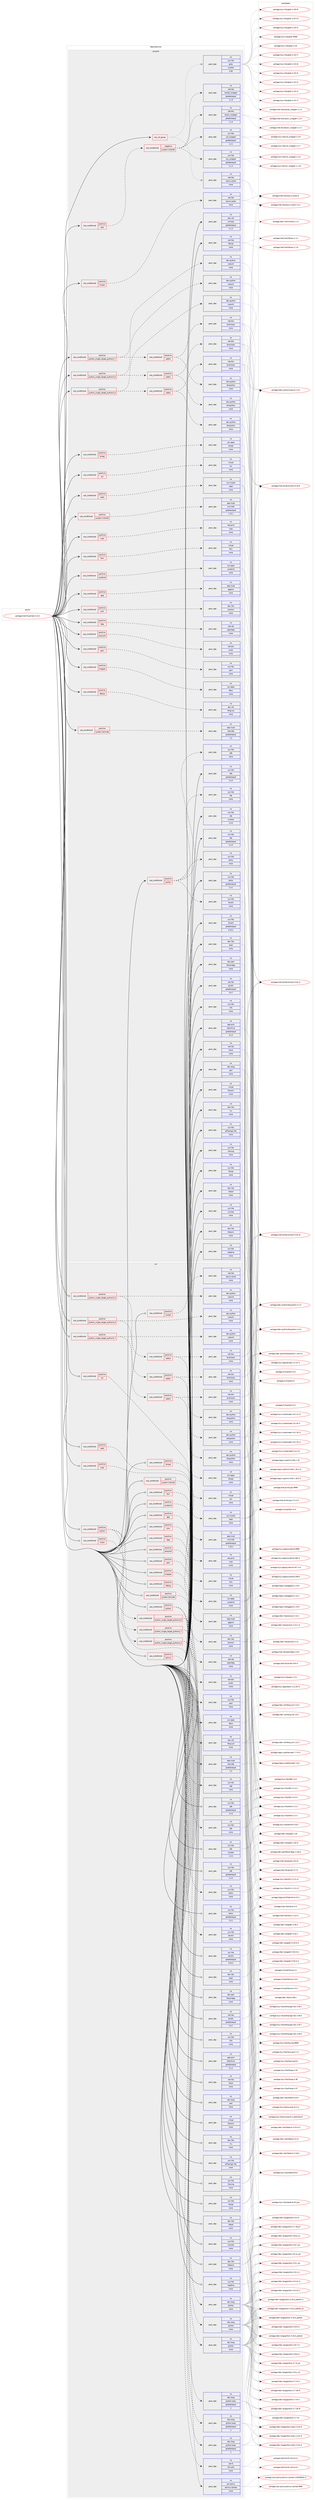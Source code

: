 digraph prolog {

# *************
# Graph options
# *************

newrank=true;
concentrate=true;
compound=true;
graph [rankdir=LR,fontname=Helvetica,fontsize=10,ranksep=1.5];#, ranksep=2.5, nodesep=0.2];
edge  [arrowhead=vee];
node  [fontname=Helvetica,fontsize=10];

# **********
# The ebuild
# **********

subgraph cluster_leftcol {
color=gray;
rank=same;
label=<<i>ebuild</i>>;
id [label="portage://net-fs/samba-4.13.4", color=red, width=4, href="../net-fs/samba-4.13.4.svg"];
}

# ****************
# The dependencies
# ****************

subgraph cluster_midcol {
color=gray;
label=<<i>dependencies</i>>;
subgraph cluster_compile {
fillcolor="#eeeeee";
style=filled;
label=<<i>compile</i>>;
subgraph any126 {
dependency14739 [label=<<TABLE BORDER="0" CELLBORDER="1" CELLSPACING="0" CELLPADDING="4"><TR><TD CELLPADDING="10">any_of_group</TD></TR></TABLE>>, shape=none, color=red];subgraph pack10300 {
dependency14740 [label=<<TABLE BORDER="0" CELLBORDER="1" CELLSPACING="0" CELLPADDING="4" WIDTH="220"><TR><TD ROWSPAN="6" CELLPADDING="30">pack_dep</TD></TR><TR><TD WIDTH="110">no</TD></TR><TR><TD>net-libs</TD></TR><TR><TD>rpcsvc-proto</TD></TR><TR><TD>none</TD></TR><TR><TD></TD></TR></TABLE>>, shape=none, color=blue];
}
dependency14739:e -> dependency14740:w [weight=20,style="dotted",arrowhead="oinv"];
subgraph pack10301 {
dependency14741 [label=<<TABLE BORDER="0" CELLBORDER="1" CELLSPACING="0" CELLPADDING="4" WIDTH="220"><TR><TD ROWSPAN="6" CELLPADDING="30">pack_dep</TD></TR><TR><TD WIDTH="110">no</TD></TR><TR><TD>sys-libs</TD></TR><TR><TD>glibc</TD></TR><TR><TD>smaller</TD></TR><TR><TD>2.26</TD></TR></TABLE>>, shape=none, color=blue];
}
dependency14739:e -> dependency14741:w [weight=20,style="dotted",arrowhead="oinv"];
}
id:e -> dependency14739:w [weight=20,style="solid",arrowhead="vee"];
subgraph cond4294 {
dependency14742 [label=<<TABLE BORDER="0" CELLBORDER="1" CELLSPACING="0" CELLPADDING="4"><TR><TD ROWSPAN="3" CELLPADDING="10">use_conditional</TD></TR><TR><TD>positive</TD></TR><TR><TD>acl</TD></TR></TABLE>>, shape=none, color=red];
subgraph pack10302 {
dependency14743 [label=<<TABLE BORDER="0" CELLBORDER="1" CELLSPACING="0" CELLPADDING="4" WIDTH="220"><TR><TD ROWSPAN="6" CELLPADDING="30">pack_dep</TD></TR><TR><TD WIDTH="110">no</TD></TR><TR><TD>virtual</TD></TR><TR><TD>acl</TD></TR><TR><TD>none</TD></TR><TR><TD></TD></TR></TABLE>>, shape=none, color=blue];
}
dependency14742:e -> dependency14743:w [weight=20,style="dashed",arrowhead="vee"];
}
id:e -> dependency14742:w [weight=20,style="solid",arrowhead="vee"];
subgraph cond4295 {
dependency14744 [label=<<TABLE BORDER="0" CELLBORDER="1" CELLSPACING="0" CELLPADDING="4"><TR><TD ROWSPAN="3" CELLPADDING="10">use_conditional</TD></TR><TR><TD>positive</TD></TR><TR><TD>ceph</TD></TR></TABLE>>, shape=none, color=red];
subgraph pack10303 {
dependency14745 [label=<<TABLE BORDER="0" CELLBORDER="1" CELLSPACING="0" CELLPADDING="4" WIDTH="220"><TR><TD ROWSPAN="6" CELLPADDING="30">pack_dep</TD></TR><TR><TD WIDTH="110">no</TD></TR><TR><TD>sys-cluster</TD></TR><TR><TD>ceph</TD></TR><TR><TD>none</TD></TR><TR><TD></TD></TR></TABLE>>, shape=none, color=blue];
}
dependency14744:e -> dependency14745:w [weight=20,style="dashed",arrowhead="vee"];
}
id:e -> dependency14744:w [weight=20,style="solid",arrowhead="vee"];
subgraph cond4296 {
dependency14746 [label=<<TABLE BORDER="0" CELLBORDER="1" CELLSPACING="0" CELLPADDING="4"><TR><TD ROWSPAN="3" CELLPADDING="10">use_conditional</TD></TR><TR><TD>positive</TD></TR><TR><TD>cluster</TD></TR></TABLE>>, shape=none, color=red];
subgraph pack10304 {
dependency14747 [label=<<TABLE BORDER="0" CELLBORDER="1" CELLSPACING="0" CELLPADDING="4" WIDTH="220"><TR><TD ROWSPAN="6" CELLPADDING="30">pack_dep</TD></TR><TR><TD WIDTH="110">no</TD></TR><TR><TD>net-libs</TD></TR><TR><TD>rpcsvc-proto</TD></TR><TR><TD>none</TD></TR><TR><TD></TD></TR></TABLE>>, shape=none, color=blue];
}
dependency14746:e -> dependency14747:w [weight=20,style="dashed",arrowhead="vee"];
}
id:e -> dependency14746:w [weight=20,style="solid",arrowhead="vee"];
subgraph cond4297 {
dependency14748 [label=<<TABLE BORDER="0" CELLBORDER="1" CELLSPACING="0" CELLPADDING="4"><TR><TD ROWSPAN="3" CELLPADDING="10">use_conditional</TD></TR><TR><TD>positive</TD></TR><TR><TD>cups</TD></TR></TABLE>>, shape=none, color=red];
subgraph pack10305 {
dependency14749 [label=<<TABLE BORDER="0" CELLBORDER="1" CELLSPACING="0" CELLPADDING="4" WIDTH="220"><TR><TD ROWSPAN="6" CELLPADDING="30">pack_dep</TD></TR><TR><TD WIDTH="110">no</TD></TR><TR><TD>net-print</TD></TR><TR><TD>cups</TD></TR><TR><TD>none</TD></TR><TR><TD></TD></TR></TABLE>>, shape=none, color=blue];
}
dependency14748:e -> dependency14749:w [weight=20,style="dashed",arrowhead="vee"];
}
id:e -> dependency14748:w [weight=20,style="solid",arrowhead="vee"];
subgraph cond4298 {
dependency14750 [label=<<TABLE BORDER="0" CELLBORDER="1" CELLSPACING="0" CELLPADDING="4"><TR><TD ROWSPAN="3" CELLPADDING="10">use_conditional</TD></TR><TR><TD>positive</TD></TR><TR><TD>debug</TD></TR></TABLE>>, shape=none, color=red];
subgraph pack10306 {
dependency14751 [label=<<TABLE BORDER="0" CELLBORDER="1" CELLSPACING="0" CELLPADDING="4" WIDTH="220"><TR><TD ROWSPAN="6" CELLPADDING="30">pack_dep</TD></TR><TR><TD WIDTH="110">no</TD></TR><TR><TD>dev-util</TD></TR><TR><TD>lttng-ust</TD></TR><TR><TD>none</TD></TR><TR><TD></TD></TR></TABLE>>, shape=none, color=blue];
}
dependency14750:e -> dependency14751:w [weight=20,style="dashed",arrowhead="vee"];
}
id:e -> dependency14750:w [weight=20,style="solid",arrowhead="vee"];
subgraph cond4299 {
dependency14752 [label=<<TABLE BORDER="0" CELLBORDER="1" CELLSPACING="0" CELLPADDING="4"><TR><TD ROWSPAN="3" CELLPADDING="10">use_conditional</TD></TR><TR><TD>positive</TD></TR><TR><TD>dmapi</TD></TR></TABLE>>, shape=none, color=red];
subgraph pack10307 {
dependency14753 [label=<<TABLE BORDER="0" CELLBORDER="1" CELLSPACING="0" CELLPADDING="4" WIDTH="220"><TR><TD ROWSPAN="6" CELLPADDING="30">pack_dep</TD></TR><TR><TD WIDTH="110">no</TD></TR><TR><TD>sys-apps</TD></TR><TR><TD>dmapi</TD></TR><TR><TD>none</TD></TR><TR><TD></TD></TR></TABLE>>, shape=none, color=blue];
}
dependency14752:e -> dependency14753:w [weight=20,style="dashed",arrowhead="vee"];
}
id:e -> dependency14752:w [weight=20,style="solid",arrowhead="vee"];
subgraph cond4300 {
dependency14754 [label=<<TABLE BORDER="0" CELLBORDER="1" CELLSPACING="0" CELLPADDING="4"><TR><TD ROWSPAN="3" CELLPADDING="10">use_conditional</TD></TR><TR><TD>positive</TD></TR><TR><TD>fam</TD></TR></TABLE>>, shape=none, color=red];
subgraph pack10308 {
dependency14755 [label=<<TABLE BORDER="0" CELLBORDER="1" CELLSPACING="0" CELLPADDING="4" WIDTH="220"><TR><TD ROWSPAN="6" CELLPADDING="30">pack_dep</TD></TR><TR><TD WIDTH="110">no</TD></TR><TR><TD>virtual</TD></TR><TR><TD>fam</TD></TR><TR><TD>none</TD></TR><TR><TD></TD></TR></TABLE>>, shape=none, color=blue];
}
dependency14754:e -> dependency14755:w [weight=20,style="dashed",arrowhead="vee"];
}
id:e -> dependency14754:w [weight=20,style="solid",arrowhead="vee"];
subgraph cond4301 {
dependency14756 [label=<<TABLE BORDER="0" CELLBORDER="1" CELLSPACING="0" CELLPADDING="4"><TR><TD ROWSPAN="3" CELLPADDING="10">use_conditional</TD></TR><TR><TD>positive</TD></TR><TR><TD>gpg</TD></TR></TABLE>>, shape=none, color=red];
subgraph pack10309 {
dependency14757 [label=<<TABLE BORDER="0" CELLBORDER="1" CELLSPACING="0" CELLPADDING="4" WIDTH="220"><TR><TD ROWSPAN="6" CELLPADDING="30">pack_dep</TD></TR><TR><TD WIDTH="110">no</TD></TR><TR><TD>app-crypt</TD></TR><TR><TD>gpgme</TD></TR><TR><TD>none</TD></TR><TR><TD></TD></TR></TABLE>>, shape=none, color=blue];
}
dependency14756:e -> dependency14757:w [weight=20,style="dashed",arrowhead="vee"];
}
id:e -> dependency14756:w [weight=20,style="solid",arrowhead="vee"];
subgraph cond4302 {
dependency14758 [label=<<TABLE BORDER="0" CELLBORDER="1" CELLSPACING="0" CELLPADDING="4"><TR><TD ROWSPAN="3" CELLPADDING="10">use_conditional</TD></TR><TR><TD>positive</TD></TR><TR><TD>json</TD></TR></TABLE>>, shape=none, color=red];
subgraph pack10310 {
dependency14759 [label=<<TABLE BORDER="0" CELLBORDER="1" CELLSPACING="0" CELLPADDING="4" WIDTH="220"><TR><TD ROWSPAN="6" CELLPADDING="30">pack_dep</TD></TR><TR><TD WIDTH="110">no</TD></TR><TR><TD>dev-libs</TD></TR><TR><TD>jansson</TD></TR><TR><TD>none</TD></TR><TR><TD></TD></TR></TABLE>>, shape=none, color=blue];
}
dependency14758:e -> dependency14759:w [weight=20,style="dashed",arrowhead="vee"];
}
id:e -> dependency14758:w [weight=20,style="solid",arrowhead="vee"];
subgraph cond4303 {
dependency14760 [label=<<TABLE BORDER="0" CELLBORDER="1" CELLSPACING="0" CELLPADDING="4"><TR><TD ROWSPAN="3" CELLPADDING="10">use_conditional</TD></TR><TR><TD>positive</TD></TR><TR><TD>ldap</TD></TR></TABLE>>, shape=none, color=red];
subgraph pack10311 {
dependency14761 [label=<<TABLE BORDER="0" CELLBORDER="1" CELLSPACING="0" CELLPADDING="4" WIDTH="220"><TR><TD ROWSPAN="6" CELLPADDING="30">pack_dep</TD></TR><TR><TD WIDTH="110">no</TD></TR><TR><TD>net-nds</TD></TR><TR><TD>openldap</TD></TR><TR><TD>none</TD></TR><TR><TD></TD></TR></TABLE>>, shape=none, color=blue];
}
dependency14760:e -> dependency14761:w [weight=20,style="dashed",arrowhead="vee"];
}
id:e -> dependency14760:w [weight=20,style="solid",arrowhead="vee"];
subgraph cond4304 {
dependency14762 [label=<<TABLE BORDER="0" CELLBORDER="1" CELLSPACING="0" CELLPADDING="4"><TR><TD ROWSPAN="3" CELLPADDING="10">use_conditional</TD></TR><TR><TD>positive</TD></TR><TR><TD>pam</TD></TR></TABLE>>, shape=none, color=red];
subgraph pack10312 {
dependency14763 [label=<<TABLE BORDER="0" CELLBORDER="1" CELLSPACING="0" CELLPADDING="4" WIDTH="220"><TR><TD ROWSPAN="6" CELLPADDING="30">pack_dep</TD></TR><TR><TD WIDTH="110">no</TD></TR><TR><TD>sys-libs</TD></TR><TR><TD>pam</TD></TR><TR><TD>none</TD></TR><TR><TD></TD></TR></TABLE>>, shape=none, color=blue];
}
dependency14762:e -> dependency14763:w [weight=20,style="dashed",arrowhead="vee"];
}
id:e -> dependency14762:w [weight=20,style="solid",arrowhead="vee"];
subgraph cond4305 {
dependency14764 [label=<<TABLE BORDER="0" CELLBORDER="1" CELLSPACING="0" CELLPADDING="4"><TR><TD ROWSPAN="3" CELLPADDING="10">use_conditional</TD></TR><TR><TD>positive</TD></TR><TR><TD>python</TD></TR></TABLE>>, shape=none, color=red];
subgraph pack10313 {
dependency14765 [label=<<TABLE BORDER="0" CELLBORDER="1" CELLSPACING="0" CELLPADDING="4" WIDTH="220"><TR><TD ROWSPAN="6" CELLPADDING="30">pack_dep</TD></TR><TR><TD WIDTH="110">no</TD></TR><TR><TD>sys-libs</TD></TR><TR><TD>ldb</TD></TR><TR><TD>none</TD></TR><TR><TD></TD></TR></TABLE>>, shape=none, color=blue];
}
dependency14764:e -> dependency14765:w [weight=20,style="dashed",arrowhead="vee"];
subgraph pack10314 {
dependency14766 [label=<<TABLE BORDER="0" CELLBORDER="1" CELLSPACING="0" CELLPADDING="4" WIDTH="220"><TR><TD ROWSPAN="6" CELLPADDING="30">pack_dep</TD></TR><TR><TD WIDTH="110">no</TD></TR><TR><TD>sys-libs</TD></TR><TR><TD>talloc</TD></TR><TR><TD>none</TD></TR><TR><TD></TD></TR></TABLE>>, shape=none, color=blue];
}
dependency14764:e -> dependency14766:w [weight=20,style="dashed",arrowhead="vee"];
subgraph pack10315 {
dependency14767 [label=<<TABLE BORDER="0" CELLBORDER="1" CELLSPACING="0" CELLPADDING="4" WIDTH="220"><TR><TD ROWSPAN="6" CELLPADDING="30">pack_dep</TD></TR><TR><TD WIDTH="110">no</TD></TR><TR><TD>sys-libs</TD></TR><TR><TD>tdb</TD></TR><TR><TD>none</TD></TR><TR><TD></TD></TR></TABLE>>, shape=none, color=blue];
}
dependency14764:e -> dependency14767:w [weight=20,style="dashed",arrowhead="vee"];
subgraph pack10316 {
dependency14768 [label=<<TABLE BORDER="0" CELLBORDER="1" CELLSPACING="0" CELLPADDING="4" WIDTH="220"><TR><TD ROWSPAN="6" CELLPADDING="30">pack_dep</TD></TR><TR><TD WIDTH="110">no</TD></TR><TR><TD>sys-libs</TD></TR><TR><TD>tevent</TD></TR><TR><TD>none</TD></TR><TR><TD></TD></TR></TABLE>>, shape=none, color=blue];
}
dependency14764:e -> dependency14768:w [weight=20,style="dashed",arrowhead="vee"];
}
id:e -> dependency14764:w [weight=20,style="solid",arrowhead="vee"];
subgraph cond4306 {
dependency14769 [label=<<TABLE BORDER="0" CELLBORDER="1" CELLSPACING="0" CELLPADDING="4"><TR><TD ROWSPAN="3" CELLPADDING="10">use_conditional</TD></TR><TR><TD>positive</TD></TR><TR><TD>python_single_target_python3_7</TD></TR></TABLE>>, shape=none, color=red];
subgraph pack10317 {
dependency14770 [label=<<TABLE BORDER="0" CELLBORDER="1" CELLSPACING="0" CELLPADDING="4" WIDTH="220"><TR><TD ROWSPAN="6" CELLPADDING="30">pack_dep</TD></TR><TR><TD WIDTH="110">no</TD></TR><TR><TD>dev-python</TD></TR><TR><TD>subunit</TD></TR><TR><TD>none</TD></TR><TR><TD></TD></TR></TABLE>>, shape=none, color=blue];
}
dependency14769:e -> dependency14770:w [weight=20,style="dashed",arrowhead="vee"];
subgraph cond4307 {
dependency14771 [label=<<TABLE BORDER="0" CELLBORDER="1" CELLSPACING="0" CELLPADDING="4"><TR><TD ROWSPAN="3" CELLPADDING="10">use_conditional</TD></TR><TR><TD>positive</TD></TR><TR><TD>addns</TD></TR></TABLE>>, shape=none, color=red];
subgraph pack10318 {
dependency14772 [label=<<TABLE BORDER="0" CELLBORDER="1" CELLSPACING="0" CELLPADDING="4" WIDTH="220"><TR><TD ROWSPAN="6" CELLPADDING="30">pack_dep</TD></TR><TR><TD WIDTH="110">no</TD></TR><TR><TD>dev-python</TD></TR><TR><TD>dnspython</TD></TR><TR><TD>none</TD></TR><TR><TD></TD></TR></TABLE>>, shape=none, color=blue];
}
dependency14771:e -> dependency14772:w [weight=20,style="dashed",arrowhead="vee"];
subgraph pack10319 {
dependency14773 [label=<<TABLE BORDER="0" CELLBORDER="1" CELLSPACING="0" CELLPADDING="4" WIDTH="220"><TR><TD ROWSPAN="6" CELLPADDING="30">pack_dep</TD></TR><TR><TD WIDTH="110">no</TD></TR><TR><TD>net-dns</TD></TR><TR><TD>bind-tools</TD></TR><TR><TD>none</TD></TR><TR><TD></TD></TR></TABLE>>, shape=none, color=blue];
}
dependency14771:e -> dependency14773:w [weight=20,style="dashed",arrowhead="vee"];
}
dependency14769:e -> dependency14771:w [weight=20,style="dashed",arrowhead="vee"];
}
id:e -> dependency14769:w [weight=20,style="solid",arrowhead="vee"];
subgraph cond4308 {
dependency14774 [label=<<TABLE BORDER="0" CELLBORDER="1" CELLSPACING="0" CELLPADDING="4"><TR><TD ROWSPAN="3" CELLPADDING="10">use_conditional</TD></TR><TR><TD>positive</TD></TR><TR><TD>python_single_target_python3_8</TD></TR></TABLE>>, shape=none, color=red];
subgraph pack10320 {
dependency14775 [label=<<TABLE BORDER="0" CELLBORDER="1" CELLSPACING="0" CELLPADDING="4" WIDTH="220"><TR><TD ROWSPAN="6" CELLPADDING="30">pack_dep</TD></TR><TR><TD WIDTH="110">no</TD></TR><TR><TD>dev-python</TD></TR><TR><TD>subunit</TD></TR><TR><TD>none</TD></TR><TR><TD></TD></TR></TABLE>>, shape=none, color=blue];
}
dependency14774:e -> dependency14775:w [weight=20,style="dashed",arrowhead="vee"];
subgraph cond4309 {
dependency14776 [label=<<TABLE BORDER="0" CELLBORDER="1" CELLSPACING="0" CELLPADDING="4"><TR><TD ROWSPAN="3" CELLPADDING="10">use_conditional</TD></TR><TR><TD>positive</TD></TR><TR><TD>addns</TD></TR></TABLE>>, shape=none, color=red];
subgraph pack10321 {
dependency14777 [label=<<TABLE BORDER="0" CELLBORDER="1" CELLSPACING="0" CELLPADDING="4" WIDTH="220"><TR><TD ROWSPAN="6" CELLPADDING="30">pack_dep</TD></TR><TR><TD WIDTH="110">no</TD></TR><TR><TD>dev-python</TD></TR><TR><TD>dnspython</TD></TR><TR><TD>none</TD></TR><TR><TD></TD></TR></TABLE>>, shape=none, color=blue];
}
dependency14776:e -> dependency14777:w [weight=20,style="dashed",arrowhead="vee"];
subgraph pack10322 {
dependency14778 [label=<<TABLE BORDER="0" CELLBORDER="1" CELLSPACING="0" CELLPADDING="4" WIDTH="220"><TR><TD ROWSPAN="6" CELLPADDING="30">pack_dep</TD></TR><TR><TD WIDTH="110">no</TD></TR><TR><TD>net-dns</TD></TR><TR><TD>bind-tools</TD></TR><TR><TD>none</TD></TR><TR><TD></TD></TR></TABLE>>, shape=none, color=blue];
}
dependency14776:e -> dependency14778:w [weight=20,style="dashed",arrowhead="vee"];
}
dependency14774:e -> dependency14776:w [weight=20,style="dashed",arrowhead="vee"];
}
id:e -> dependency14774:w [weight=20,style="solid",arrowhead="vee"];
subgraph cond4310 {
dependency14779 [label=<<TABLE BORDER="0" CELLBORDER="1" CELLSPACING="0" CELLPADDING="4"><TR><TD ROWSPAN="3" CELLPADDING="10">use_conditional</TD></TR><TR><TD>positive</TD></TR><TR><TD>python_single_target_python3_9</TD></TR></TABLE>>, shape=none, color=red];
subgraph pack10323 {
dependency14780 [label=<<TABLE BORDER="0" CELLBORDER="1" CELLSPACING="0" CELLPADDING="4" WIDTH="220"><TR><TD ROWSPAN="6" CELLPADDING="30">pack_dep</TD></TR><TR><TD WIDTH="110">no</TD></TR><TR><TD>dev-python</TD></TR><TR><TD>subunit</TD></TR><TR><TD>none</TD></TR><TR><TD></TD></TR></TABLE>>, shape=none, color=blue];
}
dependency14779:e -> dependency14780:w [weight=20,style="dashed",arrowhead="vee"];
subgraph cond4311 {
dependency14781 [label=<<TABLE BORDER="0" CELLBORDER="1" CELLSPACING="0" CELLPADDING="4"><TR><TD ROWSPAN="3" CELLPADDING="10">use_conditional</TD></TR><TR><TD>positive</TD></TR><TR><TD>addns</TD></TR></TABLE>>, shape=none, color=red];
subgraph pack10324 {
dependency14782 [label=<<TABLE BORDER="0" CELLBORDER="1" CELLSPACING="0" CELLPADDING="4" WIDTH="220"><TR><TD ROWSPAN="6" CELLPADDING="30">pack_dep</TD></TR><TR><TD WIDTH="110">no</TD></TR><TR><TD>dev-python</TD></TR><TR><TD>dnspython</TD></TR><TR><TD>none</TD></TR><TR><TD></TD></TR></TABLE>>, shape=none, color=blue];
}
dependency14781:e -> dependency14782:w [weight=20,style="dashed",arrowhead="vee"];
subgraph pack10325 {
dependency14783 [label=<<TABLE BORDER="0" CELLBORDER="1" CELLSPACING="0" CELLPADDING="4" WIDTH="220"><TR><TD ROWSPAN="6" CELLPADDING="30">pack_dep</TD></TR><TR><TD WIDTH="110">no</TD></TR><TR><TD>net-dns</TD></TR><TR><TD>bind-tools</TD></TR><TR><TD>none</TD></TR><TR><TD></TD></TR></TABLE>>, shape=none, color=blue];
}
dependency14781:e -> dependency14783:w [weight=20,style="dashed",arrowhead="vee"];
}
dependency14779:e -> dependency14781:w [weight=20,style="dashed",arrowhead="vee"];
}
id:e -> dependency14779:w [weight=20,style="solid",arrowhead="vee"];
subgraph cond4312 {
dependency14784 [label=<<TABLE BORDER="0" CELLBORDER="1" CELLSPACING="0" CELLPADDING="4"><TR><TD ROWSPAN="3" CELLPADDING="10">use_conditional</TD></TR><TR><TD>positive</TD></TR><TR><TD>snapper</TD></TR></TABLE>>, shape=none, color=red];
subgraph pack10326 {
dependency14785 [label=<<TABLE BORDER="0" CELLBORDER="1" CELLSPACING="0" CELLPADDING="4" WIDTH="220"><TR><TD ROWSPAN="6" CELLPADDING="30">pack_dep</TD></TR><TR><TD WIDTH="110">no</TD></TR><TR><TD>sys-apps</TD></TR><TR><TD>dbus</TD></TR><TR><TD>none</TD></TR><TR><TD></TD></TR></TABLE>>, shape=none, color=blue];
}
dependency14784:e -> dependency14785:w [weight=20,style="dashed",arrowhead="vee"];
}
id:e -> dependency14784:w [weight=20,style="solid",arrowhead="vee"];
subgraph cond4313 {
dependency14786 [label=<<TABLE BORDER="0" CELLBORDER="1" CELLSPACING="0" CELLPADDING="4"><TR><TD ROWSPAN="3" CELLPADDING="10">use_conditional</TD></TR><TR><TD>positive</TD></TR><TR><TD>system-heimdal</TD></TR></TABLE>>, shape=none, color=red];
subgraph pack10327 {
dependency14787 [label=<<TABLE BORDER="0" CELLBORDER="1" CELLSPACING="0" CELLPADDING="4" WIDTH="220"><TR><TD ROWSPAN="6" CELLPADDING="30">pack_dep</TD></TR><TR><TD WIDTH="110">no</TD></TR><TR><TD>app-crypt</TD></TR><TR><TD>heimdal</TD></TR><TR><TD>greaterequal</TD></TR><TR><TD>1.5</TD></TR></TABLE>>, shape=none, color=blue];
}
dependency14786:e -> dependency14787:w [weight=20,style="dashed",arrowhead="vee"];
}
id:e -> dependency14786:w [weight=20,style="solid",arrowhead="vee"];
subgraph cond4314 {
dependency14788 [label=<<TABLE BORDER="0" CELLBORDER="1" CELLSPACING="0" CELLPADDING="4"><TR><TD ROWSPAN="3" CELLPADDING="10">use_conditional</TD></TR><TR><TD>positive</TD></TR><TR><TD>system-mitkrb5</TD></TR></TABLE>>, shape=none, color=red];
subgraph pack10328 {
dependency14789 [label=<<TABLE BORDER="0" CELLBORDER="1" CELLSPACING="0" CELLPADDING="4" WIDTH="220"><TR><TD ROWSPAN="6" CELLPADDING="30">pack_dep</TD></TR><TR><TD WIDTH="110">no</TD></TR><TR><TD>app-crypt</TD></TR><TR><TD>mit-krb5</TD></TR><TR><TD>greaterequal</TD></TR><TR><TD>1.15.1</TD></TR></TABLE>>, shape=none, color=blue];
}
dependency14788:e -> dependency14789:w [weight=20,style="dashed",arrowhead="vee"];
}
id:e -> dependency14788:w [weight=20,style="solid",arrowhead="vee"];
subgraph cond4315 {
dependency14790 [label=<<TABLE BORDER="0" CELLBORDER="1" CELLSPACING="0" CELLPADDING="4"><TR><TD ROWSPAN="3" CELLPADDING="10">use_conditional</TD></TR><TR><TD>positive</TD></TR><TR><TD>systemd</TD></TR></TABLE>>, shape=none, color=red];
subgraph pack10329 {
dependency14791 [label=<<TABLE BORDER="0" CELLBORDER="1" CELLSPACING="0" CELLPADDING="4" WIDTH="220"><TR><TD ROWSPAN="6" CELLPADDING="30">pack_dep</TD></TR><TR><TD WIDTH="110">no</TD></TR><TR><TD>sys-apps</TD></TR><TR><TD>systemd</TD></TR><TR><TD>none</TD></TR><TR><TD></TD></TR></TABLE>>, shape=none, color=blue];
}
dependency14790:e -> dependency14791:w [weight=20,style="dashed",arrowhead="vee"];
}
id:e -> dependency14790:w [weight=20,style="solid",arrowhead="vee"];
subgraph cond4316 {
dependency14792 [label=<<TABLE BORDER="0" CELLBORDER="1" CELLSPACING="0" CELLPADDING="4"><TR><TD ROWSPAN="3" CELLPADDING="10">use_conditional</TD></TR><TR><TD>positive</TD></TR><TR><TD>test</TD></TR></TABLE>>, shape=none, color=red];
subgraph cond4317 {
dependency14793 [label=<<TABLE BORDER="0" CELLBORDER="1" CELLSPACING="0" CELLPADDING="4"><TR><TD ROWSPAN="3" CELLPADDING="10">use_conditional</TD></TR><TR><TD>negative</TD></TR><TR><TD>system-mitkrb5</TD></TR></TABLE>>, shape=none, color=red];
subgraph pack10330 {
dependency14794 [label=<<TABLE BORDER="0" CELLBORDER="1" CELLSPACING="0" CELLPADDING="4" WIDTH="220"><TR><TD ROWSPAN="6" CELLPADDING="30">pack_dep</TD></TR><TR><TD WIDTH="110">no</TD></TR><TR><TD>net-dns</TD></TR><TR><TD>resolv_wrapper</TD></TR><TR><TD>greaterequal</TD></TR><TR><TD>1.1.4</TD></TR></TABLE>>, shape=none, color=blue];
}
dependency14793:e -> dependency14794:w [weight=20,style="dashed",arrowhead="vee"];
subgraph pack10331 {
dependency14795 [label=<<TABLE BORDER="0" CELLBORDER="1" CELLSPACING="0" CELLPADDING="4" WIDTH="220"><TR><TD ROWSPAN="6" CELLPADDING="30">pack_dep</TD></TR><TR><TD WIDTH="110">no</TD></TR><TR><TD>net-libs</TD></TR><TR><TD>socket_wrapper</TD></TR><TR><TD>greaterequal</TD></TR><TR><TD>1.1.9</TD></TR></TABLE>>, shape=none, color=blue];
}
dependency14793:e -> dependency14795:w [weight=20,style="dashed",arrowhead="vee"];
subgraph pack10332 {
dependency14796 [label=<<TABLE BORDER="0" CELLBORDER="1" CELLSPACING="0" CELLPADDING="4" WIDTH="220"><TR><TD ROWSPAN="6" CELLPADDING="30">pack_dep</TD></TR><TR><TD WIDTH="110">no</TD></TR><TR><TD>sys-libs</TD></TR><TR><TD>nss_wrapper</TD></TR><TR><TD>greaterequal</TD></TR><TR><TD>1.1.3</TD></TR></TABLE>>, shape=none, color=blue];
}
dependency14793:e -> dependency14796:w [weight=20,style="dashed",arrowhead="vee"];
subgraph pack10333 {
dependency14797 [label=<<TABLE BORDER="0" CELLBORDER="1" CELLSPACING="0" CELLPADDING="4" WIDTH="220"><TR><TD ROWSPAN="6" CELLPADDING="30">pack_dep</TD></TR><TR><TD WIDTH="110">no</TD></TR><TR><TD>sys-libs</TD></TR><TR><TD>uid_wrapper</TD></TR><TR><TD>greaterequal</TD></TR><TR><TD>1.2.1</TD></TR></TABLE>>, shape=none, color=blue];
}
dependency14793:e -> dependency14797:w [weight=20,style="dashed",arrowhead="vee"];
}
dependency14792:e -> dependency14793:w [weight=20,style="dashed",arrowhead="vee"];
}
id:e -> dependency14792:w [weight=20,style="solid",arrowhead="vee"];
subgraph cond4318 {
dependency14798 [label=<<TABLE BORDER="0" CELLBORDER="1" CELLSPACING="0" CELLPADDING="4"><TR><TD ROWSPAN="3" CELLPADDING="10">use_conditional</TD></TR><TR><TD>positive</TD></TR><TR><TD>zeroconf</TD></TR></TABLE>>, shape=none, color=red];
subgraph pack10334 {
dependency14799 [label=<<TABLE BORDER="0" CELLBORDER="1" CELLSPACING="0" CELLPADDING="4" WIDTH="220"><TR><TD ROWSPAN="6" CELLPADDING="30">pack_dep</TD></TR><TR><TD WIDTH="110">no</TD></TR><TR><TD>net-dns</TD></TR><TR><TD>avahi</TD></TR><TR><TD>none</TD></TR><TR><TD></TD></TR></TABLE>>, shape=none, color=blue];
}
dependency14798:e -> dependency14799:w [weight=20,style="dashed",arrowhead="vee"];
}
id:e -> dependency14798:w [weight=20,style="solid",arrowhead="vee"];
subgraph pack10335 {
dependency14800 [label=<<TABLE BORDER="0" CELLBORDER="1" CELLSPACING="0" CELLPADDING="4" WIDTH="220"><TR><TD ROWSPAN="6" CELLPADDING="30">pack_dep</TD></TR><TR><TD WIDTH="110">no</TD></TR><TR><TD>app-arch</TD></TR><TR><TD>libarchive</TD></TR><TR><TD>greaterequal</TD></TR><TR><TD>3.1.2</TD></TR></TABLE>>, shape=none, color=blue];
}
id:e -> dependency14800:w [weight=20,style="solid",arrowhead="vee"];
subgraph pack10336 {
dependency14801 [label=<<TABLE BORDER="0" CELLBORDER="1" CELLSPACING="0" CELLPADDING="4" WIDTH="220"><TR><TD ROWSPAN="6" CELLPADDING="30">pack_dep</TD></TR><TR><TD WIDTH="110">no</TD></TR><TR><TD>dev-lang</TD></TR><TR><TD>perl</TD></TR><TR><TD>none</TD></TR><TR><TD></TD></TR></TABLE>>, shape=none, color=blue];
}
id:e -> dependency14801:w [weight=20,style="solid",arrowhead="vee"];
subgraph pack10337 {
dependency14802 [label=<<TABLE BORDER="0" CELLBORDER="1" CELLSPACING="0" CELLPADDING="4" WIDTH="220"><TR><TD ROWSPAN="6" CELLPADDING="30">pack_dep</TD></TR><TR><TD WIDTH="110">no</TD></TR><TR><TD>dev-libs</TD></TR><TR><TD>icu</TD></TR><TR><TD>none</TD></TR><TR><TD></TD></TR></TABLE>>, shape=none, color=blue];
}
id:e -> dependency14802:w [weight=20,style="solid",arrowhead="vee"];
subgraph pack10338 {
dependency14803 [label=<<TABLE BORDER="0" CELLBORDER="1" CELLSPACING="0" CELLPADDING="4" WIDTH="220"><TR><TD ROWSPAN="6" CELLPADDING="30">pack_dep</TD></TR><TR><TD WIDTH="110">no</TD></TR><TR><TD>dev-libs</TD></TR><TR><TD>libbsd</TD></TR><TR><TD>none</TD></TR><TR><TD></TD></TR></TABLE>>, shape=none, color=blue];
}
id:e -> dependency14803:w [weight=20,style="solid",arrowhead="vee"];
subgraph pack10339 {
dependency14804 [label=<<TABLE BORDER="0" CELLBORDER="1" CELLSPACING="0" CELLPADDING="4" WIDTH="220"><TR><TD ROWSPAN="6" CELLPADDING="30">pack_dep</TD></TR><TR><TD WIDTH="110">no</TD></TR><TR><TD>dev-libs</TD></TR><TR><TD>libtasn1</TD></TR><TR><TD>none</TD></TR><TR><TD></TD></TR></TABLE>>, shape=none, color=blue];
}
id:e -> dependency14804:w [weight=20,style="solid",arrowhead="vee"];
subgraph pack10340 {
dependency14805 [label=<<TABLE BORDER="0" CELLBORDER="1" CELLSPACING="0" CELLPADDING="4" WIDTH="220"><TR><TD ROWSPAN="6" CELLPADDING="30">pack_dep</TD></TR><TR><TD WIDTH="110">no</TD></TR><TR><TD>dev-libs</TD></TR><TR><TD>popt</TD></TR><TR><TD>none</TD></TR><TR><TD></TD></TR></TABLE>>, shape=none, color=blue];
}
id:e -> dependency14805:w [weight=20,style="solid",arrowhead="vee"];
subgraph pack10341 {
dependency14806 [label=<<TABLE BORDER="0" CELLBORDER="1" CELLSPACING="0" CELLPADDING="4" WIDTH="220"><TR><TD ROWSPAN="6" CELLPADDING="30">pack_dep</TD></TR><TR><TD WIDTH="110">no</TD></TR><TR><TD>dev-perl</TD></TR><TR><TD>Parse-Yapp</TD></TR><TR><TD>none</TD></TR><TR><TD></TD></TR></TABLE>>, shape=none, color=blue];
}
id:e -> dependency14806:w [weight=20,style="solid",arrowhead="vee"];
subgraph pack10342 {
dependency14807 [label=<<TABLE BORDER="0" CELLBORDER="1" CELLSPACING="0" CELLPADDING="4" WIDTH="220"><TR><TD ROWSPAN="6" CELLPADDING="30">pack_dep</TD></TR><TR><TD WIDTH="110">no</TD></TR><TR><TD>dev-util</TD></TR><TR><TD>cmocka</TD></TR><TR><TD>greaterequal</TD></TR><TR><TD>1.1.3</TD></TR></TABLE>>, shape=none, color=blue];
}
id:e -> dependency14807:w [weight=20,style="solid",arrowhead="vee"];
subgraph pack10343 {
dependency14808 [label=<<TABLE BORDER="0" CELLBORDER="1" CELLSPACING="0" CELLPADDING="4" WIDTH="220"><TR><TD ROWSPAN="6" CELLPADDING="30">pack_dep</TD></TR><TR><TD WIDTH="110">no</TD></TR><TR><TD>net-libs</TD></TR><TR><TD>gnutls</TD></TR><TR><TD>greaterequal</TD></TR><TR><TD>3.4.7</TD></TR></TABLE>>, shape=none, color=blue];
}
id:e -> dependency14808:w [weight=20,style="solid",arrowhead="vee"];
subgraph pack10344 {
dependency14809 [label=<<TABLE BORDER="0" CELLBORDER="1" CELLSPACING="0" CELLPADDING="4" WIDTH="220"><TR><TD ROWSPAN="6" CELLPADDING="30">pack_dep</TD></TR><TR><TD WIDTH="110">no</TD></TR><TR><TD>net-libs</TD></TR><TR><TD>libnsl</TD></TR><TR><TD>none</TD></TR><TR><TD></TD></TR></TABLE>>, shape=none, color=blue];
}
id:e -> dependency14809:w [weight=20,style="solid",arrowhead="vee"];
subgraph pack10345 {
dependency14810 [label=<<TABLE BORDER="0" CELLBORDER="1" CELLSPACING="0" CELLPADDING="4" WIDTH="220"><TR><TD ROWSPAN="6" CELLPADDING="30">pack_dep</TD></TR><TR><TD WIDTH="110">no</TD></TR><TR><TD>net-libs</TD></TR><TR><TD>libtirpc</TD></TR><TR><TD>none</TD></TR><TR><TD></TD></TR></TABLE>>, shape=none, color=blue];
}
id:e -> dependency14810:w [weight=20,style="solid",arrowhead="vee"];
subgraph pack10346 {
dependency14811 [label=<<TABLE BORDER="0" CELLBORDER="1" CELLSPACING="0" CELLPADDING="4" WIDTH="220"><TR><TD ROWSPAN="6" CELLPADDING="30">pack_dep</TD></TR><TR><TD WIDTH="110">no</TD></TR><TR><TD>sys-libs</TD></TR><TR><TD>e2fsprogs-libs</TD></TR><TR><TD>none</TD></TR><TR><TD></TD></TR></TABLE>>, shape=none, color=blue];
}
id:e -> dependency14811:w [weight=20,style="solid",arrowhead="vee"];
subgraph pack10347 {
dependency14812 [label=<<TABLE BORDER="0" CELLBORDER="1" CELLSPACING="0" CELLPADDING="4" WIDTH="220"><TR><TD ROWSPAN="6" CELLPADDING="30">pack_dep</TD></TR><TR><TD WIDTH="110">no</TD></TR><TR><TD>sys-libs</TD></TR><TR><TD>ldb</TD></TR><TR><TD>greaterequal</TD></TR><TR><TD>2.2.0</TD></TR></TABLE>>, shape=none, color=blue];
}
id:e -> dependency14812:w [weight=20,style="solid",arrowhead="vee"];
subgraph pack10348 {
dependency14813 [label=<<TABLE BORDER="0" CELLBORDER="1" CELLSPACING="0" CELLPADDING="4" WIDTH="220"><TR><TD ROWSPAN="6" CELLPADDING="30">pack_dep</TD></TR><TR><TD WIDTH="110">no</TD></TR><TR><TD>sys-libs</TD></TR><TR><TD>ldb</TD></TR><TR><TD>smaller</TD></TR><TR><TD>2.3.0</TD></TR></TABLE>>, shape=none, color=blue];
}
id:e -> dependency14813:w [weight=20,style="solid",arrowhead="vee"];
subgraph pack10349 {
dependency14814 [label=<<TABLE BORDER="0" CELLBORDER="1" CELLSPACING="0" CELLPADDING="4" WIDTH="220"><TR><TD ROWSPAN="6" CELLPADDING="30">pack_dep</TD></TR><TR><TD WIDTH="110">no</TD></TR><TR><TD>sys-libs</TD></TR><TR><TD>libcap</TD></TR><TR><TD>none</TD></TR><TR><TD></TD></TR></TABLE>>, shape=none, color=blue];
}
id:e -> dependency14814:w [weight=20,style="solid",arrowhead="vee"];
subgraph pack10350 {
dependency14815 [label=<<TABLE BORDER="0" CELLBORDER="1" CELLSPACING="0" CELLPADDING="4" WIDTH="220"><TR><TD ROWSPAN="6" CELLPADDING="30">pack_dep</TD></TR><TR><TD WIDTH="110">no</TD></TR><TR><TD>sys-libs</TD></TR><TR><TD>liburing</TD></TR><TR><TD>none</TD></TR><TR><TD></TD></TR></TABLE>>, shape=none, color=blue];
}
id:e -> dependency14815:w [weight=20,style="solid",arrowhead="vee"];
subgraph pack10351 {
dependency14816 [label=<<TABLE BORDER="0" CELLBORDER="1" CELLSPACING="0" CELLPADDING="4" WIDTH="220"><TR><TD ROWSPAN="6" CELLPADDING="30">pack_dep</TD></TR><TR><TD WIDTH="110">no</TD></TR><TR><TD>sys-libs</TD></TR><TR><TD>ncurses</TD></TR><TR><TD>none</TD></TR><TR><TD></TD></TR></TABLE>>, shape=none, color=blue];
}
id:e -> dependency14816:w [weight=20,style="solid",arrowhead="vee"];
subgraph pack10352 {
dependency14817 [label=<<TABLE BORDER="0" CELLBORDER="1" CELLSPACING="0" CELLPADDING="4" WIDTH="220"><TR><TD ROWSPAN="6" CELLPADDING="30">pack_dep</TD></TR><TR><TD WIDTH="110">no</TD></TR><TR><TD>sys-libs</TD></TR><TR><TD>readline</TD></TR><TR><TD>none</TD></TR><TR><TD></TD></TR></TABLE>>, shape=none, color=blue];
}
id:e -> dependency14817:w [weight=20,style="solid",arrowhead="vee"];
subgraph pack10353 {
dependency14818 [label=<<TABLE BORDER="0" CELLBORDER="1" CELLSPACING="0" CELLPADDING="4" WIDTH="220"><TR><TD ROWSPAN="6" CELLPADDING="30">pack_dep</TD></TR><TR><TD WIDTH="110">no</TD></TR><TR><TD>sys-libs</TD></TR><TR><TD>talloc</TD></TR><TR><TD>greaterequal</TD></TR><TR><TD>2.3.1</TD></TR></TABLE>>, shape=none, color=blue];
}
id:e -> dependency14818:w [weight=20,style="solid",arrowhead="vee"];
subgraph pack10354 {
dependency14819 [label=<<TABLE BORDER="0" CELLBORDER="1" CELLSPACING="0" CELLPADDING="4" WIDTH="220"><TR><TD ROWSPAN="6" CELLPADDING="30">pack_dep</TD></TR><TR><TD WIDTH="110">no</TD></TR><TR><TD>sys-libs</TD></TR><TR><TD>tdb</TD></TR><TR><TD>greaterequal</TD></TR><TR><TD>1.4.3</TD></TR></TABLE>>, shape=none, color=blue];
}
id:e -> dependency14819:w [weight=20,style="solid",arrowhead="vee"];
subgraph pack10355 {
dependency14820 [label=<<TABLE BORDER="0" CELLBORDER="1" CELLSPACING="0" CELLPADDING="4" WIDTH="220"><TR><TD ROWSPAN="6" CELLPADDING="30">pack_dep</TD></TR><TR><TD WIDTH="110">no</TD></TR><TR><TD>sys-libs</TD></TR><TR><TD>tevent</TD></TR><TR><TD>greaterequal</TD></TR><TR><TD>0.10.2</TD></TR></TABLE>>, shape=none, color=blue];
}
id:e -> dependency14820:w [weight=20,style="solid",arrowhead="vee"];
subgraph pack10356 {
dependency14821 [label=<<TABLE BORDER="0" CELLBORDER="1" CELLSPACING="0" CELLPADDING="4" WIDTH="220"><TR><TD ROWSPAN="6" CELLPADDING="30">pack_dep</TD></TR><TR><TD WIDTH="110">no</TD></TR><TR><TD>sys-libs</TD></TR><TR><TD>zlib</TD></TR><TR><TD>none</TD></TR><TR><TD></TD></TR></TABLE>>, shape=none, color=blue];
}
id:e -> dependency14821:w [weight=20,style="solid",arrowhead="vee"];
subgraph pack10357 {
dependency14822 [label=<<TABLE BORDER="0" CELLBORDER="1" CELLSPACING="0" CELLPADDING="4" WIDTH="220"><TR><TD ROWSPAN="6" CELLPADDING="30">pack_dep</TD></TR><TR><TD WIDTH="110">no</TD></TR><TR><TD>virtual</TD></TR><TR><TD>libiconv</TD></TR><TR><TD>none</TD></TR><TR><TD></TD></TR></TABLE>>, shape=none, color=blue];
}
id:e -> dependency14822:w [weight=20,style="solid",arrowhead="vee"];
}
subgraph cluster_compileandrun {
fillcolor="#eeeeee";
style=filled;
label=<<i>compile and run</i>>;
}
subgraph cluster_run {
fillcolor="#eeeeee";
style=filled;
label=<<i>run</i>>;
subgraph cond4319 {
dependency14823 [label=<<TABLE BORDER="0" CELLBORDER="1" CELLSPACING="0" CELLPADDING="4"><TR><TD ROWSPAN="3" CELLPADDING="10">use_conditional</TD></TR><TR><TD>positive</TD></TR><TR><TD>acl</TD></TR></TABLE>>, shape=none, color=red];
subgraph pack10358 {
dependency14824 [label=<<TABLE BORDER="0" CELLBORDER="1" CELLSPACING="0" CELLPADDING="4" WIDTH="220"><TR><TD ROWSPAN="6" CELLPADDING="30">pack_dep</TD></TR><TR><TD WIDTH="110">no</TD></TR><TR><TD>virtual</TD></TR><TR><TD>acl</TD></TR><TR><TD>none</TD></TR><TR><TD></TD></TR></TABLE>>, shape=none, color=blue];
}
dependency14823:e -> dependency14824:w [weight=20,style="dashed",arrowhead="vee"];
}
id:e -> dependency14823:w [weight=20,style="solid",arrowhead="odot"];
subgraph cond4320 {
dependency14825 [label=<<TABLE BORDER="0" CELLBORDER="1" CELLSPACING="0" CELLPADDING="4"><TR><TD ROWSPAN="3" CELLPADDING="10">use_conditional</TD></TR><TR><TD>positive</TD></TR><TR><TD>ceph</TD></TR></TABLE>>, shape=none, color=red];
subgraph pack10359 {
dependency14826 [label=<<TABLE BORDER="0" CELLBORDER="1" CELLSPACING="0" CELLPADDING="4" WIDTH="220"><TR><TD ROWSPAN="6" CELLPADDING="30">pack_dep</TD></TR><TR><TD WIDTH="110">no</TD></TR><TR><TD>sys-cluster</TD></TR><TR><TD>ceph</TD></TR><TR><TD>none</TD></TR><TR><TD></TD></TR></TABLE>>, shape=none, color=blue];
}
dependency14825:e -> dependency14826:w [weight=20,style="dashed",arrowhead="vee"];
}
id:e -> dependency14825:w [weight=20,style="solid",arrowhead="odot"];
subgraph cond4321 {
dependency14827 [label=<<TABLE BORDER="0" CELLBORDER="1" CELLSPACING="0" CELLPADDING="4"><TR><TD ROWSPAN="3" CELLPADDING="10">use_conditional</TD></TR><TR><TD>positive</TD></TR><TR><TD>client</TD></TR></TABLE>>, shape=none, color=red];
subgraph pack10360 {
dependency14828 [label=<<TABLE BORDER="0" CELLBORDER="1" CELLSPACING="0" CELLPADDING="4" WIDTH="220"><TR><TD ROWSPAN="6" CELLPADDING="30">pack_dep</TD></TR><TR><TD WIDTH="110">no</TD></TR><TR><TD>net-fs</TD></TR><TR><TD>cifs-utils</TD></TR><TR><TD>none</TD></TR><TR><TD></TD></TR></TABLE>>, shape=none, color=blue];
}
dependency14827:e -> dependency14828:w [weight=20,style="dashed",arrowhead="vee"];
}
id:e -> dependency14827:w [weight=20,style="solid",arrowhead="odot"];
subgraph cond4322 {
dependency14829 [label=<<TABLE BORDER="0" CELLBORDER="1" CELLSPACING="0" CELLPADDING="4"><TR><TD ROWSPAN="3" CELLPADDING="10">use_conditional</TD></TR><TR><TD>positive</TD></TR><TR><TD>cluster</TD></TR></TABLE>>, shape=none, color=red];
subgraph pack10361 {
dependency14830 [label=<<TABLE BORDER="0" CELLBORDER="1" CELLSPACING="0" CELLPADDING="4" WIDTH="220"><TR><TD ROWSPAN="6" CELLPADDING="30">pack_dep</TD></TR><TR><TD WIDTH="110">no</TD></TR><TR><TD>net-libs</TD></TR><TR><TD>rpcsvc-proto</TD></TR><TR><TD>none</TD></TR><TR><TD></TD></TR></TABLE>>, shape=none, color=blue];
}
dependency14829:e -> dependency14830:w [weight=20,style="dashed",arrowhead="vee"];
}
id:e -> dependency14829:w [weight=20,style="solid",arrowhead="odot"];
subgraph cond4323 {
dependency14831 [label=<<TABLE BORDER="0" CELLBORDER="1" CELLSPACING="0" CELLPADDING="4"><TR><TD ROWSPAN="3" CELLPADDING="10">use_conditional</TD></TR><TR><TD>positive</TD></TR><TR><TD>cups</TD></TR></TABLE>>, shape=none, color=red];
subgraph pack10362 {
dependency14832 [label=<<TABLE BORDER="0" CELLBORDER="1" CELLSPACING="0" CELLPADDING="4" WIDTH="220"><TR><TD ROWSPAN="6" CELLPADDING="30">pack_dep</TD></TR><TR><TD WIDTH="110">no</TD></TR><TR><TD>net-print</TD></TR><TR><TD>cups</TD></TR><TR><TD>none</TD></TR><TR><TD></TD></TR></TABLE>>, shape=none, color=blue];
}
dependency14831:e -> dependency14832:w [weight=20,style="dashed",arrowhead="vee"];
}
id:e -> dependency14831:w [weight=20,style="solid",arrowhead="odot"];
subgraph cond4324 {
dependency14833 [label=<<TABLE BORDER="0" CELLBORDER="1" CELLSPACING="0" CELLPADDING="4"><TR><TD ROWSPAN="3" CELLPADDING="10">use_conditional</TD></TR><TR><TD>positive</TD></TR><TR><TD>debug</TD></TR></TABLE>>, shape=none, color=red];
subgraph pack10363 {
dependency14834 [label=<<TABLE BORDER="0" CELLBORDER="1" CELLSPACING="0" CELLPADDING="4" WIDTH="220"><TR><TD ROWSPAN="6" CELLPADDING="30">pack_dep</TD></TR><TR><TD WIDTH="110">no</TD></TR><TR><TD>dev-util</TD></TR><TR><TD>lttng-ust</TD></TR><TR><TD>none</TD></TR><TR><TD></TD></TR></TABLE>>, shape=none, color=blue];
}
dependency14833:e -> dependency14834:w [weight=20,style="dashed",arrowhead="vee"];
}
id:e -> dependency14833:w [weight=20,style="solid",arrowhead="odot"];
subgraph cond4325 {
dependency14835 [label=<<TABLE BORDER="0" CELLBORDER="1" CELLSPACING="0" CELLPADDING="4"><TR><TD ROWSPAN="3" CELLPADDING="10">use_conditional</TD></TR><TR><TD>positive</TD></TR><TR><TD>dmapi</TD></TR></TABLE>>, shape=none, color=red];
subgraph pack10364 {
dependency14836 [label=<<TABLE BORDER="0" CELLBORDER="1" CELLSPACING="0" CELLPADDING="4" WIDTH="220"><TR><TD ROWSPAN="6" CELLPADDING="30">pack_dep</TD></TR><TR><TD WIDTH="110">no</TD></TR><TR><TD>sys-apps</TD></TR><TR><TD>dmapi</TD></TR><TR><TD>none</TD></TR><TR><TD></TD></TR></TABLE>>, shape=none, color=blue];
}
dependency14835:e -> dependency14836:w [weight=20,style="dashed",arrowhead="vee"];
}
id:e -> dependency14835:w [weight=20,style="solid",arrowhead="odot"];
subgraph cond4326 {
dependency14837 [label=<<TABLE BORDER="0" CELLBORDER="1" CELLSPACING="0" CELLPADDING="4"><TR><TD ROWSPAN="3" CELLPADDING="10">use_conditional</TD></TR><TR><TD>positive</TD></TR><TR><TD>fam</TD></TR></TABLE>>, shape=none, color=red];
subgraph pack10365 {
dependency14838 [label=<<TABLE BORDER="0" CELLBORDER="1" CELLSPACING="0" CELLPADDING="4" WIDTH="220"><TR><TD ROWSPAN="6" CELLPADDING="30">pack_dep</TD></TR><TR><TD WIDTH="110">no</TD></TR><TR><TD>virtual</TD></TR><TR><TD>fam</TD></TR><TR><TD>none</TD></TR><TR><TD></TD></TR></TABLE>>, shape=none, color=blue];
}
dependency14837:e -> dependency14838:w [weight=20,style="dashed",arrowhead="vee"];
}
id:e -> dependency14837:w [weight=20,style="solid",arrowhead="odot"];
subgraph cond4327 {
dependency14839 [label=<<TABLE BORDER="0" CELLBORDER="1" CELLSPACING="0" CELLPADDING="4"><TR><TD ROWSPAN="3" CELLPADDING="10">use_conditional</TD></TR><TR><TD>positive</TD></TR><TR><TD>gpg</TD></TR></TABLE>>, shape=none, color=red];
subgraph pack10366 {
dependency14840 [label=<<TABLE BORDER="0" CELLBORDER="1" CELLSPACING="0" CELLPADDING="4" WIDTH="220"><TR><TD ROWSPAN="6" CELLPADDING="30">pack_dep</TD></TR><TR><TD WIDTH="110">no</TD></TR><TR><TD>app-crypt</TD></TR><TR><TD>gpgme</TD></TR><TR><TD>none</TD></TR><TR><TD></TD></TR></TABLE>>, shape=none, color=blue];
}
dependency14839:e -> dependency14840:w [weight=20,style="dashed",arrowhead="vee"];
}
id:e -> dependency14839:w [weight=20,style="solid",arrowhead="odot"];
subgraph cond4328 {
dependency14841 [label=<<TABLE BORDER="0" CELLBORDER="1" CELLSPACING="0" CELLPADDING="4"><TR><TD ROWSPAN="3" CELLPADDING="10">use_conditional</TD></TR><TR><TD>positive</TD></TR><TR><TD>json</TD></TR></TABLE>>, shape=none, color=red];
subgraph pack10367 {
dependency14842 [label=<<TABLE BORDER="0" CELLBORDER="1" CELLSPACING="0" CELLPADDING="4" WIDTH="220"><TR><TD ROWSPAN="6" CELLPADDING="30">pack_dep</TD></TR><TR><TD WIDTH="110">no</TD></TR><TR><TD>dev-libs</TD></TR><TR><TD>jansson</TD></TR><TR><TD>none</TD></TR><TR><TD></TD></TR></TABLE>>, shape=none, color=blue];
}
dependency14841:e -> dependency14842:w [weight=20,style="dashed",arrowhead="vee"];
}
id:e -> dependency14841:w [weight=20,style="solid",arrowhead="odot"];
subgraph cond4329 {
dependency14843 [label=<<TABLE BORDER="0" CELLBORDER="1" CELLSPACING="0" CELLPADDING="4"><TR><TD ROWSPAN="3" CELLPADDING="10">use_conditional</TD></TR><TR><TD>positive</TD></TR><TR><TD>ldap</TD></TR></TABLE>>, shape=none, color=red];
subgraph pack10368 {
dependency14844 [label=<<TABLE BORDER="0" CELLBORDER="1" CELLSPACING="0" CELLPADDING="4" WIDTH="220"><TR><TD ROWSPAN="6" CELLPADDING="30">pack_dep</TD></TR><TR><TD WIDTH="110">no</TD></TR><TR><TD>net-nds</TD></TR><TR><TD>openldap</TD></TR><TR><TD>none</TD></TR><TR><TD></TD></TR></TABLE>>, shape=none, color=blue];
}
dependency14843:e -> dependency14844:w [weight=20,style="dashed",arrowhead="vee"];
}
id:e -> dependency14843:w [weight=20,style="solid",arrowhead="odot"];
subgraph cond4330 {
dependency14845 [label=<<TABLE BORDER="0" CELLBORDER="1" CELLSPACING="0" CELLPADDING="4"><TR><TD ROWSPAN="3" CELLPADDING="10">use_conditional</TD></TR><TR><TD>positive</TD></TR><TR><TD>pam</TD></TR></TABLE>>, shape=none, color=red];
subgraph pack10369 {
dependency14846 [label=<<TABLE BORDER="0" CELLBORDER="1" CELLSPACING="0" CELLPADDING="4" WIDTH="220"><TR><TD ROWSPAN="6" CELLPADDING="30">pack_dep</TD></TR><TR><TD WIDTH="110">no</TD></TR><TR><TD>sys-libs</TD></TR><TR><TD>pam</TD></TR><TR><TD>none</TD></TR><TR><TD></TD></TR></TABLE>>, shape=none, color=blue];
}
dependency14845:e -> dependency14846:w [weight=20,style="dashed",arrowhead="vee"];
}
id:e -> dependency14845:w [weight=20,style="solid",arrowhead="odot"];
subgraph cond4331 {
dependency14847 [label=<<TABLE BORDER="0" CELLBORDER="1" CELLSPACING="0" CELLPADDING="4"><TR><TD ROWSPAN="3" CELLPADDING="10">use_conditional</TD></TR><TR><TD>positive</TD></TR><TR><TD>python</TD></TR></TABLE>>, shape=none, color=red];
subgraph cond4332 {
dependency14848 [label=<<TABLE BORDER="0" CELLBORDER="1" CELLSPACING="0" CELLPADDING="4"><TR><TD ROWSPAN="3" CELLPADDING="10">use_conditional</TD></TR><TR><TD>positive</TD></TR><TR><TD>python_single_target_python3_7</TD></TR></TABLE>>, shape=none, color=red];
subgraph pack10370 {
dependency14849 [label=<<TABLE BORDER="0" CELLBORDER="1" CELLSPACING="0" CELLPADDING="4" WIDTH="220"><TR><TD ROWSPAN="6" CELLPADDING="30">pack_dep</TD></TR><TR><TD WIDTH="110">no</TD></TR><TR><TD>dev-lang</TD></TR><TR><TD>python</TD></TR><TR><TD>none</TD></TR><TR><TD></TD></TR></TABLE>>, shape=none, color=blue];
}
dependency14848:e -> dependency14849:w [weight=20,style="dashed",arrowhead="vee"];
subgraph pack10371 {
dependency14850 [label=<<TABLE BORDER="0" CELLBORDER="1" CELLSPACING="0" CELLPADDING="4" WIDTH="220"><TR><TD ROWSPAN="6" CELLPADDING="30">pack_dep</TD></TR><TR><TD WIDTH="110">no</TD></TR><TR><TD>dev-lang</TD></TR><TR><TD>python-exec</TD></TR><TR><TD>greaterequal</TD></TR><TR><TD>2</TD></TR></TABLE>>, shape=none, color=blue];
}
dependency14848:e -> dependency14850:w [weight=20,style="dashed",arrowhead="vee"];
}
dependency14847:e -> dependency14848:w [weight=20,style="dashed",arrowhead="vee"];
subgraph cond4333 {
dependency14851 [label=<<TABLE BORDER="0" CELLBORDER="1" CELLSPACING="0" CELLPADDING="4"><TR><TD ROWSPAN="3" CELLPADDING="10">use_conditional</TD></TR><TR><TD>positive</TD></TR><TR><TD>python_single_target_python3_8</TD></TR></TABLE>>, shape=none, color=red];
subgraph pack10372 {
dependency14852 [label=<<TABLE BORDER="0" CELLBORDER="1" CELLSPACING="0" CELLPADDING="4" WIDTH="220"><TR><TD ROWSPAN="6" CELLPADDING="30">pack_dep</TD></TR><TR><TD WIDTH="110">no</TD></TR><TR><TD>dev-lang</TD></TR><TR><TD>python</TD></TR><TR><TD>none</TD></TR><TR><TD></TD></TR></TABLE>>, shape=none, color=blue];
}
dependency14851:e -> dependency14852:w [weight=20,style="dashed",arrowhead="vee"];
subgraph pack10373 {
dependency14853 [label=<<TABLE BORDER="0" CELLBORDER="1" CELLSPACING="0" CELLPADDING="4" WIDTH="220"><TR><TD ROWSPAN="6" CELLPADDING="30">pack_dep</TD></TR><TR><TD WIDTH="110">no</TD></TR><TR><TD>dev-lang</TD></TR><TR><TD>python-exec</TD></TR><TR><TD>greaterequal</TD></TR><TR><TD>2</TD></TR></TABLE>>, shape=none, color=blue];
}
dependency14851:e -> dependency14853:w [weight=20,style="dashed",arrowhead="vee"];
}
dependency14847:e -> dependency14851:w [weight=20,style="dashed",arrowhead="vee"];
subgraph cond4334 {
dependency14854 [label=<<TABLE BORDER="0" CELLBORDER="1" CELLSPACING="0" CELLPADDING="4"><TR><TD ROWSPAN="3" CELLPADDING="10">use_conditional</TD></TR><TR><TD>positive</TD></TR><TR><TD>python_single_target_python3_9</TD></TR></TABLE>>, shape=none, color=red];
subgraph pack10374 {
dependency14855 [label=<<TABLE BORDER="0" CELLBORDER="1" CELLSPACING="0" CELLPADDING="4" WIDTH="220"><TR><TD ROWSPAN="6" CELLPADDING="30">pack_dep</TD></TR><TR><TD WIDTH="110">no</TD></TR><TR><TD>dev-lang</TD></TR><TR><TD>python</TD></TR><TR><TD>none</TD></TR><TR><TD></TD></TR></TABLE>>, shape=none, color=blue];
}
dependency14854:e -> dependency14855:w [weight=20,style="dashed",arrowhead="vee"];
subgraph pack10375 {
dependency14856 [label=<<TABLE BORDER="0" CELLBORDER="1" CELLSPACING="0" CELLPADDING="4" WIDTH="220"><TR><TD ROWSPAN="6" CELLPADDING="30">pack_dep</TD></TR><TR><TD WIDTH="110">no</TD></TR><TR><TD>dev-lang</TD></TR><TR><TD>python-exec</TD></TR><TR><TD>greaterequal</TD></TR><TR><TD>2</TD></TR></TABLE>>, shape=none, color=blue];
}
dependency14854:e -> dependency14856:w [weight=20,style="dashed",arrowhead="vee"];
}
dependency14847:e -> dependency14854:w [weight=20,style="dashed",arrowhead="vee"];
}
id:e -> dependency14847:w [weight=20,style="solid",arrowhead="odot"];
subgraph cond4335 {
dependency14857 [label=<<TABLE BORDER="0" CELLBORDER="1" CELLSPACING="0" CELLPADDING="4"><TR><TD ROWSPAN="3" CELLPADDING="10">use_conditional</TD></TR><TR><TD>positive</TD></TR><TR><TD>python</TD></TR></TABLE>>, shape=none, color=red];
subgraph pack10376 {
dependency14858 [label=<<TABLE BORDER="0" CELLBORDER="1" CELLSPACING="0" CELLPADDING="4" WIDTH="220"><TR><TD ROWSPAN="6" CELLPADDING="30">pack_dep</TD></TR><TR><TD WIDTH="110">no</TD></TR><TR><TD>sys-libs</TD></TR><TR><TD>ldb</TD></TR><TR><TD>none</TD></TR><TR><TD></TD></TR></TABLE>>, shape=none, color=blue];
}
dependency14857:e -> dependency14858:w [weight=20,style="dashed",arrowhead="vee"];
subgraph pack10377 {
dependency14859 [label=<<TABLE BORDER="0" CELLBORDER="1" CELLSPACING="0" CELLPADDING="4" WIDTH="220"><TR><TD ROWSPAN="6" CELLPADDING="30">pack_dep</TD></TR><TR><TD WIDTH="110">no</TD></TR><TR><TD>sys-libs</TD></TR><TR><TD>talloc</TD></TR><TR><TD>none</TD></TR><TR><TD></TD></TR></TABLE>>, shape=none, color=blue];
}
dependency14857:e -> dependency14859:w [weight=20,style="dashed",arrowhead="vee"];
subgraph pack10378 {
dependency14860 [label=<<TABLE BORDER="0" CELLBORDER="1" CELLSPACING="0" CELLPADDING="4" WIDTH="220"><TR><TD ROWSPAN="6" CELLPADDING="30">pack_dep</TD></TR><TR><TD WIDTH="110">no</TD></TR><TR><TD>sys-libs</TD></TR><TR><TD>tdb</TD></TR><TR><TD>none</TD></TR><TR><TD></TD></TR></TABLE>>, shape=none, color=blue];
}
dependency14857:e -> dependency14860:w [weight=20,style="dashed",arrowhead="vee"];
subgraph pack10379 {
dependency14861 [label=<<TABLE BORDER="0" CELLBORDER="1" CELLSPACING="0" CELLPADDING="4" WIDTH="220"><TR><TD ROWSPAN="6" CELLPADDING="30">pack_dep</TD></TR><TR><TD WIDTH="110">no</TD></TR><TR><TD>sys-libs</TD></TR><TR><TD>tevent</TD></TR><TR><TD>none</TD></TR><TR><TD></TD></TR></TABLE>>, shape=none, color=blue];
}
dependency14857:e -> dependency14861:w [weight=20,style="dashed",arrowhead="vee"];
}
id:e -> dependency14857:w [weight=20,style="solid",arrowhead="odot"];
subgraph cond4336 {
dependency14862 [label=<<TABLE BORDER="0" CELLBORDER="1" CELLSPACING="0" CELLPADDING="4"><TR><TD ROWSPAN="3" CELLPADDING="10">use_conditional</TD></TR><TR><TD>positive</TD></TR><TR><TD>python_single_target_python3_7</TD></TR></TABLE>>, shape=none, color=red];
subgraph pack10380 {
dependency14863 [label=<<TABLE BORDER="0" CELLBORDER="1" CELLSPACING="0" CELLPADDING="4" WIDTH="220"><TR><TD ROWSPAN="6" CELLPADDING="30">pack_dep</TD></TR><TR><TD WIDTH="110">no</TD></TR><TR><TD>dev-python</TD></TR><TR><TD>subunit</TD></TR><TR><TD>none</TD></TR><TR><TD></TD></TR></TABLE>>, shape=none, color=blue];
}
dependency14862:e -> dependency14863:w [weight=20,style="dashed",arrowhead="vee"];
subgraph cond4337 {
dependency14864 [label=<<TABLE BORDER="0" CELLBORDER="1" CELLSPACING="0" CELLPADDING="4"><TR><TD ROWSPAN="3" CELLPADDING="10">use_conditional</TD></TR><TR><TD>positive</TD></TR><TR><TD>addns</TD></TR></TABLE>>, shape=none, color=red];
subgraph pack10381 {
dependency14865 [label=<<TABLE BORDER="0" CELLBORDER="1" CELLSPACING="0" CELLPADDING="4" WIDTH="220"><TR><TD ROWSPAN="6" CELLPADDING="30">pack_dep</TD></TR><TR><TD WIDTH="110">no</TD></TR><TR><TD>dev-python</TD></TR><TR><TD>dnspython</TD></TR><TR><TD>none</TD></TR><TR><TD></TD></TR></TABLE>>, shape=none, color=blue];
}
dependency14864:e -> dependency14865:w [weight=20,style="dashed",arrowhead="vee"];
subgraph pack10382 {
dependency14866 [label=<<TABLE BORDER="0" CELLBORDER="1" CELLSPACING="0" CELLPADDING="4" WIDTH="220"><TR><TD ROWSPAN="6" CELLPADDING="30">pack_dep</TD></TR><TR><TD WIDTH="110">no</TD></TR><TR><TD>net-dns</TD></TR><TR><TD>bind-tools</TD></TR><TR><TD>none</TD></TR><TR><TD></TD></TR></TABLE>>, shape=none, color=blue];
}
dependency14864:e -> dependency14866:w [weight=20,style="dashed",arrowhead="vee"];
}
dependency14862:e -> dependency14864:w [weight=20,style="dashed",arrowhead="vee"];
}
id:e -> dependency14862:w [weight=20,style="solid",arrowhead="odot"];
subgraph cond4338 {
dependency14867 [label=<<TABLE BORDER="0" CELLBORDER="1" CELLSPACING="0" CELLPADDING="4"><TR><TD ROWSPAN="3" CELLPADDING="10">use_conditional</TD></TR><TR><TD>positive</TD></TR><TR><TD>python_single_target_python3_8</TD></TR></TABLE>>, shape=none, color=red];
subgraph pack10383 {
dependency14868 [label=<<TABLE BORDER="0" CELLBORDER="1" CELLSPACING="0" CELLPADDING="4" WIDTH="220"><TR><TD ROWSPAN="6" CELLPADDING="30">pack_dep</TD></TR><TR><TD WIDTH="110">no</TD></TR><TR><TD>dev-python</TD></TR><TR><TD>subunit</TD></TR><TR><TD>none</TD></TR><TR><TD></TD></TR></TABLE>>, shape=none, color=blue];
}
dependency14867:e -> dependency14868:w [weight=20,style="dashed",arrowhead="vee"];
subgraph cond4339 {
dependency14869 [label=<<TABLE BORDER="0" CELLBORDER="1" CELLSPACING="0" CELLPADDING="4"><TR><TD ROWSPAN="3" CELLPADDING="10">use_conditional</TD></TR><TR><TD>positive</TD></TR><TR><TD>addns</TD></TR></TABLE>>, shape=none, color=red];
subgraph pack10384 {
dependency14870 [label=<<TABLE BORDER="0" CELLBORDER="1" CELLSPACING="0" CELLPADDING="4" WIDTH="220"><TR><TD ROWSPAN="6" CELLPADDING="30">pack_dep</TD></TR><TR><TD WIDTH="110">no</TD></TR><TR><TD>dev-python</TD></TR><TR><TD>dnspython</TD></TR><TR><TD>none</TD></TR><TR><TD></TD></TR></TABLE>>, shape=none, color=blue];
}
dependency14869:e -> dependency14870:w [weight=20,style="dashed",arrowhead="vee"];
subgraph pack10385 {
dependency14871 [label=<<TABLE BORDER="0" CELLBORDER="1" CELLSPACING="0" CELLPADDING="4" WIDTH="220"><TR><TD ROWSPAN="6" CELLPADDING="30">pack_dep</TD></TR><TR><TD WIDTH="110">no</TD></TR><TR><TD>net-dns</TD></TR><TR><TD>bind-tools</TD></TR><TR><TD>none</TD></TR><TR><TD></TD></TR></TABLE>>, shape=none, color=blue];
}
dependency14869:e -> dependency14871:w [weight=20,style="dashed",arrowhead="vee"];
}
dependency14867:e -> dependency14869:w [weight=20,style="dashed",arrowhead="vee"];
}
id:e -> dependency14867:w [weight=20,style="solid",arrowhead="odot"];
subgraph cond4340 {
dependency14872 [label=<<TABLE BORDER="0" CELLBORDER="1" CELLSPACING="0" CELLPADDING="4"><TR><TD ROWSPAN="3" CELLPADDING="10">use_conditional</TD></TR><TR><TD>positive</TD></TR><TR><TD>python_single_target_python3_9</TD></TR></TABLE>>, shape=none, color=red];
subgraph pack10386 {
dependency14873 [label=<<TABLE BORDER="0" CELLBORDER="1" CELLSPACING="0" CELLPADDING="4" WIDTH="220"><TR><TD ROWSPAN="6" CELLPADDING="30">pack_dep</TD></TR><TR><TD WIDTH="110">no</TD></TR><TR><TD>dev-python</TD></TR><TR><TD>subunit</TD></TR><TR><TD>none</TD></TR><TR><TD></TD></TR></TABLE>>, shape=none, color=blue];
}
dependency14872:e -> dependency14873:w [weight=20,style="dashed",arrowhead="vee"];
subgraph cond4341 {
dependency14874 [label=<<TABLE BORDER="0" CELLBORDER="1" CELLSPACING="0" CELLPADDING="4"><TR><TD ROWSPAN="3" CELLPADDING="10">use_conditional</TD></TR><TR><TD>positive</TD></TR><TR><TD>addns</TD></TR></TABLE>>, shape=none, color=red];
subgraph pack10387 {
dependency14875 [label=<<TABLE BORDER="0" CELLBORDER="1" CELLSPACING="0" CELLPADDING="4" WIDTH="220"><TR><TD ROWSPAN="6" CELLPADDING="30">pack_dep</TD></TR><TR><TD WIDTH="110">no</TD></TR><TR><TD>dev-python</TD></TR><TR><TD>dnspython</TD></TR><TR><TD>none</TD></TR><TR><TD></TD></TR></TABLE>>, shape=none, color=blue];
}
dependency14874:e -> dependency14875:w [weight=20,style="dashed",arrowhead="vee"];
subgraph pack10388 {
dependency14876 [label=<<TABLE BORDER="0" CELLBORDER="1" CELLSPACING="0" CELLPADDING="4" WIDTH="220"><TR><TD ROWSPAN="6" CELLPADDING="30">pack_dep</TD></TR><TR><TD WIDTH="110">no</TD></TR><TR><TD>net-dns</TD></TR><TR><TD>bind-tools</TD></TR><TR><TD>none</TD></TR><TR><TD></TD></TR></TABLE>>, shape=none, color=blue];
}
dependency14874:e -> dependency14876:w [weight=20,style="dashed",arrowhead="vee"];
}
dependency14872:e -> dependency14874:w [weight=20,style="dashed",arrowhead="vee"];
}
id:e -> dependency14872:w [weight=20,style="solid",arrowhead="odot"];
subgraph cond4342 {
dependency14877 [label=<<TABLE BORDER="0" CELLBORDER="1" CELLSPACING="0" CELLPADDING="4"><TR><TD ROWSPAN="3" CELLPADDING="10">use_conditional</TD></TR><TR><TD>positive</TD></TR><TR><TD>selinux</TD></TR></TABLE>>, shape=none, color=red];
subgraph pack10389 {
dependency14878 [label=<<TABLE BORDER="0" CELLBORDER="1" CELLSPACING="0" CELLPADDING="4" WIDTH="220"><TR><TD ROWSPAN="6" CELLPADDING="30">pack_dep</TD></TR><TR><TD WIDTH="110">no</TD></TR><TR><TD>sec-policy</TD></TR><TR><TD>selinux-samba</TD></TR><TR><TD>none</TD></TR><TR><TD></TD></TR></TABLE>>, shape=none, color=blue];
}
dependency14877:e -> dependency14878:w [weight=20,style="dashed",arrowhead="vee"];
}
id:e -> dependency14877:w [weight=20,style="solid",arrowhead="odot"];
subgraph cond4343 {
dependency14879 [label=<<TABLE BORDER="0" CELLBORDER="1" CELLSPACING="0" CELLPADDING="4"><TR><TD ROWSPAN="3" CELLPADDING="10">use_conditional</TD></TR><TR><TD>positive</TD></TR><TR><TD>snapper</TD></TR></TABLE>>, shape=none, color=red];
subgraph pack10390 {
dependency14880 [label=<<TABLE BORDER="0" CELLBORDER="1" CELLSPACING="0" CELLPADDING="4" WIDTH="220"><TR><TD ROWSPAN="6" CELLPADDING="30">pack_dep</TD></TR><TR><TD WIDTH="110">no</TD></TR><TR><TD>sys-apps</TD></TR><TR><TD>dbus</TD></TR><TR><TD>none</TD></TR><TR><TD></TD></TR></TABLE>>, shape=none, color=blue];
}
dependency14879:e -> dependency14880:w [weight=20,style="dashed",arrowhead="vee"];
}
id:e -> dependency14879:w [weight=20,style="solid",arrowhead="odot"];
subgraph cond4344 {
dependency14881 [label=<<TABLE BORDER="0" CELLBORDER="1" CELLSPACING="0" CELLPADDING="4"><TR><TD ROWSPAN="3" CELLPADDING="10">use_conditional</TD></TR><TR><TD>positive</TD></TR><TR><TD>system-heimdal</TD></TR></TABLE>>, shape=none, color=red];
subgraph pack10391 {
dependency14882 [label=<<TABLE BORDER="0" CELLBORDER="1" CELLSPACING="0" CELLPADDING="4" WIDTH="220"><TR><TD ROWSPAN="6" CELLPADDING="30">pack_dep</TD></TR><TR><TD WIDTH="110">no</TD></TR><TR><TD>app-crypt</TD></TR><TR><TD>heimdal</TD></TR><TR><TD>greaterequal</TD></TR><TR><TD>1.5</TD></TR></TABLE>>, shape=none, color=blue];
}
dependency14881:e -> dependency14882:w [weight=20,style="dashed",arrowhead="vee"];
}
id:e -> dependency14881:w [weight=20,style="solid",arrowhead="odot"];
subgraph cond4345 {
dependency14883 [label=<<TABLE BORDER="0" CELLBORDER="1" CELLSPACING="0" CELLPADDING="4"><TR><TD ROWSPAN="3" CELLPADDING="10">use_conditional</TD></TR><TR><TD>positive</TD></TR><TR><TD>system-mitkrb5</TD></TR></TABLE>>, shape=none, color=red];
subgraph pack10392 {
dependency14884 [label=<<TABLE BORDER="0" CELLBORDER="1" CELLSPACING="0" CELLPADDING="4" WIDTH="220"><TR><TD ROWSPAN="6" CELLPADDING="30">pack_dep</TD></TR><TR><TD WIDTH="110">no</TD></TR><TR><TD>app-crypt</TD></TR><TR><TD>mit-krb5</TD></TR><TR><TD>greaterequal</TD></TR><TR><TD>1.15.1</TD></TR></TABLE>>, shape=none, color=blue];
}
dependency14883:e -> dependency14884:w [weight=20,style="dashed",arrowhead="vee"];
}
id:e -> dependency14883:w [weight=20,style="solid",arrowhead="odot"];
subgraph cond4346 {
dependency14885 [label=<<TABLE BORDER="0" CELLBORDER="1" CELLSPACING="0" CELLPADDING="4"><TR><TD ROWSPAN="3" CELLPADDING="10">use_conditional</TD></TR><TR><TD>positive</TD></TR><TR><TD>systemd</TD></TR></TABLE>>, shape=none, color=red];
subgraph pack10393 {
dependency14886 [label=<<TABLE BORDER="0" CELLBORDER="1" CELLSPACING="0" CELLPADDING="4" WIDTH="220"><TR><TD ROWSPAN="6" CELLPADDING="30">pack_dep</TD></TR><TR><TD WIDTH="110">no</TD></TR><TR><TD>sys-apps</TD></TR><TR><TD>systemd</TD></TR><TR><TD>none</TD></TR><TR><TD></TD></TR></TABLE>>, shape=none, color=blue];
}
dependency14885:e -> dependency14886:w [weight=20,style="dashed",arrowhead="vee"];
}
id:e -> dependency14885:w [weight=20,style="solid",arrowhead="odot"];
subgraph cond4347 {
dependency14887 [label=<<TABLE BORDER="0" CELLBORDER="1" CELLSPACING="0" CELLPADDING="4"><TR><TD ROWSPAN="3" CELLPADDING="10">use_conditional</TD></TR><TR><TD>positive</TD></TR><TR><TD>zeroconf</TD></TR></TABLE>>, shape=none, color=red];
subgraph pack10394 {
dependency14888 [label=<<TABLE BORDER="0" CELLBORDER="1" CELLSPACING="0" CELLPADDING="4" WIDTH="220"><TR><TD ROWSPAN="6" CELLPADDING="30">pack_dep</TD></TR><TR><TD WIDTH="110">no</TD></TR><TR><TD>net-dns</TD></TR><TR><TD>avahi</TD></TR><TR><TD>none</TD></TR><TR><TD></TD></TR></TABLE>>, shape=none, color=blue];
}
dependency14887:e -> dependency14888:w [weight=20,style="dashed",arrowhead="vee"];
}
id:e -> dependency14887:w [weight=20,style="solid",arrowhead="odot"];
subgraph pack10395 {
dependency14889 [label=<<TABLE BORDER="0" CELLBORDER="1" CELLSPACING="0" CELLPADDING="4" WIDTH="220"><TR><TD ROWSPAN="6" CELLPADDING="30">pack_dep</TD></TR><TR><TD WIDTH="110">no</TD></TR><TR><TD>app-arch</TD></TR><TR><TD>libarchive</TD></TR><TR><TD>greaterequal</TD></TR><TR><TD>3.1.2</TD></TR></TABLE>>, shape=none, color=blue];
}
id:e -> dependency14889:w [weight=20,style="solid",arrowhead="odot"];
subgraph pack10396 {
dependency14890 [label=<<TABLE BORDER="0" CELLBORDER="1" CELLSPACING="0" CELLPADDING="4" WIDTH="220"><TR><TD ROWSPAN="6" CELLPADDING="30">pack_dep</TD></TR><TR><TD WIDTH="110">no</TD></TR><TR><TD>dev-lang</TD></TR><TR><TD>perl</TD></TR><TR><TD>none</TD></TR><TR><TD></TD></TR></TABLE>>, shape=none, color=blue];
}
id:e -> dependency14890:w [weight=20,style="solid",arrowhead="odot"];
subgraph pack10397 {
dependency14891 [label=<<TABLE BORDER="0" CELLBORDER="1" CELLSPACING="0" CELLPADDING="4" WIDTH="220"><TR><TD ROWSPAN="6" CELLPADDING="30">pack_dep</TD></TR><TR><TD WIDTH="110">no</TD></TR><TR><TD>dev-libs</TD></TR><TR><TD>icu</TD></TR><TR><TD>none</TD></TR><TR><TD></TD></TR></TABLE>>, shape=none, color=blue];
}
id:e -> dependency14891:w [weight=20,style="solid",arrowhead="odot"];
subgraph pack10398 {
dependency14892 [label=<<TABLE BORDER="0" CELLBORDER="1" CELLSPACING="0" CELLPADDING="4" WIDTH="220"><TR><TD ROWSPAN="6" CELLPADDING="30">pack_dep</TD></TR><TR><TD WIDTH="110">no</TD></TR><TR><TD>dev-libs</TD></TR><TR><TD>libbsd</TD></TR><TR><TD>none</TD></TR><TR><TD></TD></TR></TABLE>>, shape=none, color=blue];
}
id:e -> dependency14892:w [weight=20,style="solid",arrowhead="odot"];
subgraph pack10399 {
dependency14893 [label=<<TABLE BORDER="0" CELLBORDER="1" CELLSPACING="0" CELLPADDING="4" WIDTH="220"><TR><TD ROWSPAN="6" CELLPADDING="30">pack_dep</TD></TR><TR><TD WIDTH="110">no</TD></TR><TR><TD>dev-libs</TD></TR><TR><TD>libtasn1</TD></TR><TR><TD>none</TD></TR><TR><TD></TD></TR></TABLE>>, shape=none, color=blue];
}
id:e -> dependency14893:w [weight=20,style="solid",arrowhead="odot"];
subgraph pack10400 {
dependency14894 [label=<<TABLE BORDER="0" CELLBORDER="1" CELLSPACING="0" CELLPADDING="4" WIDTH="220"><TR><TD ROWSPAN="6" CELLPADDING="30">pack_dep</TD></TR><TR><TD WIDTH="110">no</TD></TR><TR><TD>dev-libs</TD></TR><TR><TD>popt</TD></TR><TR><TD>none</TD></TR><TR><TD></TD></TR></TABLE>>, shape=none, color=blue];
}
id:e -> dependency14894:w [weight=20,style="solid",arrowhead="odot"];
subgraph pack10401 {
dependency14895 [label=<<TABLE BORDER="0" CELLBORDER="1" CELLSPACING="0" CELLPADDING="4" WIDTH="220"><TR><TD ROWSPAN="6" CELLPADDING="30">pack_dep</TD></TR><TR><TD WIDTH="110">no</TD></TR><TR><TD>dev-perl</TD></TR><TR><TD>Parse-Yapp</TD></TR><TR><TD>none</TD></TR><TR><TD></TD></TR></TABLE>>, shape=none, color=blue];
}
id:e -> dependency14895:w [weight=20,style="solid",arrowhead="odot"];
subgraph pack10402 {
dependency14896 [label=<<TABLE BORDER="0" CELLBORDER="1" CELLSPACING="0" CELLPADDING="4" WIDTH="220"><TR><TD ROWSPAN="6" CELLPADDING="30">pack_dep</TD></TR><TR><TD WIDTH="110">no</TD></TR><TR><TD>net-libs</TD></TR><TR><TD>gnutls</TD></TR><TR><TD>greaterequal</TD></TR><TR><TD>3.4.7</TD></TR></TABLE>>, shape=none, color=blue];
}
id:e -> dependency14896:w [weight=20,style="solid",arrowhead="odot"];
subgraph pack10403 {
dependency14897 [label=<<TABLE BORDER="0" CELLBORDER="1" CELLSPACING="0" CELLPADDING="4" WIDTH="220"><TR><TD ROWSPAN="6" CELLPADDING="30">pack_dep</TD></TR><TR><TD WIDTH="110">no</TD></TR><TR><TD>net-libs</TD></TR><TR><TD>libnsl</TD></TR><TR><TD>none</TD></TR><TR><TD></TD></TR></TABLE>>, shape=none, color=blue];
}
id:e -> dependency14897:w [weight=20,style="solid",arrowhead="odot"];
subgraph pack10404 {
dependency14898 [label=<<TABLE BORDER="0" CELLBORDER="1" CELLSPACING="0" CELLPADDING="4" WIDTH="220"><TR><TD ROWSPAN="6" CELLPADDING="30">pack_dep</TD></TR><TR><TD WIDTH="110">no</TD></TR><TR><TD>sys-libs</TD></TR><TR><TD>e2fsprogs-libs</TD></TR><TR><TD>none</TD></TR><TR><TD></TD></TR></TABLE>>, shape=none, color=blue];
}
id:e -> dependency14898:w [weight=20,style="solid",arrowhead="odot"];
subgraph pack10405 {
dependency14899 [label=<<TABLE BORDER="0" CELLBORDER="1" CELLSPACING="0" CELLPADDING="4" WIDTH="220"><TR><TD ROWSPAN="6" CELLPADDING="30">pack_dep</TD></TR><TR><TD WIDTH="110">no</TD></TR><TR><TD>sys-libs</TD></TR><TR><TD>ldb</TD></TR><TR><TD>greaterequal</TD></TR><TR><TD>2.2.0</TD></TR></TABLE>>, shape=none, color=blue];
}
id:e -> dependency14899:w [weight=20,style="solid",arrowhead="odot"];
subgraph pack10406 {
dependency14900 [label=<<TABLE BORDER="0" CELLBORDER="1" CELLSPACING="0" CELLPADDING="4" WIDTH="220"><TR><TD ROWSPAN="6" CELLPADDING="30">pack_dep</TD></TR><TR><TD WIDTH="110">no</TD></TR><TR><TD>sys-libs</TD></TR><TR><TD>ldb</TD></TR><TR><TD>smaller</TD></TR><TR><TD>2.3.0</TD></TR></TABLE>>, shape=none, color=blue];
}
id:e -> dependency14900:w [weight=20,style="solid",arrowhead="odot"];
subgraph pack10407 {
dependency14901 [label=<<TABLE BORDER="0" CELLBORDER="1" CELLSPACING="0" CELLPADDING="4" WIDTH="220"><TR><TD ROWSPAN="6" CELLPADDING="30">pack_dep</TD></TR><TR><TD WIDTH="110">no</TD></TR><TR><TD>sys-libs</TD></TR><TR><TD>libcap</TD></TR><TR><TD>none</TD></TR><TR><TD></TD></TR></TABLE>>, shape=none, color=blue];
}
id:e -> dependency14901:w [weight=20,style="solid",arrowhead="odot"];
subgraph pack10408 {
dependency14902 [label=<<TABLE BORDER="0" CELLBORDER="1" CELLSPACING="0" CELLPADDING="4" WIDTH="220"><TR><TD ROWSPAN="6" CELLPADDING="30">pack_dep</TD></TR><TR><TD WIDTH="110">no</TD></TR><TR><TD>sys-libs</TD></TR><TR><TD>liburing</TD></TR><TR><TD>none</TD></TR><TR><TD></TD></TR></TABLE>>, shape=none, color=blue];
}
id:e -> dependency14902:w [weight=20,style="solid",arrowhead="odot"];
subgraph pack10409 {
dependency14903 [label=<<TABLE BORDER="0" CELLBORDER="1" CELLSPACING="0" CELLPADDING="4" WIDTH="220"><TR><TD ROWSPAN="6" CELLPADDING="30">pack_dep</TD></TR><TR><TD WIDTH="110">no</TD></TR><TR><TD>sys-libs</TD></TR><TR><TD>ncurses</TD></TR><TR><TD>none</TD></TR><TR><TD></TD></TR></TABLE>>, shape=none, color=blue];
}
id:e -> dependency14903:w [weight=20,style="solid",arrowhead="odot"];
subgraph pack10410 {
dependency14904 [label=<<TABLE BORDER="0" CELLBORDER="1" CELLSPACING="0" CELLPADDING="4" WIDTH="220"><TR><TD ROWSPAN="6" CELLPADDING="30">pack_dep</TD></TR><TR><TD WIDTH="110">no</TD></TR><TR><TD>sys-libs</TD></TR><TR><TD>readline</TD></TR><TR><TD>none</TD></TR><TR><TD></TD></TR></TABLE>>, shape=none, color=blue];
}
id:e -> dependency14904:w [weight=20,style="solid",arrowhead="odot"];
subgraph pack10411 {
dependency14905 [label=<<TABLE BORDER="0" CELLBORDER="1" CELLSPACING="0" CELLPADDING="4" WIDTH="220"><TR><TD ROWSPAN="6" CELLPADDING="30">pack_dep</TD></TR><TR><TD WIDTH="110">no</TD></TR><TR><TD>sys-libs</TD></TR><TR><TD>talloc</TD></TR><TR><TD>greaterequal</TD></TR><TR><TD>2.3.1</TD></TR></TABLE>>, shape=none, color=blue];
}
id:e -> dependency14905:w [weight=20,style="solid",arrowhead="odot"];
subgraph pack10412 {
dependency14906 [label=<<TABLE BORDER="0" CELLBORDER="1" CELLSPACING="0" CELLPADDING="4" WIDTH="220"><TR><TD ROWSPAN="6" CELLPADDING="30">pack_dep</TD></TR><TR><TD WIDTH="110">no</TD></TR><TR><TD>sys-libs</TD></TR><TR><TD>tdb</TD></TR><TR><TD>greaterequal</TD></TR><TR><TD>1.4.3</TD></TR></TABLE>>, shape=none, color=blue];
}
id:e -> dependency14906:w [weight=20,style="solid",arrowhead="odot"];
subgraph pack10413 {
dependency14907 [label=<<TABLE BORDER="0" CELLBORDER="1" CELLSPACING="0" CELLPADDING="4" WIDTH="220"><TR><TD ROWSPAN="6" CELLPADDING="30">pack_dep</TD></TR><TR><TD WIDTH="110">no</TD></TR><TR><TD>sys-libs</TD></TR><TR><TD>tevent</TD></TR><TR><TD>greaterequal</TD></TR><TR><TD>0.10.2</TD></TR></TABLE>>, shape=none, color=blue];
}
id:e -> dependency14907:w [weight=20,style="solid",arrowhead="odot"];
subgraph pack10414 {
dependency14908 [label=<<TABLE BORDER="0" CELLBORDER="1" CELLSPACING="0" CELLPADDING="4" WIDTH="220"><TR><TD ROWSPAN="6" CELLPADDING="30">pack_dep</TD></TR><TR><TD WIDTH="110">no</TD></TR><TR><TD>sys-libs</TD></TR><TR><TD>zlib</TD></TR><TR><TD>none</TD></TR><TR><TD></TD></TR></TABLE>>, shape=none, color=blue];
}
id:e -> dependency14908:w [weight=20,style="solid",arrowhead="odot"];
subgraph pack10415 {
dependency14909 [label=<<TABLE BORDER="0" CELLBORDER="1" CELLSPACING="0" CELLPADDING="4" WIDTH="220"><TR><TD ROWSPAN="6" CELLPADDING="30">pack_dep</TD></TR><TR><TD WIDTH="110">no</TD></TR><TR><TD>virtual</TD></TR><TR><TD>libiconv</TD></TR><TR><TD>none</TD></TR><TR><TD></TD></TR></TABLE>>, shape=none, color=blue];
}
id:e -> dependency14909:w [weight=20,style="solid",arrowhead="odot"];
}
}

# **************
# The candidates
# **************

subgraph cluster_choices {
rank=same;
color=gray;
label=<<i>candidates</i>>;

subgraph choice10300 {
color=black;
nodesep=1;
choice110101116451081059811547114112991151189945112114111116111454946524650 [label="portage://net-libs/rpcsvc-proto-1.4.2", color=red, width=4,href="../net-libs/rpcsvc-proto-1.4.2.svg"];
choice1101011164510810598115471141129911511899451121141111161114548 [label="portage://net-libs/rpcsvc-proto-0", color=red, width=4,href="../net-libs/rpcsvc-proto-0.svg"];
dependency14740:e -> choice110101116451081059811547114112991151189945112114111116111454946524650:w [style=dotted,weight="100"];
dependency14740:e -> choice1101011164510810598115471141129911511899451121141111161114548:w [style=dotted,weight="100"];
}
subgraph choice10301 {
color=black;
nodesep=1;
choice11512111545108105981154710310810598994557575757 [label="portage://sys-libs/glibc-9999", color=red, width=4,href="../sys-libs/glibc-9999.svg"];
choice11512111545108105981154710310810598994550465151 [label="portage://sys-libs/glibc-2.33", color=red, width=4,href="../sys-libs/glibc-2.33.svg"];
choice115121115451081059811547103108105989945504651504511455 [label="portage://sys-libs/glibc-2.32-r7", color=red, width=4,href="../sys-libs/glibc-2.32-r7.svg"];
choice115121115451081059811547103108105989945504651504511454 [label="portage://sys-libs/glibc-2.32-r6", color=red, width=4,href="../sys-libs/glibc-2.32-r6.svg"];
choice115121115451081059811547103108105989945504651504511453 [label="portage://sys-libs/glibc-2.32-r5", color=red, width=4,href="../sys-libs/glibc-2.32-r5.svg"];
choice115121115451081059811547103108105989945504651504511451 [label="portage://sys-libs/glibc-2.32-r3", color=red, width=4,href="../sys-libs/glibc-2.32-r3.svg"];
choice115121115451081059811547103108105989945504651504511450 [label="portage://sys-libs/glibc-2.32-r2", color=red, width=4,href="../sys-libs/glibc-2.32-r2.svg"];
choice115121115451081059811547103108105989945504651494511455 [label="portage://sys-libs/glibc-2.31-r7", color=red, width=4,href="../sys-libs/glibc-2.31-r7.svg"];
choice115121115451081059811547103108105989945504651484511457 [label="portage://sys-libs/glibc-2.30-r9", color=red, width=4,href="../sys-libs/glibc-2.30-r9.svg"];
choice11512111545108105981154710310810598994550465053451144949 [label="portage://sys-libs/glibc-2.25-r11", color=red, width=4,href="../sys-libs/glibc-2.25-r11.svg"];
choice115121115451081059811547103108105989945504649574511450 [label="portage://sys-libs/glibc-2.19-r2", color=red, width=4,href="../sys-libs/glibc-2.19-r2.svg"];
dependency14741:e -> choice11512111545108105981154710310810598994557575757:w [style=dotted,weight="100"];
dependency14741:e -> choice11512111545108105981154710310810598994550465151:w [style=dotted,weight="100"];
dependency14741:e -> choice115121115451081059811547103108105989945504651504511455:w [style=dotted,weight="100"];
dependency14741:e -> choice115121115451081059811547103108105989945504651504511454:w [style=dotted,weight="100"];
dependency14741:e -> choice115121115451081059811547103108105989945504651504511453:w [style=dotted,weight="100"];
dependency14741:e -> choice115121115451081059811547103108105989945504651504511451:w [style=dotted,weight="100"];
dependency14741:e -> choice115121115451081059811547103108105989945504651504511450:w [style=dotted,weight="100"];
dependency14741:e -> choice115121115451081059811547103108105989945504651494511455:w [style=dotted,weight="100"];
dependency14741:e -> choice115121115451081059811547103108105989945504651484511457:w [style=dotted,weight="100"];
dependency14741:e -> choice11512111545108105981154710310810598994550465053451144949:w [style=dotted,weight="100"];
dependency14741:e -> choice115121115451081059811547103108105989945504649574511450:w [style=dotted,weight="100"];
}
subgraph choice10302 {
color=black;
nodesep=1;
choice1181051141161179710847979910845484511450 [label="portage://virtual/acl-0-r2", color=red, width=4,href="../virtual/acl-0-r2.svg"];
choice1181051141161179710847979910845484511449 [label="portage://virtual/acl-0-r1", color=red, width=4,href="../virtual/acl-0-r1.svg"];
choice118105114116117971084797991084548 [label="portage://virtual/acl-0", color=red, width=4,href="../virtual/acl-0.svg"];
dependency14743:e -> choice1181051141161179710847979910845484511450:w [style=dotted,weight="100"];
dependency14743:e -> choice1181051141161179710847979910845484511449:w [style=dotted,weight="100"];
dependency14743:e -> choice118105114116117971084797991084548:w [style=dotted,weight="100"];
}
subgraph choice10303 {
color=black;
nodesep=1;
choice11512111545991081171151161011144799101112104454953465046564511449 [label="portage://sys-cluster/ceph-15.2.8-r1", color=red, width=4,href="../sys-cluster/ceph-15.2.8-r1.svg"];
choice1151211154599108117115116101114479910111210445495246504649544511449 [label="portage://sys-cluster/ceph-14.2.16-r1", color=red, width=4,href="../sys-cluster/ceph-14.2.16-r1.svg"];
choice1151211154599108117115116101114479910111210445495246504649534511449 [label="portage://sys-cluster/ceph-14.2.15-r1", color=red, width=4,href="../sys-cluster/ceph-14.2.15-r1.svg"];
choice115121115459910811711511610111447991011121044549524650464951 [label="portage://sys-cluster/ceph-14.2.13", color=red, width=4,href="../sys-cluster/ceph-14.2.13.svg"];
choice1151211154599108117115116101114479910111210445495246504649494511449 [label="portage://sys-cluster/ceph-14.2.11-r1", color=red, width=4,href="../sys-cluster/ceph-14.2.11-r1.svg"];
dependency14745:e -> choice11512111545991081171151161011144799101112104454953465046564511449:w [style=dotted,weight="100"];
dependency14745:e -> choice1151211154599108117115116101114479910111210445495246504649544511449:w [style=dotted,weight="100"];
dependency14745:e -> choice1151211154599108117115116101114479910111210445495246504649534511449:w [style=dotted,weight="100"];
dependency14745:e -> choice115121115459910811711511610111447991011121044549524650464951:w [style=dotted,weight="100"];
dependency14745:e -> choice1151211154599108117115116101114479910111210445495246504649494511449:w [style=dotted,weight="100"];
}
subgraph choice10304 {
color=black;
nodesep=1;
choice110101116451081059811547114112991151189945112114111116111454946524650 [label="portage://net-libs/rpcsvc-proto-1.4.2", color=red, width=4,href="../net-libs/rpcsvc-proto-1.4.2.svg"];
choice1101011164510810598115471141129911511899451121141111161114548 [label="portage://net-libs/rpcsvc-proto-0", color=red, width=4,href="../net-libs/rpcsvc-proto-0.svg"];
dependency14747:e -> choice110101116451081059811547114112991151189945112114111116111454946524650:w [style=dotted,weight="100"];
dependency14747:e -> choice1101011164510810598115471141129911511899451121141111161114548:w [style=dotted,weight="100"];
}
subgraph choice10305 {
color=black;
nodesep=1;
choice1101011164511211410511011647991171121154557575757 [label="portage://net-print/cups-9999", color=red, width=4,href="../net-print/cups-9999.svg"];
choice1101011164511211410511011647991171121154550465146514511450 [label="portage://net-print/cups-2.3.3-r2", color=red, width=4,href="../net-print/cups-2.3.3-r2.svg"];
dependency14749:e -> choice1101011164511211410511011647991171121154557575757:w [style=dotted,weight="100"];
dependency14749:e -> choice1101011164511211410511011647991171121154550465146514511450:w [style=dotted,weight="100"];
}
subgraph choice10306 {
color=black;
nodesep=1;
choice100101118451171161051084710811611611010345117115116455046564649 [label="portage://dev-util/lttng-ust-2.8.1", color=red, width=4,href="../dev-util/lttng-ust-2.8.1.svg"];
choice10010111845117116105108471081161161101034511711511645504649504648 [label="portage://dev-util/lttng-ust-2.12.0", color=red, width=4,href="../dev-util/lttng-ust-2.12.0.svg"];
choice10010111845117116105108471081161161101034511711511645504649494648 [label="portage://dev-util/lttng-ust-2.11.0", color=red, width=4,href="../dev-util/lttng-ust-2.11.0.svg"];
dependency14751:e -> choice100101118451171161051084710811611611010345117115116455046564649:w [style=dotted,weight="100"];
dependency14751:e -> choice10010111845117116105108471081161161101034511711511645504649504648:w [style=dotted,weight="100"];
dependency14751:e -> choice10010111845117116105108471081161161101034511711511645504649494648:w [style=dotted,weight="100"];
}
subgraph choice10307 {
color=black;
nodesep=1;
choice11512111545971121121154710010997112105455046504649504511449 [label="portage://sys-apps/dmapi-2.2.12-r1", color=red, width=4,href="../sys-apps/dmapi-2.2.12-r1.svg"];
dependency14753:e -> choice11512111545971121121154710010997112105455046504649504511449:w [style=dotted,weight="100"];
}
subgraph choice10308 {
color=black;
nodesep=1;
choice11810511411611797108471029710945484511449 [label="portage://virtual/fam-0-r1", color=red, width=4,href="../virtual/fam-0-r1.svg"];
dependency14755:e -> choice11810511411611797108471029710945484511449:w [style=dotted,weight="100"];
}
subgraph choice10309 {
color=black;
nodesep=1;
choice9711211245991141211121164710311210310910145494649534649 [label="portage://app-crypt/gpgme-1.15.1", color=red, width=4,href="../app-crypt/gpgme-1.15.1.svg"];
choice9711211245991141211121164710311210310910145494649534648 [label="portage://app-crypt/gpgme-1.15.0", color=red, width=4,href="../app-crypt/gpgme-1.15.0.svg"];
choice9711211245991141211121164710311210310910145494649524648 [label="portage://app-crypt/gpgme-1.14.0", color=red, width=4,href="../app-crypt/gpgme-1.14.0.svg"];
dependency14757:e -> choice9711211245991141211121164710311210310910145494649534649:w [style=dotted,weight="100"];
dependency14757:e -> choice9711211245991141211121164710311210310910145494649534648:w [style=dotted,weight="100"];
dependency14757:e -> choice9711211245991141211121164710311210310910145494649524648:w [style=dotted,weight="100"];
}
subgraph choice10310 {
color=black;
nodesep=1;
choice10010111845108105981154710697110115115111110455046495146494511449 [label="portage://dev-libs/jansson-2.13.1-r1", color=red, width=4,href="../dev-libs/jansson-2.13.1-r1.svg"];
choice1001011184510810598115471069711011511511111045504649514649 [label="portage://dev-libs/jansson-2.13.1", color=red, width=4,href="../dev-libs/jansson-2.13.1.svg"];
choice100101118451081059811547106971101151151111104550464950 [label="portage://dev-libs/jansson-2.12", color=red, width=4,href="../dev-libs/jansson-2.12.svg"];
dependency14759:e -> choice10010111845108105981154710697110115115111110455046495146494511449:w [style=dotted,weight="100"];
dependency14759:e -> choice1001011184510810598115471069711011511511111045504649514649:w [style=dotted,weight="100"];
dependency14759:e -> choice100101118451081059811547106971101151151111104550464950:w [style=dotted,weight="100"];
}
subgraph choice10311 {
color=black;
nodesep=1;
choice11010111645110100115471111121011101081009711245504652465355 [label="portage://net-nds/openldap-2.4.57", color=red, width=4,href="../net-nds/openldap-2.4.57.svg"];
dependency14761:e -> choice11010111645110100115471111121011101081009711245504652465355:w [style=dotted,weight="100"];
}
subgraph choice10312 {
color=black;
nodesep=1;
choice11512111545108105981154711297109454946534649 [label="portage://sys-libs/pam-1.5.1", color=red, width=4,href="../sys-libs/pam-1.5.1.svg"];
dependency14763:e -> choice11512111545108105981154711297109454946534649:w [style=dotted,weight="100"];
}
subgraph choice10313 {
color=black;
nodesep=1;
choice115121115451081059811547108100984550465046484511450 [label="portage://sys-libs/ldb-2.2.0-r2", color=red, width=4,href="../sys-libs/ldb-2.2.0-r2.svg"];
choice115121115451081059811547108100984550464946524511449 [label="portage://sys-libs/ldb-2.1.4-r1", color=red, width=4,href="../sys-libs/ldb-2.1.4-r1.svg"];
dependency14765:e -> choice115121115451081059811547108100984550465046484511450:w [style=dotted,weight="100"];
dependency14765:e -> choice115121115451081059811547108100984550464946524511449:w [style=dotted,weight="100"];
}
subgraph choice10314 {
color=black;
nodesep=1;
choice1151211154510810598115471169710810811199455046514650 [label="portage://sys-libs/talloc-2.3.2", color=red, width=4,href="../sys-libs/talloc-2.3.2.svg"];
choice1151211154510810598115471169710810811199455046514649 [label="portage://sys-libs/talloc-2.3.1", color=red, width=4,href="../sys-libs/talloc-2.3.1.svg"];
dependency14766:e -> choice1151211154510810598115471169710810811199455046514650:w [style=dotted,weight="100"];
dependency14766:e -> choice1151211154510810598115471169710810811199455046514649:w [style=dotted,weight="100"];
}
subgraph choice10315 {
color=black;
nodesep=1;
choice11512111545108105981154711610098454946524651 [label="portage://sys-libs/tdb-1.4.3", color=red, width=4,href="../sys-libs/tdb-1.4.3.svg"];
dependency14767:e -> choice11512111545108105981154711610098454946524651:w [style=dotted,weight="100"];
}
subgraph choice10316 {
color=black;
nodesep=1;
choice11512111545108105981154711610111810111011645484649484650 [label="portage://sys-libs/tevent-0.10.2", color=red, width=4,href="../sys-libs/tevent-0.10.2.svg"];
dependency14768:e -> choice11512111545108105981154711610111810111011645484649484650:w [style=dotted,weight="100"];
}
subgraph choice10317 {
color=black;
nodesep=1;
choice100101118451121211161041111104711511798117110105116454946524648 [label="portage://dev-python/subunit-1.4.0", color=red, width=4,href="../dev-python/subunit-1.4.0.svg"];
dependency14770:e -> choice100101118451121211161041111104711511798117110105116454946524648:w [style=dotted,weight="100"];
}
subgraph choice10318 {
color=black;
nodesep=1;
choice1001011184511212111610411111047100110115112121116104111110455046494648 [label="portage://dev-python/dnspython-2.1.0", color=red, width=4,href="../dev-python/dnspython-2.1.0.svg"];
choice1001011184511212111610411111047100110115112121116104111110455046484648 [label="portage://dev-python/dnspython-2.0.0", color=red, width=4,href="../dev-python/dnspython-2.0.0.svg"];
choice1001011184511212111610411111047100110115112121116104111110454946495446484511449 [label="portage://dev-python/dnspython-1.16.0-r1", color=red, width=4,href="../dev-python/dnspython-1.16.0-r1.svg"];
dependency14772:e -> choice1001011184511212111610411111047100110115112121116104111110455046494648:w [style=dotted,weight="100"];
dependency14772:e -> choice1001011184511212111610411111047100110115112121116104111110455046484648:w [style=dotted,weight="100"];
dependency14772:e -> choice1001011184511212111610411111047100110115112121116104111110454946495446484511449:w [style=dotted,weight="100"];
}
subgraph choice10319 {
color=black;
nodesep=1;
choice1101011164510011011547981051101004511611111110811545574649544656 [label="portage://net-dns/bind-tools-9.16.8", color=red, width=4,href="../net-dns/bind-tools-9.16.8.svg"];
choice110101116451001101154798105110100451161111111081154557464954464949 [label="portage://net-dns/bind-tools-9.16.11", color=red, width=4,href="../net-dns/bind-tools-9.16.11.svg"];
choice110101116451001101154798105110100451161111111081154557464954464948 [label="portage://net-dns/bind-tools-9.16.10", color=red, width=4,href="../net-dns/bind-tools-9.16.10.svg"];
dependency14773:e -> choice1101011164510011011547981051101004511611111110811545574649544656:w [style=dotted,weight="100"];
dependency14773:e -> choice110101116451001101154798105110100451161111111081154557464954464949:w [style=dotted,weight="100"];
dependency14773:e -> choice110101116451001101154798105110100451161111111081154557464954464948:w [style=dotted,weight="100"];
}
subgraph choice10320 {
color=black;
nodesep=1;
choice100101118451121211161041111104711511798117110105116454946524648 [label="portage://dev-python/subunit-1.4.0", color=red, width=4,href="../dev-python/subunit-1.4.0.svg"];
dependency14775:e -> choice100101118451121211161041111104711511798117110105116454946524648:w [style=dotted,weight="100"];
}
subgraph choice10321 {
color=black;
nodesep=1;
choice1001011184511212111610411111047100110115112121116104111110455046494648 [label="portage://dev-python/dnspython-2.1.0", color=red, width=4,href="../dev-python/dnspython-2.1.0.svg"];
choice1001011184511212111610411111047100110115112121116104111110455046484648 [label="portage://dev-python/dnspython-2.0.0", color=red, width=4,href="../dev-python/dnspython-2.0.0.svg"];
choice1001011184511212111610411111047100110115112121116104111110454946495446484511449 [label="portage://dev-python/dnspython-1.16.0-r1", color=red, width=4,href="../dev-python/dnspython-1.16.0-r1.svg"];
dependency14777:e -> choice1001011184511212111610411111047100110115112121116104111110455046494648:w [style=dotted,weight="100"];
dependency14777:e -> choice1001011184511212111610411111047100110115112121116104111110455046484648:w [style=dotted,weight="100"];
dependency14777:e -> choice1001011184511212111610411111047100110115112121116104111110454946495446484511449:w [style=dotted,weight="100"];
}
subgraph choice10322 {
color=black;
nodesep=1;
choice1101011164510011011547981051101004511611111110811545574649544656 [label="portage://net-dns/bind-tools-9.16.8", color=red, width=4,href="../net-dns/bind-tools-9.16.8.svg"];
choice110101116451001101154798105110100451161111111081154557464954464949 [label="portage://net-dns/bind-tools-9.16.11", color=red, width=4,href="../net-dns/bind-tools-9.16.11.svg"];
choice110101116451001101154798105110100451161111111081154557464954464948 [label="portage://net-dns/bind-tools-9.16.10", color=red, width=4,href="../net-dns/bind-tools-9.16.10.svg"];
dependency14778:e -> choice1101011164510011011547981051101004511611111110811545574649544656:w [style=dotted,weight="100"];
dependency14778:e -> choice110101116451001101154798105110100451161111111081154557464954464949:w [style=dotted,weight="100"];
dependency14778:e -> choice110101116451001101154798105110100451161111111081154557464954464948:w [style=dotted,weight="100"];
}
subgraph choice10323 {
color=black;
nodesep=1;
choice100101118451121211161041111104711511798117110105116454946524648 [label="portage://dev-python/subunit-1.4.0", color=red, width=4,href="../dev-python/subunit-1.4.0.svg"];
dependency14780:e -> choice100101118451121211161041111104711511798117110105116454946524648:w [style=dotted,weight="100"];
}
subgraph choice10324 {
color=black;
nodesep=1;
choice1001011184511212111610411111047100110115112121116104111110455046494648 [label="portage://dev-python/dnspython-2.1.0", color=red, width=4,href="../dev-python/dnspython-2.1.0.svg"];
choice1001011184511212111610411111047100110115112121116104111110455046484648 [label="portage://dev-python/dnspython-2.0.0", color=red, width=4,href="../dev-python/dnspython-2.0.0.svg"];
choice1001011184511212111610411111047100110115112121116104111110454946495446484511449 [label="portage://dev-python/dnspython-1.16.0-r1", color=red, width=4,href="../dev-python/dnspython-1.16.0-r1.svg"];
dependency14782:e -> choice1001011184511212111610411111047100110115112121116104111110455046494648:w [style=dotted,weight="100"];
dependency14782:e -> choice1001011184511212111610411111047100110115112121116104111110455046484648:w [style=dotted,weight="100"];
dependency14782:e -> choice1001011184511212111610411111047100110115112121116104111110454946495446484511449:w [style=dotted,weight="100"];
}
subgraph choice10325 {
color=black;
nodesep=1;
choice1101011164510011011547981051101004511611111110811545574649544656 [label="portage://net-dns/bind-tools-9.16.8", color=red, width=4,href="../net-dns/bind-tools-9.16.8.svg"];
choice110101116451001101154798105110100451161111111081154557464954464949 [label="portage://net-dns/bind-tools-9.16.11", color=red, width=4,href="../net-dns/bind-tools-9.16.11.svg"];
choice110101116451001101154798105110100451161111111081154557464954464948 [label="portage://net-dns/bind-tools-9.16.10", color=red, width=4,href="../net-dns/bind-tools-9.16.10.svg"];
dependency14783:e -> choice1101011164510011011547981051101004511611111110811545574649544656:w [style=dotted,weight="100"];
dependency14783:e -> choice110101116451001101154798105110100451161111111081154557464954464949:w [style=dotted,weight="100"];
dependency14783:e -> choice110101116451001101154798105110100451161111111081154557464954464948:w [style=dotted,weight="100"];
}
subgraph choice10326 {
color=black;
nodesep=1;
choice1151211154597112112115471009811711545494649504650484511449 [label="portage://sys-apps/dbus-1.12.20-r1", color=red, width=4,href="../sys-apps/dbus-1.12.20-r1.svg"];
dependency14785:e -> choice1151211154597112112115471009811711545494649504650484511449:w [style=dotted,weight="100"];
}
subgraph choice10327 {
color=black;
nodesep=1;
choice97112112459911412111211647104101105109100971084555465546484511449 [label="portage://app-crypt/heimdal-7.7.0-r1", color=red, width=4,href="../app-crypt/heimdal-7.7.0-r1.svg"];
choice9711211245991141211121164710410110510910097108455546544648 [label="portage://app-crypt/heimdal-7.6.0", color=red, width=4,href="../app-crypt/heimdal-7.6.0.svg"];
dependency14787:e -> choice97112112459911412111211647104101105109100971084555465546484511449:w [style=dotted,weight="100"];
dependency14787:e -> choice9711211245991141211121164710410110510910097108455546544648:w [style=dotted,weight="100"];
}
subgraph choice10328 {
color=black;
nodesep=1;
choice971121124599114121112116471091051164510711498534549464957 [label="portage://app-crypt/mit-krb5-1.19", color=red, width=4,href="../app-crypt/mit-krb5-1.19.svg"];
choice97112112459911412111211647109105116451071149853454946495646514511449 [label="portage://app-crypt/mit-krb5-1.18.3-r1", color=red, width=4,href="../app-crypt/mit-krb5-1.18.3-r1.svg"];
choice97112112459911412111211647109105116451071149853454946495646504511451 [label="portage://app-crypt/mit-krb5-1.18.2-r3", color=red, width=4,href="../app-crypt/mit-krb5-1.18.2-r3.svg"];
dependency14789:e -> choice971121124599114121112116471091051164510711498534549464957:w [style=dotted,weight="100"];
dependency14789:e -> choice97112112459911412111211647109105116451071149853454946495646514511449:w [style=dotted,weight="100"];
dependency14789:e -> choice97112112459911412111211647109105116451071149853454946495646504511451:w [style=dotted,weight="100"];
}
subgraph choice10329 {
color=black;
nodesep=1;
choice1151211154597112112115471151211151161011091004557575757 [label="portage://sys-apps/systemd-9999", color=red, width=4,href="../sys-apps/systemd-9999.svg"];
choice1151211154597112112115471151211151161011091004550525546504511452 [label="portage://sys-apps/systemd-247.2-r4", color=red, width=4,href="../sys-apps/systemd-247.2-r4.svg"];
choice115121115459711211211547115121115116101109100455052544654 [label="portage://sys-apps/systemd-246.6", color=red, width=4,href="../sys-apps/systemd-246.6.svg"];
choice115121115459711211211547115121115116101109100455052544511450 [label="portage://sys-apps/systemd-246-r2", color=red, width=4,href="../sys-apps/systemd-246-r2.svg"];
dependency14791:e -> choice1151211154597112112115471151211151161011091004557575757:w [style=dotted,weight="100"];
dependency14791:e -> choice1151211154597112112115471151211151161011091004550525546504511452:w [style=dotted,weight="100"];
dependency14791:e -> choice115121115459711211211547115121115116101109100455052544654:w [style=dotted,weight="100"];
dependency14791:e -> choice115121115459711211211547115121115116101109100455052544511450:w [style=dotted,weight="100"];
}
subgraph choice10330 {
color=black;
nodesep=1;
choice11010111645100110115471141011151111081189511911497112112101114454946494654 [label="portage://net-dns/resolv_wrapper-1.1.6", color=red, width=4,href="../net-dns/resolv_wrapper-1.1.6.svg"];
choice11010111645100110115471141011151111081189511911497112112101114454946494653 [label="portage://net-dns/resolv_wrapper-1.1.5", color=red, width=4,href="../net-dns/resolv_wrapper-1.1.5.svg"];
dependency14794:e -> choice11010111645100110115471141011151111081189511911497112112101114454946494654:w [style=dotted,weight="100"];
dependency14794:e -> choice11010111645100110115471141011151111081189511911497112112101114454946494653:w [style=dotted,weight="100"];
}
subgraph choice10331 {
color=black;
nodesep=1;
choice110101116451081059811547115111991071011169511911497112112101114454946504651 [label="portage://net-libs/socket_wrapper-1.2.3", color=red, width=4,href="../net-libs/socket_wrapper-1.2.3.svg"];
dependency14795:e -> choice110101116451081059811547115111991071011169511911497112112101114454946504651:w [style=dotted,weight="100"];
}
subgraph choice10332 {
color=black;
nodesep=1;
choice1151211154510810598115471101151159511911497112112101114454946494654 [label="portage://sys-libs/nss_wrapper-1.1.6", color=red, width=4,href="../sys-libs/nss_wrapper-1.1.6.svg"];
choice115121115451081059811547110115115951191149711211210111445494649464948 [label="portage://sys-libs/nss_wrapper-1.1.10", color=red, width=4,href="../sys-libs/nss_wrapper-1.1.10.svg"];
dependency14796:e -> choice1151211154510810598115471101151159511911497112112101114454946494654:w [style=dotted,weight="100"];
dependency14796:e -> choice115121115451081059811547110115115951191149711211210111445494649464948:w [style=dotted,weight="100"];
}
subgraph choice10333 {
color=black;
nodesep=1;
choice1151211154510810598115471171051009511911497112112101114454946504656 [label="portage://sys-libs/uid_wrapper-1.2.8", color=red, width=4,href="../sys-libs/uid_wrapper-1.2.8.svg"];
choice1151211154510810598115471171051009511911497112112101114454946504655 [label="portage://sys-libs/uid_wrapper-1.2.7", color=red, width=4,href="../sys-libs/uid_wrapper-1.2.7.svg"];
dependency14797:e -> choice1151211154510810598115471171051009511911497112112101114454946504656:w [style=dotted,weight="100"];
dependency14797:e -> choice1151211154510810598115471171051009511911497112112101114454946504655:w [style=dotted,weight="100"];
}
subgraph choice10334 {
color=black;
nodesep=1;
choice11010111645100110115479711897104105454846564511450 [label="portage://net-dns/avahi-0.8-r2", color=red, width=4,href="../net-dns/avahi-0.8-r2.svg"];
dependency14799:e -> choice11010111645100110115479711897104105454846564511450:w [style=dotted,weight="100"];
}
subgraph choice10335 {
color=black;
nodesep=1;
choice9711211245971149910447108105989711499104105118101455146534649 [label="portage://app-arch/libarchive-3.5.1", color=red, width=4,href="../app-arch/libarchive-3.5.1.svg"];
dependency14800:e -> choice9711211245971149910447108105989711499104105118101455146534649:w [style=dotted,weight="100"];
}
subgraph choice10336 {
color=black;
nodesep=1;
choice10010111845108971101034711210111410845534651504649 [label="portage://dev-lang/perl-5.32.1", color=red, width=4,href="../dev-lang/perl-5.32.1.svg"];
choice100101118451089711010347112101114108455346515046484511449 [label="portage://dev-lang/perl-5.32.0-r1", color=red, width=4,href="../dev-lang/perl-5.32.0-r1.svg"];
choice100101118451089711010347112101114108455346514846514511450 [label="portage://dev-lang/perl-5.30.3-r2", color=red, width=4,href="../dev-lang/perl-5.30.3-r2.svg"];
choice100101118451089711010347112101114108455346514846514511449 [label="portage://dev-lang/perl-5.30.3-r1", color=red, width=4,href="../dev-lang/perl-5.30.3-r1.svg"];
choice10010111845108971101034711210111410845534651484651 [label="portage://dev-lang/perl-5.30.3", color=red, width=4,href="../dev-lang/perl-5.30.3.svg"];
dependency14801:e -> choice10010111845108971101034711210111410845534651504649:w [style=dotted,weight="100"];
dependency14801:e -> choice100101118451089711010347112101114108455346515046484511449:w [style=dotted,weight="100"];
dependency14801:e -> choice100101118451089711010347112101114108455346514846514511450:w [style=dotted,weight="100"];
dependency14801:e -> choice100101118451089711010347112101114108455346514846514511449:w [style=dotted,weight="100"];
dependency14801:e -> choice10010111845108971101034711210111410845534651484651:w [style=dotted,weight="100"];
}
subgraph choice10337 {
color=black;
nodesep=1;
choice100101118451081059811547105991174554564650 [label="portage://dev-libs/icu-68.2", color=red, width=4,href="../dev-libs/icu-68.2.svg"];
dependency14802:e -> choice100101118451081059811547105991174554564650:w [style=dotted,weight="100"];
}
subgraph choice10338 {
color=black;
nodesep=1;
choice100101118451081059811547108105989811510045484649484648 [label="portage://dev-libs/libbsd-0.10.0", color=red, width=4,href="../dev-libs/libbsd-0.10.0.svg"];
dependency14803:e -> choice100101118451081059811547108105989811510045484649484648:w [style=dotted,weight="100"];
}
subgraph choice10339 {
color=black;
nodesep=1;
choice10010111845108105981154710810598116971151104945524649544648 [label="portage://dev-libs/libtasn1-4.16.0", color=red, width=4,href="../dev-libs/libtasn1-4.16.0.svg"];
choice100101118451081059811547108105981169711511049455246495346484511449 [label="portage://dev-libs/libtasn1-4.15.0-r1", color=red, width=4,href="../dev-libs/libtasn1-4.15.0-r1.svg"];
choice1001011184510810598115471081059811697115110494552464951 [label="portage://dev-libs/libtasn1-4.13", color=red, width=4,href="../dev-libs/libtasn1-4.13.svg"];
dependency14804:e -> choice10010111845108105981154710810598116971151104945524649544648:w [style=dotted,weight="100"];
dependency14804:e -> choice100101118451081059811547108105981169711511049455246495346484511449:w [style=dotted,weight="100"];
dependency14804:e -> choice1001011184510810598115471081059811697115110494552464951:w [style=dotted,weight="100"];
}
subgraph choice10340 {
color=black;
nodesep=1;
choice1001011184510810598115471121111121164549464956 [label="portage://dev-libs/popt-1.18", color=red, width=4,href="../dev-libs/popt-1.18.svg"];
choice10010111845108105981154711211111211645494649544511450 [label="portage://dev-libs/popt-1.16-r2", color=red, width=4,href="../dev-libs/popt-1.16-r2.svg"];
dependency14805:e -> choice1001011184510810598115471121111121164549464956:w [style=dotted,weight="100"];
dependency14805:e -> choice10010111845108105981154711211111211645494649544511450:w [style=dotted,weight="100"];
}
subgraph choice10341 {
color=black;
nodesep=1;
choice100101118451121011141084780971141151014589971121124549465049484648 [label="portage://dev-perl/Parse-Yapp-1.210.0", color=red, width=4,href="../dev-perl/Parse-Yapp-1.210.0.svg"];
dependency14806:e -> choice100101118451121011141084780971141151014589971121124549465049484648:w [style=dotted,weight="100"];
}
subgraph choice10342 {
color=black;
nodesep=1;
choice1001011184511711610510847991091119910797454946494653 [label="portage://dev-util/cmocka-1.1.5", color=red, width=4,href="../dev-util/cmocka-1.1.5.svg"];
dependency14807:e -> choice1001011184511711610510847991091119910797454946494653:w [style=dotted,weight="100"];
}
subgraph choice10343 {
color=black;
nodesep=1;
choice110101116451081059811547103110117116108115455146554648 [label="portage://net-libs/gnutls-3.7.0", color=red, width=4,href="../net-libs/gnutls-3.7.0.svg"];
choice11010111645108105981154710311011711610811545514654464953 [label="portage://net-libs/gnutls-3.6.15", color=red, width=4,href="../net-libs/gnutls-3.6.15.svg"];
dependency14808:e -> choice110101116451081059811547103110117116108115455146554648:w [style=dotted,weight="100"];
dependency14808:e -> choice11010111645108105981154710311011711610811545514654464953:w [style=dotted,weight="100"];
}
subgraph choice10344 {
color=black;
nodesep=1;
choice110101116451081059811547108105981101151084549465146484511449 [label="portage://net-libs/libnsl-1.3.0-r1", color=red, width=4,href="../net-libs/libnsl-1.3.0-r1.svg"];
choice1101011164510810598115471081059811011510845484511449 [label="portage://net-libs/libnsl-0-r1", color=red, width=4,href="../net-libs/libnsl-0-r1.svg"];
dependency14809:e -> choice110101116451081059811547108105981101151084549465146484511449:w [style=dotted,weight="100"];
dependency14809:e -> choice1101011164510810598115471081059811011510845484511449:w [style=dotted,weight="100"];
}
subgraph choice10345 {
color=black;
nodesep=1;
choice1101011164510810598115471081059811610511411299454946514649 [label="portage://net-libs/libtirpc-1.3.1", color=red, width=4,href="../net-libs/libtirpc-1.3.1.svg"];
choice1101011164510810598115471081059811610511411299454946504654 [label="portage://net-libs/libtirpc-1.2.6", color=red, width=4,href="../net-libs/libtirpc-1.2.6.svg"];
dependency14810:e -> choice1101011164510810598115471081059811610511411299454946514649:w [style=dotted,weight="100"];
dependency14810:e -> choice1101011164510810598115471081059811610511411299454946504654:w [style=dotted,weight="100"];
}
subgraph choice10346 {
color=black;
nodesep=1;
choice11512111545108105981154710150102115112114111103115451081059811545494652544649 [label="portage://sys-libs/e2fsprogs-libs-1.46.1", color=red, width=4,href="../sys-libs/e2fsprogs-libs-1.46.1.svg"];
choice11512111545108105981154710150102115112114111103115451081059811545494652544648 [label="portage://sys-libs/e2fsprogs-libs-1.46.0", color=red, width=4,href="../sys-libs/e2fsprogs-libs-1.46.0.svg"];
choice11512111545108105981154710150102115112114111103115451081059811545494652534655 [label="portage://sys-libs/e2fsprogs-libs-1.45.7", color=red, width=4,href="../sys-libs/e2fsprogs-libs-1.45.7.svg"];
choice11512111545108105981154710150102115112114111103115451081059811545494652534654 [label="portage://sys-libs/e2fsprogs-libs-1.45.6", color=red, width=4,href="../sys-libs/e2fsprogs-libs-1.45.6.svg"];
dependency14811:e -> choice11512111545108105981154710150102115112114111103115451081059811545494652544649:w [style=dotted,weight="100"];
dependency14811:e -> choice11512111545108105981154710150102115112114111103115451081059811545494652544648:w [style=dotted,weight="100"];
dependency14811:e -> choice11512111545108105981154710150102115112114111103115451081059811545494652534655:w [style=dotted,weight="100"];
dependency14811:e -> choice11512111545108105981154710150102115112114111103115451081059811545494652534654:w [style=dotted,weight="100"];
}
subgraph choice10347 {
color=black;
nodesep=1;
choice115121115451081059811547108100984550465046484511450 [label="portage://sys-libs/ldb-2.2.0-r2", color=red, width=4,href="../sys-libs/ldb-2.2.0-r2.svg"];
choice115121115451081059811547108100984550464946524511449 [label="portage://sys-libs/ldb-2.1.4-r1", color=red, width=4,href="../sys-libs/ldb-2.1.4-r1.svg"];
dependency14812:e -> choice115121115451081059811547108100984550465046484511450:w [style=dotted,weight="100"];
dependency14812:e -> choice115121115451081059811547108100984550464946524511449:w [style=dotted,weight="100"];
}
subgraph choice10348 {
color=black;
nodesep=1;
choice115121115451081059811547108100984550465046484511450 [label="portage://sys-libs/ldb-2.2.0-r2", color=red, width=4,href="../sys-libs/ldb-2.2.0-r2.svg"];
choice115121115451081059811547108100984550464946524511449 [label="portage://sys-libs/ldb-2.1.4-r1", color=red, width=4,href="../sys-libs/ldb-2.1.4-r1.svg"];
dependency14813:e -> choice115121115451081059811547108100984550465046484511450:w [style=dotted,weight="100"];
dependency14813:e -> choice115121115451081059811547108100984550464946524511449:w [style=dotted,weight="100"];
}
subgraph choice10349 {
color=black;
nodesep=1;
choice1151211154510810598115471081059899971124550465256 [label="portage://sys-libs/libcap-2.48", color=red, width=4,href="../sys-libs/libcap-2.48.svg"];
choice1151211154510810598115471081059899971124550465255 [label="portage://sys-libs/libcap-2.47", color=red, width=4,href="../sys-libs/libcap-2.47.svg"];
choice1151211154510810598115471081059899971124550465251 [label="portage://sys-libs/libcap-2.43", color=red, width=4,href="../sys-libs/libcap-2.43.svg"];
dependency14814:e -> choice1151211154510810598115471081059899971124550465256:w [style=dotted,weight="100"];
dependency14814:e -> choice1151211154510810598115471081059899971124550465255:w [style=dotted,weight="100"];
dependency14814:e -> choice1151211154510810598115471081059899971124550465251:w [style=dotted,weight="100"];
}
subgraph choice10350 {
color=black;
nodesep=1;
choice115121115451081059811547108105981171141051101034557575757 [label="portage://sys-libs/liburing-9999", color=red, width=4,href="../sys-libs/liburing-9999.svg"];
choice11512111545108105981154710810598117114105110103454846554511449 [label="portage://sys-libs/liburing-0.7-r1", color=red, width=4,href="../sys-libs/liburing-0.7-r1.svg"];
choice1151211154510810598115471081059811711410511010345484654 [label="portage://sys-libs/liburing-0.6", color=red, width=4,href="../sys-libs/liburing-0.6.svg"];
dependency14815:e -> choice115121115451081059811547108105981171141051101034557575757:w [style=dotted,weight="100"];
dependency14815:e -> choice11512111545108105981154710810598117114105110103454846554511449:w [style=dotted,weight="100"];
dependency14815:e -> choice1151211154510810598115471081059811711410511010345484654:w [style=dotted,weight="100"];
}
subgraph choice10351 {
color=black;
nodesep=1;
choice1151211154510810598115471109911711411510111545544650951125048504948495051 [label="portage://sys-libs/ncurses-6.2_p20210123", color=red, width=4,href="../sys-libs/ncurses-6.2_p20210123.svg"];
choice11512111545108105981154711099117114115101115455446504511449 [label="portage://sys-libs/ncurses-6.2-r1", color=red, width=4,href="../sys-libs/ncurses-6.2-r1.svg"];
dependency14816:e -> choice1151211154510810598115471109911711411510111545544650951125048504948495051:w [style=dotted,weight="100"];
dependency14816:e -> choice11512111545108105981154711099117114115101115455446504511449:w [style=dotted,weight="100"];
}
subgraph choice10352 {
color=black;
nodesep=1;
choice1151211154510810598115471141019710010810511010145564649 [label="portage://sys-libs/readline-8.1", color=red, width=4,href="../sys-libs/readline-8.1.svg"];
choice11512111545108105981154711410197100108105110101455646489511252 [label="portage://sys-libs/readline-8.0_p4", color=red, width=4,href="../sys-libs/readline-8.0_p4.svg"];
dependency14817:e -> choice1151211154510810598115471141019710010810511010145564649:w [style=dotted,weight="100"];
dependency14817:e -> choice11512111545108105981154711410197100108105110101455646489511252:w [style=dotted,weight="100"];
}
subgraph choice10353 {
color=black;
nodesep=1;
choice1151211154510810598115471169710810811199455046514650 [label="portage://sys-libs/talloc-2.3.2", color=red, width=4,href="../sys-libs/talloc-2.3.2.svg"];
choice1151211154510810598115471169710810811199455046514649 [label="portage://sys-libs/talloc-2.3.1", color=red, width=4,href="../sys-libs/talloc-2.3.1.svg"];
dependency14818:e -> choice1151211154510810598115471169710810811199455046514650:w [style=dotted,weight="100"];
dependency14818:e -> choice1151211154510810598115471169710810811199455046514649:w [style=dotted,weight="100"];
}
subgraph choice10354 {
color=black;
nodesep=1;
choice11512111545108105981154711610098454946524651 [label="portage://sys-libs/tdb-1.4.3", color=red, width=4,href="../sys-libs/tdb-1.4.3.svg"];
dependency14819:e -> choice11512111545108105981154711610098454946524651:w [style=dotted,weight="100"];
}
subgraph choice10355 {
color=black;
nodesep=1;
choice11512111545108105981154711610111810111011645484649484650 [label="portage://sys-libs/tevent-0.10.2", color=red, width=4,href="../sys-libs/tevent-0.10.2.svg"];
dependency14820:e -> choice11512111545108105981154711610111810111011645484649484650:w [style=dotted,weight="100"];
}
subgraph choice10356 {
color=black;
nodesep=1;
choice11512111545108105981154712210810598454946504649494511451 [label="portage://sys-libs/zlib-1.2.11-r3", color=red, width=4,href="../sys-libs/zlib-1.2.11-r3.svg"];
choice11512111545108105981154712210810598454946504649494511450 [label="portage://sys-libs/zlib-1.2.11-r2", color=red, width=4,href="../sys-libs/zlib-1.2.11-r2.svg"];
dependency14821:e -> choice11512111545108105981154712210810598454946504649494511451:w [style=dotted,weight="100"];
dependency14821:e -> choice11512111545108105981154712210810598454946504649494511450:w [style=dotted,weight="100"];
}
subgraph choice10357 {
color=black;
nodesep=1;
choice1181051141161179710847108105981059911111011845484511450 [label="portage://virtual/libiconv-0-r2", color=red, width=4,href="../virtual/libiconv-0-r2.svg"];
choice1181051141161179710847108105981059911111011845484511449 [label="portage://virtual/libiconv-0-r1", color=red, width=4,href="../virtual/libiconv-0-r1.svg"];
choice118105114116117971084710810598105991111101184548 [label="portage://virtual/libiconv-0", color=red, width=4,href="../virtual/libiconv-0.svg"];
dependency14822:e -> choice1181051141161179710847108105981059911111011845484511450:w [style=dotted,weight="100"];
dependency14822:e -> choice1181051141161179710847108105981059911111011845484511449:w [style=dotted,weight="100"];
dependency14822:e -> choice118105114116117971084710810598105991111101184548:w [style=dotted,weight="100"];
}
subgraph choice10358 {
color=black;
nodesep=1;
choice1181051141161179710847979910845484511450 [label="portage://virtual/acl-0-r2", color=red, width=4,href="../virtual/acl-0-r2.svg"];
choice1181051141161179710847979910845484511449 [label="portage://virtual/acl-0-r1", color=red, width=4,href="../virtual/acl-0-r1.svg"];
choice118105114116117971084797991084548 [label="portage://virtual/acl-0", color=red, width=4,href="../virtual/acl-0.svg"];
dependency14824:e -> choice1181051141161179710847979910845484511450:w [style=dotted,weight="100"];
dependency14824:e -> choice1181051141161179710847979910845484511449:w [style=dotted,weight="100"];
dependency14824:e -> choice118105114116117971084797991084548:w [style=dotted,weight="100"];
}
subgraph choice10359 {
color=black;
nodesep=1;
choice11512111545991081171151161011144799101112104454953465046564511449 [label="portage://sys-cluster/ceph-15.2.8-r1", color=red, width=4,href="../sys-cluster/ceph-15.2.8-r1.svg"];
choice1151211154599108117115116101114479910111210445495246504649544511449 [label="portage://sys-cluster/ceph-14.2.16-r1", color=red, width=4,href="../sys-cluster/ceph-14.2.16-r1.svg"];
choice1151211154599108117115116101114479910111210445495246504649534511449 [label="portage://sys-cluster/ceph-14.2.15-r1", color=red, width=4,href="../sys-cluster/ceph-14.2.15-r1.svg"];
choice115121115459910811711511610111447991011121044549524650464951 [label="portage://sys-cluster/ceph-14.2.13", color=red, width=4,href="../sys-cluster/ceph-14.2.13.svg"];
choice1151211154599108117115116101114479910111210445495246504649494511449 [label="portage://sys-cluster/ceph-14.2.11-r1", color=red, width=4,href="../sys-cluster/ceph-14.2.11-r1.svg"];
dependency14826:e -> choice11512111545991081171151161011144799101112104454953465046564511449:w [style=dotted,weight="100"];
dependency14826:e -> choice1151211154599108117115116101114479910111210445495246504649544511449:w [style=dotted,weight="100"];
dependency14826:e -> choice1151211154599108117115116101114479910111210445495246504649534511449:w [style=dotted,weight="100"];
dependency14826:e -> choice115121115459910811711511610111447991011121044549524650464951:w [style=dotted,weight="100"];
dependency14826:e -> choice1151211154599108117115116101114479910111210445495246504649494511449:w [style=dotted,weight="100"];
}
subgraph choice10360 {
color=black;
nodesep=1;
choice110101116451021154799105102115451171161051081154554464950 [label="portage://net-fs/cifs-utils-6.12", color=red, width=4,href="../net-fs/cifs-utils-6.12.svg"];
choice110101116451021154799105102115451171161051081154554464949 [label="portage://net-fs/cifs-utils-6.11", color=red, width=4,href="../net-fs/cifs-utils-6.11.svg"];
dependency14828:e -> choice110101116451021154799105102115451171161051081154554464950:w [style=dotted,weight="100"];
dependency14828:e -> choice110101116451021154799105102115451171161051081154554464949:w [style=dotted,weight="100"];
}
subgraph choice10361 {
color=black;
nodesep=1;
choice110101116451081059811547114112991151189945112114111116111454946524650 [label="portage://net-libs/rpcsvc-proto-1.4.2", color=red, width=4,href="../net-libs/rpcsvc-proto-1.4.2.svg"];
choice1101011164510810598115471141129911511899451121141111161114548 [label="portage://net-libs/rpcsvc-proto-0", color=red, width=4,href="../net-libs/rpcsvc-proto-0.svg"];
dependency14830:e -> choice110101116451081059811547114112991151189945112114111116111454946524650:w [style=dotted,weight="100"];
dependency14830:e -> choice1101011164510810598115471141129911511899451121141111161114548:w [style=dotted,weight="100"];
}
subgraph choice10362 {
color=black;
nodesep=1;
choice1101011164511211410511011647991171121154557575757 [label="portage://net-print/cups-9999", color=red, width=4,href="../net-print/cups-9999.svg"];
choice1101011164511211410511011647991171121154550465146514511450 [label="portage://net-print/cups-2.3.3-r2", color=red, width=4,href="../net-print/cups-2.3.3-r2.svg"];
dependency14832:e -> choice1101011164511211410511011647991171121154557575757:w [style=dotted,weight="100"];
dependency14832:e -> choice1101011164511211410511011647991171121154550465146514511450:w [style=dotted,weight="100"];
}
subgraph choice10363 {
color=black;
nodesep=1;
choice100101118451171161051084710811611611010345117115116455046564649 [label="portage://dev-util/lttng-ust-2.8.1", color=red, width=4,href="../dev-util/lttng-ust-2.8.1.svg"];
choice10010111845117116105108471081161161101034511711511645504649504648 [label="portage://dev-util/lttng-ust-2.12.0", color=red, width=4,href="../dev-util/lttng-ust-2.12.0.svg"];
choice10010111845117116105108471081161161101034511711511645504649494648 [label="portage://dev-util/lttng-ust-2.11.0", color=red, width=4,href="../dev-util/lttng-ust-2.11.0.svg"];
dependency14834:e -> choice100101118451171161051084710811611611010345117115116455046564649:w [style=dotted,weight="100"];
dependency14834:e -> choice10010111845117116105108471081161161101034511711511645504649504648:w [style=dotted,weight="100"];
dependency14834:e -> choice10010111845117116105108471081161161101034511711511645504649494648:w [style=dotted,weight="100"];
}
subgraph choice10364 {
color=black;
nodesep=1;
choice11512111545971121121154710010997112105455046504649504511449 [label="portage://sys-apps/dmapi-2.2.12-r1", color=red, width=4,href="../sys-apps/dmapi-2.2.12-r1.svg"];
dependency14836:e -> choice11512111545971121121154710010997112105455046504649504511449:w [style=dotted,weight="100"];
}
subgraph choice10365 {
color=black;
nodesep=1;
choice11810511411611797108471029710945484511449 [label="portage://virtual/fam-0-r1", color=red, width=4,href="../virtual/fam-0-r1.svg"];
dependency14838:e -> choice11810511411611797108471029710945484511449:w [style=dotted,weight="100"];
}
subgraph choice10366 {
color=black;
nodesep=1;
choice9711211245991141211121164710311210310910145494649534649 [label="portage://app-crypt/gpgme-1.15.1", color=red, width=4,href="../app-crypt/gpgme-1.15.1.svg"];
choice9711211245991141211121164710311210310910145494649534648 [label="portage://app-crypt/gpgme-1.15.0", color=red, width=4,href="../app-crypt/gpgme-1.15.0.svg"];
choice9711211245991141211121164710311210310910145494649524648 [label="portage://app-crypt/gpgme-1.14.0", color=red, width=4,href="../app-crypt/gpgme-1.14.0.svg"];
dependency14840:e -> choice9711211245991141211121164710311210310910145494649534649:w [style=dotted,weight="100"];
dependency14840:e -> choice9711211245991141211121164710311210310910145494649534648:w [style=dotted,weight="100"];
dependency14840:e -> choice9711211245991141211121164710311210310910145494649524648:w [style=dotted,weight="100"];
}
subgraph choice10367 {
color=black;
nodesep=1;
choice10010111845108105981154710697110115115111110455046495146494511449 [label="portage://dev-libs/jansson-2.13.1-r1", color=red, width=4,href="../dev-libs/jansson-2.13.1-r1.svg"];
choice1001011184510810598115471069711011511511111045504649514649 [label="portage://dev-libs/jansson-2.13.1", color=red, width=4,href="../dev-libs/jansson-2.13.1.svg"];
choice100101118451081059811547106971101151151111104550464950 [label="portage://dev-libs/jansson-2.12", color=red, width=4,href="../dev-libs/jansson-2.12.svg"];
dependency14842:e -> choice10010111845108105981154710697110115115111110455046495146494511449:w [style=dotted,weight="100"];
dependency14842:e -> choice1001011184510810598115471069711011511511111045504649514649:w [style=dotted,weight="100"];
dependency14842:e -> choice100101118451081059811547106971101151151111104550464950:w [style=dotted,weight="100"];
}
subgraph choice10368 {
color=black;
nodesep=1;
choice11010111645110100115471111121011101081009711245504652465355 [label="portage://net-nds/openldap-2.4.57", color=red, width=4,href="../net-nds/openldap-2.4.57.svg"];
dependency14844:e -> choice11010111645110100115471111121011101081009711245504652465355:w [style=dotted,weight="100"];
}
subgraph choice10369 {
color=black;
nodesep=1;
choice11512111545108105981154711297109454946534649 [label="portage://sys-libs/pam-1.5.1", color=red, width=4,href="../sys-libs/pam-1.5.1.svg"];
dependency14846:e -> choice11512111545108105981154711297109454946534649:w [style=dotted,weight="100"];
}
subgraph choice10370 {
color=black;
nodesep=1;
choice100101118451089711010347112121116104111110455146574650951149949 [label="portage://dev-lang/python-3.9.2_rc1", color=red, width=4,href="../dev-lang/python-3.9.2_rc1.svg"];
choice1001011184510897110103471121211161041111104551465746499511250 [label="portage://dev-lang/python-3.9.1_p2", color=red, width=4,href="../dev-lang/python-3.9.1_p2.svg"];
choice1001011184510897110103471121211161041111104551465746494511449 [label="portage://dev-lang/python-3.9.1-r1", color=red, width=4,href="../dev-lang/python-3.9.1-r1.svg"];
choice1001011184510897110103471121211161041111104551465746484511449 [label="portage://dev-lang/python-3.9.0-r1", color=red, width=4,href="../dev-lang/python-3.9.0-r1.svg"];
choice100101118451089711010347112121116104111110455146564656951149949 [label="portage://dev-lang/python-3.8.8_rc1", color=red, width=4,href="../dev-lang/python-3.8.8_rc1.svg"];
choice1001011184510897110103471121211161041111104551465646559511250 [label="portage://dev-lang/python-3.8.7_p2", color=red, width=4,href="../dev-lang/python-3.8.7_p2.svg"];
choice1001011184510897110103471121211161041111104551465646554511449 [label="portage://dev-lang/python-3.8.7-r1", color=red, width=4,href="../dev-lang/python-3.8.7-r1.svg"];
choice1001011184510897110103471121211161041111104551465646544511449 [label="portage://dev-lang/python-3.8.6-r1", color=red, width=4,href="../dev-lang/python-3.8.6-r1.svg"];
choice1001011184510897110103471121211161041111104551465546579511251 [label="portage://dev-lang/python-3.7.9_p3", color=red, width=4,href="../dev-lang/python-3.7.9_p3.svg"];
choice1001011184510897110103471121211161041111104551465546574511450 [label="portage://dev-lang/python-3.7.9-r2", color=red, width=4,href="../dev-lang/python-3.7.9-r2.svg"];
choice1001011184510897110103471121211161041111104551465546574511449 [label="portage://dev-lang/python-3.7.9-r1", color=red, width=4,href="../dev-lang/python-3.7.9-r1.svg"];
choice10010111845108971101034711212111610411111045514655464948 [label="portage://dev-lang/python-3.7.10", color=red, width=4,href="../dev-lang/python-3.7.10.svg"];
choice10010111845108971101034711212111610411111045514654464951 [label="portage://dev-lang/python-3.6.13", color=red, width=4,href="../dev-lang/python-3.6.13.svg"];
choice100101118451089711010347112121116104111110455146544649509511251 [label="portage://dev-lang/python-3.6.12_p3", color=red, width=4,href="../dev-lang/python-3.6.12_p3.svg"];
choice100101118451089711010347112121116104111110455146544649504511450 [label="portage://dev-lang/python-3.6.12-r2", color=red, width=4,href="../dev-lang/python-3.6.12-r2.svg"];
choice100101118451089711010347112121116104111110455146544649504511449 [label="portage://dev-lang/python-3.6.12-r1", color=red, width=4,href="../dev-lang/python-3.6.12-r1.svg"];
choice10010111845108971101034711212111610411111045514649484648959710811210497539511249 [label="portage://dev-lang/python-3.10.0_alpha5_p1", color=red, width=4,href="../dev-lang/python-3.10.0_alpha5_p1.svg"];
choice1001011184510897110103471121211161041111104551464948464895971081121049753 [label="portage://dev-lang/python-3.10.0_alpha5", color=red, width=4,href="../dev-lang/python-3.10.0_alpha5.svg"];
choice1001011184510897110103471121211161041111104551464948464895971081121049752 [label="portage://dev-lang/python-3.10.0_alpha4", color=red, width=4,href="../dev-lang/python-3.10.0_alpha4.svg"];
choice10010111845108971101034711212111610411111045514649484648959710811210497514511449 [label="portage://dev-lang/python-3.10.0_alpha3-r1", color=red, width=4,href="../dev-lang/python-3.10.0_alpha3-r1.svg"];
choice100101118451089711010347112121116104111110455046554649569511255 [label="portage://dev-lang/python-2.7.18_p7", color=red, width=4,href="../dev-lang/python-2.7.18_p7.svg"];
choice100101118451089711010347112121116104111110455046554649564511454 [label="portage://dev-lang/python-2.7.18-r6", color=red, width=4,href="../dev-lang/python-2.7.18-r6.svg"];
choice100101118451089711010347112121116104111110455046554649564511453 [label="portage://dev-lang/python-2.7.18-r5", color=red, width=4,href="../dev-lang/python-2.7.18-r5.svg"];
dependency14849:e -> choice100101118451089711010347112121116104111110455146574650951149949:w [style=dotted,weight="100"];
dependency14849:e -> choice1001011184510897110103471121211161041111104551465746499511250:w [style=dotted,weight="100"];
dependency14849:e -> choice1001011184510897110103471121211161041111104551465746494511449:w [style=dotted,weight="100"];
dependency14849:e -> choice1001011184510897110103471121211161041111104551465746484511449:w [style=dotted,weight="100"];
dependency14849:e -> choice100101118451089711010347112121116104111110455146564656951149949:w [style=dotted,weight="100"];
dependency14849:e -> choice1001011184510897110103471121211161041111104551465646559511250:w [style=dotted,weight="100"];
dependency14849:e -> choice1001011184510897110103471121211161041111104551465646554511449:w [style=dotted,weight="100"];
dependency14849:e -> choice1001011184510897110103471121211161041111104551465646544511449:w [style=dotted,weight="100"];
dependency14849:e -> choice1001011184510897110103471121211161041111104551465546579511251:w [style=dotted,weight="100"];
dependency14849:e -> choice1001011184510897110103471121211161041111104551465546574511450:w [style=dotted,weight="100"];
dependency14849:e -> choice1001011184510897110103471121211161041111104551465546574511449:w [style=dotted,weight="100"];
dependency14849:e -> choice10010111845108971101034711212111610411111045514655464948:w [style=dotted,weight="100"];
dependency14849:e -> choice10010111845108971101034711212111610411111045514654464951:w [style=dotted,weight="100"];
dependency14849:e -> choice100101118451089711010347112121116104111110455146544649509511251:w [style=dotted,weight="100"];
dependency14849:e -> choice100101118451089711010347112121116104111110455146544649504511450:w [style=dotted,weight="100"];
dependency14849:e -> choice100101118451089711010347112121116104111110455146544649504511449:w [style=dotted,weight="100"];
dependency14849:e -> choice10010111845108971101034711212111610411111045514649484648959710811210497539511249:w [style=dotted,weight="100"];
dependency14849:e -> choice1001011184510897110103471121211161041111104551464948464895971081121049753:w [style=dotted,weight="100"];
dependency14849:e -> choice1001011184510897110103471121211161041111104551464948464895971081121049752:w [style=dotted,weight="100"];
dependency14849:e -> choice10010111845108971101034711212111610411111045514649484648959710811210497514511449:w [style=dotted,weight="100"];
dependency14849:e -> choice100101118451089711010347112121116104111110455046554649569511255:w [style=dotted,weight="100"];
dependency14849:e -> choice100101118451089711010347112121116104111110455046554649564511454:w [style=dotted,weight="100"];
dependency14849:e -> choice100101118451089711010347112121116104111110455046554649564511453:w [style=dotted,weight="100"];
}
subgraph choice10371 {
color=black;
nodesep=1;
choice10010111845108971101034711212111610411111045101120101994550465246544511452 [label="portage://dev-lang/python-exec-2.4.6-r4", color=red, width=4,href="../dev-lang/python-exec-2.4.6-r4.svg"];
choice10010111845108971101034711212111610411111045101120101994550465246544511451 [label="portage://dev-lang/python-exec-2.4.6-r3", color=red, width=4,href="../dev-lang/python-exec-2.4.6-r3.svg"];
choice10010111845108971101034711212111610411111045101120101994550465246544511450 [label="portage://dev-lang/python-exec-2.4.6-r2", color=red, width=4,href="../dev-lang/python-exec-2.4.6-r2.svg"];
dependency14850:e -> choice10010111845108971101034711212111610411111045101120101994550465246544511452:w [style=dotted,weight="100"];
dependency14850:e -> choice10010111845108971101034711212111610411111045101120101994550465246544511451:w [style=dotted,weight="100"];
dependency14850:e -> choice10010111845108971101034711212111610411111045101120101994550465246544511450:w [style=dotted,weight="100"];
}
subgraph choice10372 {
color=black;
nodesep=1;
choice100101118451089711010347112121116104111110455146574650951149949 [label="portage://dev-lang/python-3.9.2_rc1", color=red, width=4,href="../dev-lang/python-3.9.2_rc1.svg"];
choice1001011184510897110103471121211161041111104551465746499511250 [label="portage://dev-lang/python-3.9.1_p2", color=red, width=4,href="../dev-lang/python-3.9.1_p2.svg"];
choice1001011184510897110103471121211161041111104551465746494511449 [label="portage://dev-lang/python-3.9.1-r1", color=red, width=4,href="../dev-lang/python-3.9.1-r1.svg"];
choice1001011184510897110103471121211161041111104551465746484511449 [label="portage://dev-lang/python-3.9.0-r1", color=red, width=4,href="../dev-lang/python-3.9.0-r1.svg"];
choice100101118451089711010347112121116104111110455146564656951149949 [label="portage://dev-lang/python-3.8.8_rc1", color=red, width=4,href="../dev-lang/python-3.8.8_rc1.svg"];
choice1001011184510897110103471121211161041111104551465646559511250 [label="portage://dev-lang/python-3.8.7_p2", color=red, width=4,href="../dev-lang/python-3.8.7_p2.svg"];
choice1001011184510897110103471121211161041111104551465646554511449 [label="portage://dev-lang/python-3.8.7-r1", color=red, width=4,href="../dev-lang/python-3.8.7-r1.svg"];
choice1001011184510897110103471121211161041111104551465646544511449 [label="portage://dev-lang/python-3.8.6-r1", color=red, width=4,href="../dev-lang/python-3.8.6-r1.svg"];
choice1001011184510897110103471121211161041111104551465546579511251 [label="portage://dev-lang/python-3.7.9_p3", color=red, width=4,href="../dev-lang/python-3.7.9_p3.svg"];
choice1001011184510897110103471121211161041111104551465546574511450 [label="portage://dev-lang/python-3.7.9-r2", color=red, width=4,href="../dev-lang/python-3.7.9-r2.svg"];
choice1001011184510897110103471121211161041111104551465546574511449 [label="portage://dev-lang/python-3.7.9-r1", color=red, width=4,href="../dev-lang/python-3.7.9-r1.svg"];
choice10010111845108971101034711212111610411111045514655464948 [label="portage://dev-lang/python-3.7.10", color=red, width=4,href="../dev-lang/python-3.7.10.svg"];
choice10010111845108971101034711212111610411111045514654464951 [label="portage://dev-lang/python-3.6.13", color=red, width=4,href="../dev-lang/python-3.6.13.svg"];
choice100101118451089711010347112121116104111110455146544649509511251 [label="portage://dev-lang/python-3.6.12_p3", color=red, width=4,href="../dev-lang/python-3.6.12_p3.svg"];
choice100101118451089711010347112121116104111110455146544649504511450 [label="portage://dev-lang/python-3.6.12-r2", color=red, width=4,href="../dev-lang/python-3.6.12-r2.svg"];
choice100101118451089711010347112121116104111110455146544649504511449 [label="portage://dev-lang/python-3.6.12-r1", color=red, width=4,href="../dev-lang/python-3.6.12-r1.svg"];
choice10010111845108971101034711212111610411111045514649484648959710811210497539511249 [label="portage://dev-lang/python-3.10.0_alpha5_p1", color=red, width=4,href="../dev-lang/python-3.10.0_alpha5_p1.svg"];
choice1001011184510897110103471121211161041111104551464948464895971081121049753 [label="portage://dev-lang/python-3.10.0_alpha5", color=red, width=4,href="../dev-lang/python-3.10.0_alpha5.svg"];
choice1001011184510897110103471121211161041111104551464948464895971081121049752 [label="portage://dev-lang/python-3.10.0_alpha4", color=red, width=4,href="../dev-lang/python-3.10.0_alpha4.svg"];
choice10010111845108971101034711212111610411111045514649484648959710811210497514511449 [label="portage://dev-lang/python-3.10.0_alpha3-r1", color=red, width=4,href="../dev-lang/python-3.10.0_alpha3-r1.svg"];
choice100101118451089711010347112121116104111110455046554649569511255 [label="portage://dev-lang/python-2.7.18_p7", color=red, width=4,href="../dev-lang/python-2.7.18_p7.svg"];
choice100101118451089711010347112121116104111110455046554649564511454 [label="portage://dev-lang/python-2.7.18-r6", color=red, width=4,href="../dev-lang/python-2.7.18-r6.svg"];
choice100101118451089711010347112121116104111110455046554649564511453 [label="portage://dev-lang/python-2.7.18-r5", color=red, width=4,href="../dev-lang/python-2.7.18-r5.svg"];
dependency14852:e -> choice100101118451089711010347112121116104111110455146574650951149949:w [style=dotted,weight="100"];
dependency14852:e -> choice1001011184510897110103471121211161041111104551465746499511250:w [style=dotted,weight="100"];
dependency14852:e -> choice1001011184510897110103471121211161041111104551465746494511449:w [style=dotted,weight="100"];
dependency14852:e -> choice1001011184510897110103471121211161041111104551465746484511449:w [style=dotted,weight="100"];
dependency14852:e -> choice100101118451089711010347112121116104111110455146564656951149949:w [style=dotted,weight="100"];
dependency14852:e -> choice1001011184510897110103471121211161041111104551465646559511250:w [style=dotted,weight="100"];
dependency14852:e -> choice1001011184510897110103471121211161041111104551465646554511449:w [style=dotted,weight="100"];
dependency14852:e -> choice1001011184510897110103471121211161041111104551465646544511449:w [style=dotted,weight="100"];
dependency14852:e -> choice1001011184510897110103471121211161041111104551465546579511251:w [style=dotted,weight="100"];
dependency14852:e -> choice1001011184510897110103471121211161041111104551465546574511450:w [style=dotted,weight="100"];
dependency14852:e -> choice1001011184510897110103471121211161041111104551465546574511449:w [style=dotted,weight="100"];
dependency14852:e -> choice10010111845108971101034711212111610411111045514655464948:w [style=dotted,weight="100"];
dependency14852:e -> choice10010111845108971101034711212111610411111045514654464951:w [style=dotted,weight="100"];
dependency14852:e -> choice100101118451089711010347112121116104111110455146544649509511251:w [style=dotted,weight="100"];
dependency14852:e -> choice100101118451089711010347112121116104111110455146544649504511450:w [style=dotted,weight="100"];
dependency14852:e -> choice100101118451089711010347112121116104111110455146544649504511449:w [style=dotted,weight="100"];
dependency14852:e -> choice10010111845108971101034711212111610411111045514649484648959710811210497539511249:w [style=dotted,weight="100"];
dependency14852:e -> choice1001011184510897110103471121211161041111104551464948464895971081121049753:w [style=dotted,weight="100"];
dependency14852:e -> choice1001011184510897110103471121211161041111104551464948464895971081121049752:w [style=dotted,weight="100"];
dependency14852:e -> choice10010111845108971101034711212111610411111045514649484648959710811210497514511449:w [style=dotted,weight="100"];
dependency14852:e -> choice100101118451089711010347112121116104111110455046554649569511255:w [style=dotted,weight="100"];
dependency14852:e -> choice100101118451089711010347112121116104111110455046554649564511454:w [style=dotted,weight="100"];
dependency14852:e -> choice100101118451089711010347112121116104111110455046554649564511453:w [style=dotted,weight="100"];
}
subgraph choice10373 {
color=black;
nodesep=1;
choice10010111845108971101034711212111610411111045101120101994550465246544511452 [label="portage://dev-lang/python-exec-2.4.6-r4", color=red, width=4,href="../dev-lang/python-exec-2.4.6-r4.svg"];
choice10010111845108971101034711212111610411111045101120101994550465246544511451 [label="portage://dev-lang/python-exec-2.4.6-r3", color=red, width=4,href="../dev-lang/python-exec-2.4.6-r3.svg"];
choice10010111845108971101034711212111610411111045101120101994550465246544511450 [label="portage://dev-lang/python-exec-2.4.6-r2", color=red, width=4,href="../dev-lang/python-exec-2.4.6-r2.svg"];
dependency14853:e -> choice10010111845108971101034711212111610411111045101120101994550465246544511452:w [style=dotted,weight="100"];
dependency14853:e -> choice10010111845108971101034711212111610411111045101120101994550465246544511451:w [style=dotted,weight="100"];
dependency14853:e -> choice10010111845108971101034711212111610411111045101120101994550465246544511450:w [style=dotted,weight="100"];
}
subgraph choice10374 {
color=black;
nodesep=1;
choice100101118451089711010347112121116104111110455146574650951149949 [label="portage://dev-lang/python-3.9.2_rc1", color=red, width=4,href="../dev-lang/python-3.9.2_rc1.svg"];
choice1001011184510897110103471121211161041111104551465746499511250 [label="portage://dev-lang/python-3.9.1_p2", color=red, width=4,href="../dev-lang/python-3.9.1_p2.svg"];
choice1001011184510897110103471121211161041111104551465746494511449 [label="portage://dev-lang/python-3.9.1-r1", color=red, width=4,href="../dev-lang/python-3.9.1-r1.svg"];
choice1001011184510897110103471121211161041111104551465746484511449 [label="portage://dev-lang/python-3.9.0-r1", color=red, width=4,href="../dev-lang/python-3.9.0-r1.svg"];
choice100101118451089711010347112121116104111110455146564656951149949 [label="portage://dev-lang/python-3.8.8_rc1", color=red, width=4,href="../dev-lang/python-3.8.8_rc1.svg"];
choice1001011184510897110103471121211161041111104551465646559511250 [label="portage://dev-lang/python-3.8.7_p2", color=red, width=4,href="../dev-lang/python-3.8.7_p2.svg"];
choice1001011184510897110103471121211161041111104551465646554511449 [label="portage://dev-lang/python-3.8.7-r1", color=red, width=4,href="../dev-lang/python-3.8.7-r1.svg"];
choice1001011184510897110103471121211161041111104551465646544511449 [label="portage://dev-lang/python-3.8.6-r1", color=red, width=4,href="../dev-lang/python-3.8.6-r1.svg"];
choice1001011184510897110103471121211161041111104551465546579511251 [label="portage://dev-lang/python-3.7.9_p3", color=red, width=4,href="../dev-lang/python-3.7.9_p3.svg"];
choice1001011184510897110103471121211161041111104551465546574511450 [label="portage://dev-lang/python-3.7.9-r2", color=red, width=4,href="../dev-lang/python-3.7.9-r2.svg"];
choice1001011184510897110103471121211161041111104551465546574511449 [label="portage://dev-lang/python-3.7.9-r1", color=red, width=4,href="../dev-lang/python-3.7.9-r1.svg"];
choice10010111845108971101034711212111610411111045514655464948 [label="portage://dev-lang/python-3.7.10", color=red, width=4,href="../dev-lang/python-3.7.10.svg"];
choice10010111845108971101034711212111610411111045514654464951 [label="portage://dev-lang/python-3.6.13", color=red, width=4,href="../dev-lang/python-3.6.13.svg"];
choice100101118451089711010347112121116104111110455146544649509511251 [label="portage://dev-lang/python-3.6.12_p3", color=red, width=4,href="../dev-lang/python-3.6.12_p3.svg"];
choice100101118451089711010347112121116104111110455146544649504511450 [label="portage://dev-lang/python-3.6.12-r2", color=red, width=4,href="../dev-lang/python-3.6.12-r2.svg"];
choice100101118451089711010347112121116104111110455146544649504511449 [label="portage://dev-lang/python-3.6.12-r1", color=red, width=4,href="../dev-lang/python-3.6.12-r1.svg"];
choice10010111845108971101034711212111610411111045514649484648959710811210497539511249 [label="portage://dev-lang/python-3.10.0_alpha5_p1", color=red, width=4,href="../dev-lang/python-3.10.0_alpha5_p1.svg"];
choice1001011184510897110103471121211161041111104551464948464895971081121049753 [label="portage://dev-lang/python-3.10.0_alpha5", color=red, width=4,href="../dev-lang/python-3.10.0_alpha5.svg"];
choice1001011184510897110103471121211161041111104551464948464895971081121049752 [label="portage://dev-lang/python-3.10.0_alpha4", color=red, width=4,href="../dev-lang/python-3.10.0_alpha4.svg"];
choice10010111845108971101034711212111610411111045514649484648959710811210497514511449 [label="portage://dev-lang/python-3.10.0_alpha3-r1", color=red, width=4,href="../dev-lang/python-3.10.0_alpha3-r1.svg"];
choice100101118451089711010347112121116104111110455046554649569511255 [label="portage://dev-lang/python-2.7.18_p7", color=red, width=4,href="../dev-lang/python-2.7.18_p7.svg"];
choice100101118451089711010347112121116104111110455046554649564511454 [label="portage://dev-lang/python-2.7.18-r6", color=red, width=4,href="../dev-lang/python-2.7.18-r6.svg"];
choice100101118451089711010347112121116104111110455046554649564511453 [label="portage://dev-lang/python-2.7.18-r5", color=red, width=4,href="../dev-lang/python-2.7.18-r5.svg"];
dependency14855:e -> choice100101118451089711010347112121116104111110455146574650951149949:w [style=dotted,weight="100"];
dependency14855:e -> choice1001011184510897110103471121211161041111104551465746499511250:w [style=dotted,weight="100"];
dependency14855:e -> choice1001011184510897110103471121211161041111104551465746494511449:w [style=dotted,weight="100"];
dependency14855:e -> choice1001011184510897110103471121211161041111104551465746484511449:w [style=dotted,weight="100"];
dependency14855:e -> choice100101118451089711010347112121116104111110455146564656951149949:w [style=dotted,weight="100"];
dependency14855:e -> choice1001011184510897110103471121211161041111104551465646559511250:w [style=dotted,weight="100"];
dependency14855:e -> choice1001011184510897110103471121211161041111104551465646554511449:w [style=dotted,weight="100"];
dependency14855:e -> choice1001011184510897110103471121211161041111104551465646544511449:w [style=dotted,weight="100"];
dependency14855:e -> choice1001011184510897110103471121211161041111104551465546579511251:w [style=dotted,weight="100"];
dependency14855:e -> choice1001011184510897110103471121211161041111104551465546574511450:w [style=dotted,weight="100"];
dependency14855:e -> choice1001011184510897110103471121211161041111104551465546574511449:w [style=dotted,weight="100"];
dependency14855:e -> choice10010111845108971101034711212111610411111045514655464948:w [style=dotted,weight="100"];
dependency14855:e -> choice10010111845108971101034711212111610411111045514654464951:w [style=dotted,weight="100"];
dependency14855:e -> choice100101118451089711010347112121116104111110455146544649509511251:w [style=dotted,weight="100"];
dependency14855:e -> choice100101118451089711010347112121116104111110455146544649504511450:w [style=dotted,weight="100"];
dependency14855:e -> choice100101118451089711010347112121116104111110455146544649504511449:w [style=dotted,weight="100"];
dependency14855:e -> choice10010111845108971101034711212111610411111045514649484648959710811210497539511249:w [style=dotted,weight="100"];
dependency14855:e -> choice1001011184510897110103471121211161041111104551464948464895971081121049753:w [style=dotted,weight="100"];
dependency14855:e -> choice1001011184510897110103471121211161041111104551464948464895971081121049752:w [style=dotted,weight="100"];
dependency14855:e -> choice10010111845108971101034711212111610411111045514649484648959710811210497514511449:w [style=dotted,weight="100"];
dependency14855:e -> choice100101118451089711010347112121116104111110455046554649569511255:w [style=dotted,weight="100"];
dependency14855:e -> choice100101118451089711010347112121116104111110455046554649564511454:w [style=dotted,weight="100"];
dependency14855:e -> choice100101118451089711010347112121116104111110455046554649564511453:w [style=dotted,weight="100"];
}
subgraph choice10375 {
color=black;
nodesep=1;
choice10010111845108971101034711212111610411111045101120101994550465246544511452 [label="portage://dev-lang/python-exec-2.4.6-r4", color=red, width=4,href="../dev-lang/python-exec-2.4.6-r4.svg"];
choice10010111845108971101034711212111610411111045101120101994550465246544511451 [label="portage://dev-lang/python-exec-2.4.6-r3", color=red, width=4,href="../dev-lang/python-exec-2.4.6-r3.svg"];
choice10010111845108971101034711212111610411111045101120101994550465246544511450 [label="portage://dev-lang/python-exec-2.4.6-r2", color=red, width=4,href="../dev-lang/python-exec-2.4.6-r2.svg"];
dependency14856:e -> choice10010111845108971101034711212111610411111045101120101994550465246544511452:w [style=dotted,weight="100"];
dependency14856:e -> choice10010111845108971101034711212111610411111045101120101994550465246544511451:w [style=dotted,weight="100"];
dependency14856:e -> choice10010111845108971101034711212111610411111045101120101994550465246544511450:w [style=dotted,weight="100"];
}
subgraph choice10376 {
color=black;
nodesep=1;
choice115121115451081059811547108100984550465046484511450 [label="portage://sys-libs/ldb-2.2.0-r2", color=red, width=4,href="../sys-libs/ldb-2.2.0-r2.svg"];
choice115121115451081059811547108100984550464946524511449 [label="portage://sys-libs/ldb-2.1.4-r1", color=red, width=4,href="../sys-libs/ldb-2.1.4-r1.svg"];
dependency14858:e -> choice115121115451081059811547108100984550465046484511450:w [style=dotted,weight="100"];
dependency14858:e -> choice115121115451081059811547108100984550464946524511449:w [style=dotted,weight="100"];
}
subgraph choice10377 {
color=black;
nodesep=1;
choice1151211154510810598115471169710810811199455046514650 [label="portage://sys-libs/talloc-2.3.2", color=red, width=4,href="../sys-libs/talloc-2.3.2.svg"];
choice1151211154510810598115471169710810811199455046514649 [label="portage://sys-libs/talloc-2.3.1", color=red, width=4,href="../sys-libs/talloc-2.3.1.svg"];
dependency14859:e -> choice1151211154510810598115471169710810811199455046514650:w [style=dotted,weight="100"];
dependency14859:e -> choice1151211154510810598115471169710810811199455046514649:w [style=dotted,weight="100"];
}
subgraph choice10378 {
color=black;
nodesep=1;
choice11512111545108105981154711610098454946524651 [label="portage://sys-libs/tdb-1.4.3", color=red, width=4,href="../sys-libs/tdb-1.4.3.svg"];
dependency14860:e -> choice11512111545108105981154711610098454946524651:w [style=dotted,weight="100"];
}
subgraph choice10379 {
color=black;
nodesep=1;
choice11512111545108105981154711610111810111011645484649484650 [label="portage://sys-libs/tevent-0.10.2", color=red, width=4,href="../sys-libs/tevent-0.10.2.svg"];
dependency14861:e -> choice11512111545108105981154711610111810111011645484649484650:w [style=dotted,weight="100"];
}
subgraph choice10380 {
color=black;
nodesep=1;
choice100101118451121211161041111104711511798117110105116454946524648 [label="portage://dev-python/subunit-1.4.0", color=red, width=4,href="../dev-python/subunit-1.4.0.svg"];
dependency14863:e -> choice100101118451121211161041111104711511798117110105116454946524648:w [style=dotted,weight="100"];
}
subgraph choice10381 {
color=black;
nodesep=1;
choice1001011184511212111610411111047100110115112121116104111110455046494648 [label="portage://dev-python/dnspython-2.1.0", color=red, width=4,href="../dev-python/dnspython-2.1.0.svg"];
choice1001011184511212111610411111047100110115112121116104111110455046484648 [label="portage://dev-python/dnspython-2.0.0", color=red, width=4,href="../dev-python/dnspython-2.0.0.svg"];
choice1001011184511212111610411111047100110115112121116104111110454946495446484511449 [label="portage://dev-python/dnspython-1.16.0-r1", color=red, width=4,href="../dev-python/dnspython-1.16.0-r1.svg"];
dependency14865:e -> choice1001011184511212111610411111047100110115112121116104111110455046494648:w [style=dotted,weight="100"];
dependency14865:e -> choice1001011184511212111610411111047100110115112121116104111110455046484648:w [style=dotted,weight="100"];
dependency14865:e -> choice1001011184511212111610411111047100110115112121116104111110454946495446484511449:w [style=dotted,weight="100"];
}
subgraph choice10382 {
color=black;
nodesep=1;
choice1101011164510011011547981051101004511611111110811545574649544656 [label="portage://net-dns/bind-tools-9.16.8", color=red, width=4,href="../net-dns/bind-tools-9.16.8.svg"];
choice110101116451001101154798105110100451161111111081154557464954464949 [label="portage://net-dns/bind-tools-9.16.11", color=red, width=4,href="../net-dns/bind-tools-9.16.11.svg"];
choice110101116451001101154798105110100451161111111081154557464954464948 [label="portage://net-dns/bind-tools-9.16.10", color=red, width=4,href="../net-dns/bind-tools-9.16.10.svg"];
dependency14866:e -> choice1101011164510011011547981051101004511611111110811545574649544656:w [style=dotted,weight="100"];
dependency14866:e -> choice110101116451001101154798105110100451161111111081154557464954464949:w [style=dotted,weight="100"];
dependency14866:e -> choice110101116451001101154798105110100451161111111081154557464954464948:w [style=dotted,weight="100"];
}
subgraph choice10383 {
color=black;
nodesep=1;
choice100101118451121211161041111104711511798117110105116454946524648 [label="portage://dev-python/subunit-1.4.0", color=red, width=4,href="../dev-python/subunit-1.4.0.svg"];
dependency14868:e -> choice100101118451121211161041111104711511798117110105116454946524648:w [style=dotted,weight="100"];
}
subgraph choice10384 {
color=black;
nodesep=1;
choice1001011184511212111610411111047100110115112121116104111110455046494648 [label="portage://dev-python/dnspython-2.1.0", color=red, width=4,href="../dev-python/dnspython-2.1.0.svg"];
choice1001011184511212111610411111047100110115112121116104111110455046484648 [label="portage://dev-python/dnspython-2.0.0", color=red, width=4,href="../dev-python/dnspython-2.0.0.svg"];
choice1001011184511212111610411111047100110115112121116104111110454946495446484511449 [label="portage://dev-python/dnspython-1.16.0-r1", color=red, width=4,href="../dev-python/dnspython-1.16.0-r1.svg"];
dependency14870:e -> choice1001011184511212111610411111047100110115112121116104111110455046494648:w [style=dotted,weight="100"];
dependency14870:e -> choice1001011184511212111610411111047100110115112121116104111110455046484648:w [style=dotted,weight="100"];
dependency14870:e -> choice1001011184511212111610411111047100110115112121116104111110454946495446484511449:w [style=dotted,weight="100"];
}
subgraph choice10385 {
color=black;
nodesep=1;
choice1101011164510011011547981051101004511611111110811545574649544656 [label="portage://net-dns/bind-tools-9.16.8", color=red, width=4,href="../net-dns/bind-tools-9.16.8.svg"];
choice110101116451001101154798105110100451161111111081154557464954464949 [label="portage://net-dns/bind-tools-9.16.11", color=red, width=4,href="../net-dns/bind-tools-9.16.11.svg"];
choice110101116451001101154798105110100451161111111081154557464954464948 [label="portage://net-dns/bind-tools-9.16.10", color=red, width=4,href="../net-dns/bind-tools-9.16.10.svg"];
dependency14871:e -> choice1101011164510011011547981051101004511611111110811545574649544656:w [style=dotted,weight="100"];
dependency14871:e -> choice110101116451001101154798105110100451161111111081154557464954464949:w [style=dotted,weight="100"];
dependency14871:e -> choice110101116451001101154798105110100451161111111081154557464954464948:w [style=dotted,weight="100"];
}
subgraph choice10386 {
color=black;
nodesep=1;
choice100101118451121211161041111104711511798117110105116454946524648 [label="portage://dev-python/subunit-1.4.0", color=red, width=4,href="../dev-python/subunit-1.4.0.svg"];
dependency14873:e -> choice100101118451121211161041111104711511798117110105116454946524648:w [style=dotted,weight="100"];
}
subgraph choice10387 {
color=black;
nodesep=1;
choice1001011184511212111610411111047100110115112121116104111110455046494648 [label="portage://dev-python/dnspython-2.1.0", color=red, width=4,href="../dev-python/dnspython-2.1.0.svg"];
choice1001011184511212111610411111047100110115112121116104111110455046484648 [label="portage://dev-python/dnspython-2.0.0", color=red, width=4,href="../dev-python/dnspython-2.0.0.svg"];
choice1001011184511212111610411111047100110115112121116104111110454946495446484511449 [label="portage://dev-python/dnspython-1.16.0-r1", color=red, width=4,href="../dev-python/dnspython-1.16.0-r1.svg"];
dependency14875:e -> choice1001011184511212111610411111047100110115112121116104111110455046494648:w [style=dotted,weight="100"];
dependency14875:e -> choice1001011184511212111610411111047100110115112121116104111110455046484648:w [style=dotted,weight="100"];
dependency14875:e -> choice1001011184511212111610411111047100110115112121116104111110454946495446484511449:w [style=dotted,weight="100"];
}
subgraph choice10388 {
color=black;
nodesep=1;
choice1101011164510011011547981051101004511611111110811545574649544656 [label="portage://net-dns/bind-tools-9.16.8", color=red, width=4,href="../net-dns/bind-tools-9.16.8.svg"];
choice110101116451001101154798105110100451161111111081154557464954464949 [label="portage://net-dns/bind-tools-9.16.11", color=red, width=4,href="../net-dns/bind-tools-9.16.11.svg"];
choice110101116451001101154798105110100451161111111081154557464954464948 [label="portage://net-dns/bind-tools-9.16.10", color=red, width=4,href="../net-dns/bind-tools-9.16.10.svg"];
dependency14876:e -> choice1101011164510011011547981051101004511611111110811545574649544656:w [style=dotted,weight="100"];
dependency14876:e -> choice110101116451001101154798105110100451161111111081154557464954464949:w [style=dotted,weight="100"];
dependency14876:e -> choice110101116451001101154798105110100451161111111081154557464954464948:w [style=dotted,weight="100"];
}
subgraph choice10389 {
color=black;
nodesep=1;
choice11510199451121111081059912147115101108105110117120451159710998974557575757 [label="portage://sec-policy/selinux-samba-9999", color=red, width=4,href="../sec-policy/selinux-samba-9999.svg"];
choice115101994511211110810599121471151011081051101171204511597109989745504650485048485649564511450 [label="portage://sec-policy/selinux-samba-2.20200818-r2", color=red, width=4,href="../sec-policy/selinux-samba-2.20200818-r2.svg"];
dependency14878:e -> choice11510199451121111081059912147115101108105110117120451159710998974557575757:w [style=dotted,weight="100"];
dependency14878:e -> choice115101994511211110810599121471151011081051101171204511597109989745504650485048485649564511450:w [style=dotted,weight="100"];
}
subgraph choice10390 {
color=black;
nodesep=1;
choice1151211154597112112115471009811711545494649504650484511449 [label="portage://sys-apps/dbus-1.12.20-r1", color=red, width=4,href="../sys-apps/dbus-1.12.20-r1.svg"];
dependency14880:e -> choice1151211154597112112115471009811711545494649504650484511449:w [style=dotted,weight="100"];
}
subgraph choice10391 {
color=black;
nodesep=1;
choice97112112459911412111211647104101105109100971084555465546484511449 [label="portage://app-crypt/heimdal-7.7.0-r1", color=red, width=4,href="../app-crypt/heimdal-7.7.0-r1.svg"];
choice9711211245991141211121164710410110510910097108455546544648 [label="portage://app-crypt/heimdal-7.6.0", color=red, width=4,href="../app-crypt/heimdal-7.6.0.svg"];
dependency14882:e -> choice97112112459911412111211647104101105109100971084555465546484511449:w [style=dotted,weight="100"];
dependency14882:e -> choice9711211245991141211121164710410110510910097108455546544648:w [style=dotted,weight="100"];
}
subgraph choice10392 {
color=black;
nodesep=1;
choice971121124599114121112116471091051164510711498534549464957 [label="portage://app-crypt/mit-krb5-1.19", color=red, width=4,href="../app-crypt/mit-krb5-1.19.svg"];
choice97112112459911412111211647109105116451071149853454946495646514511449 [label="portage://app-crypt/mit-krb5-1.18.3-r1", color=red, width=4,href="../app-crypt/mit-krb5-1.18.3-r1.svg"];
choice97112112459911412111211647109105116451071149853454946495646504511451 [label="portage://app-crypt/mit-krb5-1.18.2-r3", color=red, width=4,href="../app-crypt/mit-krb5-1.18.2-r3.svg"];
dependency14884:e -> choice971121124599114121112116471091051164510711498534549464957:w [style=dotted,weight="100"];
dependency14884:e -> choice97112112459911412111211647109105116451071149853454946495646514511449:w [style=dotted,weight="100"];
dependency14884:e -> choice97112112459911412111211647109105116451071149853454946495646504511451:w [style=dotted,weight="100"];
}
subgraph choice10393 {
color=black;
nodesep=1;
choice1151211154597112112115471151211151161011091004557575757 [label="portage://sys-apps/systemd-9999", color=red, width=4,href="../sys-apps/systemd-9999.svg"];
choice1151211154597112112115471151211151161011091004550525546504511452 [label="portage://sys-apps/systemd-247.2-r4", color=red, width=4,href="../sys-apps/systemd-247.2-r4.svg"];
choice115121115459711211211547115121115116101109100455052544654 [label="portage://sys-apps/systemd-246.6", color=red, width=4,href="../sys-apps/systemd-246.6.svg"];
choice115121115459711211211547115121115116101109100455052544511450 [label="portage://sys-apps/systemd-246-r2", color=red, width=4,href="../sys-apps/systemd-246-r2.svg"];
dependency14886:e -> choice1151211154597112112115471151211151161011091004557575757:w [style=dotted,weight="100"];
dependency14886:e -> choice1151211154597112112115471151211151161011091004550525546504511452:w [style=dotted,weight="100"];
dependency14886:e -> choice115121115459711211211547115121115116101109100455052544654:w [style=dotted,weight="100"];
dependency14886:e -> choice115121115459711211211547115121115116101109100455052544511450:w [style=dotted,weight="100"];
}
subgraph choice10394 {
color=black;
nodesep=1;
choice11010111645100110115479711897104105454846564511450 [label="portage://net-dns/avahi-0.8-r2", color=red, width=4,href="../net-dns/avahi-0.8-r2.svg"];
dependency14888:e -> choice11010111645100110115479711897104105454846564511450:w [style=dotted,weight="100"];
}
subgraph choice10395 {
color=black;
nodesep=1;
choice9711211245971149910447108105989711499104105118101455146534649 [label="portage://app-arch/libarchive-3.5.1", color=red, width=4,href="../app-arch/libarchive-3.5.1.svg"];
dependency14889:e -> choice9711211245971149910447108105989711499104105118101455146534649:w [style=dotted,weight="100"];
}
subgraph choice10396 {
color=black;
nodesep=1;
choice10010111845108971101034711210111410845534651504649 [label="portage://dev-lang/perl-5.32.1", color=red, width=4,href="../dev-lang/perl-5.32.1.svg"];
choice100101118451089711010347112101114108455346515046484511449 [label="portage://dev-lang/perl-5.32.0-r1", color=red, width=4,href="../dev-lang/perl-5.32.0-r1.svg"];
choice100101118451089711010347112101114108455346514846514511450 [label="portage://dev-lang/perl-5.30.3-r2", color=red, width=4,href="../dev-lang/perl-5.30.3-r2.svg"];
choice100101118451089711010347112101114108455346514846514511449 [label="portage://dev-lang/perl-5.30.3-r1", color=red, width=4,href="../dev-lang/perl-5.30.3-r1.svg"];
choice10010111845108971101034711210111410845534651484651 [label="portage://dev-lang/perl-5.30.3", color=red, width=4,href="../dev-lang/perl-5.30.3.svg"];
dependency14890:e -> choice10010111845108971101034711210111410845534651504649:w [style=dotted,weight="100"];
dependency14890:e -> choice100101118451089711010347112101114108455346515046484511449:w [style=dotted,weight="100"];
dependency14890:e -> choice100101118451089711010347112101114108455346514846514511450:w [style=dotted,weight="100"];
dependency14890:e -> choice100101118451089711010347112101114108455346514846514511449:w [style=dotted,weight="100"];
dependency14890:e -> choice10010111845108971101034711210111410845534651484651:w [style=dotted,weight="100"];
}
subgraph choice10397 {
color=black;
nodesep=1;
choice100101118451081059811547105991174554564650 [label="portage://dev-libs/icu-68.2", color=red, width=4,href="../dev-libs/icu-68.2.svg"];
dependency14891:e -> choice100101118451081059811547105991174554564650:w [style=dotted,weight="100"];
}
subgraph choice10398 {
color=black;
nodesep=1;
choice100101118451081059811547108105989811510045484649484648 [label="portage://dev-libs/libbsd-0.10.0", color=red, width=4,href="../dev-libs/libbsd-0.10.0.svg"];
dependency14892:e -> choice100101118451081059811547108105989811510045484649484648:w [style=dotted,weight="100"];
}
subgraph choice10399 {
color=black;
nodesep=1;
choice10010111845108105981154710810598116971151104945524649544648 [label="portage://dev-libs/libtasn1-4.16.0", color=red, width=4,href="../dev-libs/libtasn1-4.16.0.svg"];
choice100101118451081059811547108105981169711511049455246495346484511449 [label="portage://dev-libs/libtasn1-4.15.0-r1", color=red, width=4,href="../dev-libs/libtasn1-4.15.0-r1.svg"];
choice1001011184510810598115471081059811697115110494552464951 [label="portage://dev-libs/libtasn1-4.13", color=red, width=4,href="../dev-libs/libtasn1-4.13.svg"];
dependency14893:e -> choice10010111845108105981154710810598116971151104945524649544648:w [style=dotted,weight="100"];
dependency14893:e -> choice100101118451081059811547108105981169711511049455246495346484511449:w [style=dotted,weight="100"];
dependency14893:e -> choice1001011184510810598115471081059811697115110494552464951:w [style=dotted,weight="100"];
}
subgraph choice10400 {
color=black;
nodesep=1;
choice1001011184510810598115471121111121164549464956 [label="portage://dev-libs/popt-1.18", color=red, width=4,href="../dev-libs/popt-1.18.svg"];
choice10010111845108105981154711211111211645494649544511450 [label="portage://dev-libs/popt-1.16-r2", color=red, width=4,href="../dev-libs/popt-1.16-r2.svg"];
dependency14894:e -> choice1001011184510810598115471121111121164549464956:w [style=dotted,weight="100"];
dependency14894:e -> choice10010111845108105981154711211111211645494649544511450:w [style=dotted,weight="100"];
}
subgraph choice10401 {
color=black;
nodesep=1;
choice100101118451121011141084780971141151014589971121124549465049484648 [label="portage://dev-perl/Parse-Yapp-1.210.0", color=red, width=4,href="../dev-perl/Parse-Yapp-1.210.0.svg"];
dependency14895:e -> choice100101118451121011141084780971141151014589971121124549465049484648:w [style=dotted,weight="100"];
}
subgraph choice10402 {
color=black;
nodesep=1;
choice110101116451081059811547103110117116108115455146554648 [label="portage://net-libs/gnutls-3.7.0", color=red, width=4,href="../net-libs/gnutls-3.7.0.svg"];
choice11010111645108105981154710311011711610811545514654464953 [label="portage://net-libs/gnutls-3.6.15", color=red, width=4,href="../net-libs/gnutls-3.6.15.svg"];
dependency14896:e -> choice110101116451081059811547103110117116108115455146554648:w [style=dotted,weight="100"];
dependency14896:e -> choice11010111645108105981154710311011711610811545514654464953:w [style=dotted,weight="100"];
}
subgraph choice10403 {
color=black;
nodesep=1;
choice110101116451081059811547108105981101151084549465146484511449 [label="portage://net-libs/libnsl-1.3.0-r1", color=red, width=4,href="../net-libs/libnsl-1.3.0-r1.svg"];
choice1101011164510810598115471081059811011510845484511449 [label="portage://net-libs/libnsl-0-r1", color=red, width=4,href="../net-libs/libnsl-0-r1.svg"];
dependency14897:e -> choice110101116451081059811547108105981101151084549465146484511449:w [style=dotted,weight="100"];
dependency14897:e -> choice1101011164510810598115471081059811011510845484511449:w [style=dotted,weight="100"];
}
subgraph choice10404 {
color=black;
nodesep=1;
choice11512111545108105981154710150102115112114111103115451081059811545494652544649 [label="portage://sys-libs/e2fsprogs-libs-1.46.1", color=red, width=4,href="../sys-libs/e2fsprogs-libs-1.46.1.svg"];
choice11512111545108105981154710150102115112114111103115451081059811545494652544648 [label="portage://sys-libs/e2fsprogs-libs-1.46.0", color=red, width=4,href="../sys-libs/e2fsprogs-libs-1.46.0.svg"];
choice11512111545108105981154710150102115112114111103115451081059811545494652534655 [label="portage://sys-libs/e2fsprogs-libs-1.45.7", color=red, width=4,href="../sys-libs/e2fsprogs-libs-1.45.7.svg"];
choice11512111545108105981154710150102115112114111103115451081059811545494652534654 [label="portage://sys-libs/e2fsprogs-libs-1.45.6", color=red, width=4,href="../sys-libs/e2fsprogs-libs-1.45.6.svg"];
dependency14898:e -> choice11512111545108105981154710150102115112114111103115451081059811545494652544649:w [style=dotted,weight="100"];
dependency14898:e -> choice11512111545108105981154710150102115112114111103115451081059811545494652544648:w [style=dotted,weight="100"];
dependency14898:e -> choice11512111545108105981154710150102115112114111103115451081059811545494652534655:w [style=dotted,weight="100"];
dependency14898:e -> choice11512111545108105981154710150102115112114111103115451081059811545494652534654:w [style=dotted,weight="100"];
}
subgraph choice10405 {
color=black;
nodesep=1;
choice115121115451081059811547108100984550465046484511450 [label="portage://sys-libs/ldb-2.2.0-r2", color=red, width=4,href="../sys-libs/ldb-2.2.0-r2.svg"];
choice115121115451081059811547108100984550464946524511449 [label="portage://sys-libs/ldb-2.1.4-r1", color=red, width=4,href="../sys-libs/ldb-2.1.4-r1.svg"];
dependency14899:e -> choice115121115451081059811547108100984550465046484511450:w [style=dotted,weight="100"];
dependency14899:e -> choice115121115451081059811547108100984550464946524511449:w [style=dotted,weight="100"];
}
subgraph choice10406 {
color=black;
nodesep=1;
choice115121115451081059811547108100984550465046484511450 [label="portage://sys-libs/ldb-2.2.0-r2", color=red, width=4,href="../sys-libs/ldb-2.2.0-r2.svg"];
choice115121115451081059811547108100984550464946524511449 [label="portage://sys-libs/ldb-2.1.4-r1", color=red, width=4,href="../sys-libs/ldb-2.1.4-r1.svg"];
dependency14900:e -> choice115121115451081059811547108100984550465046484511450:w [style=dotted,weight="100"];
dependency14900:e -> choice115121115451081059811547108100984550464946524511449:w [style=dotted,weight="100"];
}
subgraph choice10407 {
color=black;
nodesep=1;
choice1151211154510810598115471081059899971124550465256 [label="portage://sys-libs/libcap-2.48", color=red, width=4,href="../sys-libs/libcap-2.48.svg"];
choice1151211154510810598115471081059899971124550465255 [label="portage://sys-libs/libcap-2.47", color=red, width=4,href="../sys-libs/libcap-2.47.svg"];
choice1151211154510810598115471081059899971124550465251 [label="portage://sys-libs/libcap-2.43", color=red, width=4,href="../sys-libs/libcap-2.43.svg"];
dependency14901:e -> choice1151211154510810598115471081059899971124550465256:w [style=dotted,weight="100"];
dependency14901:e -> choice1151211154510810598115471081059899971124550465255:w [style=dotted,weight="100"];
dependency14901:e -> choice1151211154510810598115471081059899971124550465251:w [style=dotted,weight="100"];
}
subgraph choice10408 {
color=black;
nodesep=1;
choice115121115451081059811547108105981171141051101034557575757 [label="portage://sys-libs/liburing-9999", color=red, width=4,href="../sys-libs/liburing-9999.svg"];
choice11512111545108105981154710810598117114105110103454846554511449 [label="portage://sys-libs/liburing-0.7-r1", color=red, width=4,href="../sys-libs/liburing-0.7-r1.svg"];
choice1151211154510810598115471081059811711410511010345484654 [label="portage://sys-libs/liburing-0.6", color=red, width=4,href="../sys-libs/liburing-0.6.svg"];
dependency14902:e -> choice115121115451081059811547108105981171141051101034557575757:w [style=dotted,weight="100"];
dependency14902:e -> choice11512111545108105981154710810598117114105110103454846554511449:w [style=dotted,weight="100"];
dependency14902:e -> choice1151211154510810598115471081059811711410511010345484654:w [style=dotted,weight="100"];
}
subgraph choice10409 {
color=black;
nodesep=1;
choice1151211154510810598115471109911711411510111545544650951125048504948495051 [label="portage://sys-libs/ncurses-6.2_p20210123", color=red, width=4,href="../sys-libs/ncurses-6.2_p20210123.svg"];
choice11512111545108105981154711099117114115101115455446504511449 [label="portage://sys-libs/ncurses-6.2-r1", color=red, width=4,href="../sys-libs/ncurses-6.2-r1.svg"];
dependency14903:e -> choice1151211154510810598115471109911711411510111545544650951125048504948495051:w [style=dotted,weight="100"];
dependency14903:e -> choice11512111545108105981154711099117114115101115455446504511449:w [style=dotted,weight="100"];
}
subgraph choice10410 {
color=black;
nodesep=1;
choice1151211154510810598115471141019710010810511010145564649 [label="portage://sys-libs/readline-8.1", color=red, width=4,href="../sys-libs/readline-8.1.svg"];
choice11512111545108105981154711410197100108105110101455646489511252 [label="portage://sys-libs/readline-8.0_p4", color=red, width=4,href="../sys-libs/readline-8.0_p4.svg"];
dependency14904:e -> choice1151211154510810598115471141019710010810511010145564649:w [style=dotted,weight="100"];
dependency14904:e -> choice11512111545108105981154711410197100108105110101455646489511252:w [style=dotted,weight="100"];
}
subgraph choice10411 {
color=black;
nodesep=1;
choice1151211154510810598115471169710810811199455046514650 [label="portage://sys-libs/talloc-2.3.2", color=red, width=4,href="../sys-libs/talloc-2.3.2.svg"];
choice1151211154510810598115471169710810811199455046514649 [label="portage://sys-libs/talloc-2.3.1", color=red, width=4,href="../sys-libs/talloc-2.3.1.svg"];
dependency14905:e -> choice1151211154510810598115471169710810811199455046514650:w [style=dotted,weight="100"];
dependency14905:e -> choice1151211154510810598115471169710810811199455046514649:w [style=dotted,weight="100"];
}
subgraph choice10412 {
color=black;
nodesep=1;
choice11512111545108105981154711610098454946524651 [label="portage://sys-libs/tdb-1.4.3", color=red, width=4,href="../sys-libs/tdb-1.4.3.svg"];
dependency14906:e -> choice11512111545108105981154711610098454946524651:w [style=dotted,weight="100"];
}
subgraph choice10413 {
color=black;
nodesep=1;
choice11512111545108105981154711610111810111011645484649484650 [label="portage://sys-libs/tevent-0.10.2", color=red, width=4,href="../sys-libs/tevent-0.10.2.svg"];
dependency14907:e -> choice11512111545108105981154711610111810111011645484649484650:w [style=dotted,weight="100"];
}
subgraph choice10414 {
color=black;
nodesep=1;
choice11512111545108105981154712210810598454946504649494511451 [label="portage://sys-libs/zlib-1.2.11-r3", color=red, width=4,href="../sys-libs/zlib-1.2.11-r3.svg"];
choice11512111545108105981154712210810598454946504649494511450 [label="portage://sys-libs/zlib-1.2.11-r2", color=red, width=4,href="../sys-libs/zlib-1.2.11-r2.svg"];
dependency14908:e -> choice11512111545108105981154712210810598454946504649494511451:w [style=dotted,weight="100"];
dependency14908:e -> choice11512111545108105981154712210810598454946504649494511450:w [style=dotted,weight="100"];
}
subgraph choice10415 {
color=black;
nodesep=1;
choice1181051141161179710847108105981059911111011845484511450 [label="portage://virtual/libiconv-0-r2", color=red, width=4,href="../virtual/libiconv-0-r2.svg"];
choice1181051141161179710847108105981059911111011845484511449 [label="portage://virtual/libiconv-0-r1", color=red, width=4,href="../virtual/libiconv-0-r1.svg"];
choice118105114116117971084710810598105991111101184548 [label="portage://virtual/libiconv-0", color=red, width=4,href="../virtual/libiconv-0.svg"];
dependency14909:e -> choice1181051141161179710847108105981059911111011845484511450:w [style=dotted,weight="100"];
dependency14909:e -> choice1181051141161179710847108105981059911111011845484511449:w [style=dotted,weight="100"];
dependency14909:e -> choice118105114116117971084710810598105991111101184548:w [style=dotted,weight="100"];
}
}

}
